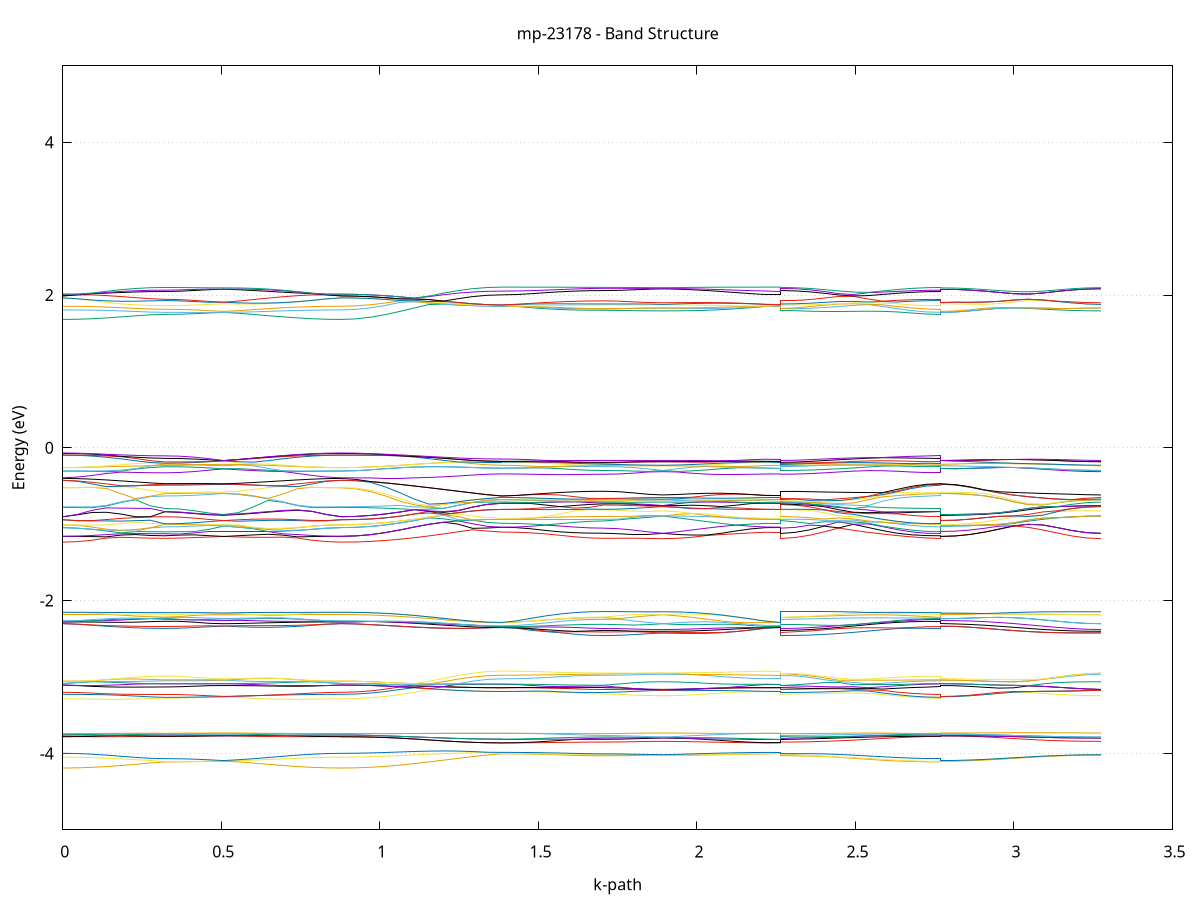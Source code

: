 set title 'mp-23178 - Band Structure'
set xlabel 'k-path'
set ylabel 'Energy (eV)'
set grid y
set yrange [-5:5]
set terminal png size 800,600
set output 'mp-23178_bands_gnuplot.png'
plot '-' using 1:2 with lines notitle, '-' using 1:2 with lines notitle, '-' using 1:2 with lines notitle, '-' using 1:2 with lines notitle, '-' using 1:2 with lines notitle, '-' using 1:2 with lines notitle, '-' using 1:2 with lines notitle, '-' using 1:2 with lines notitle, '-' using 1:2 with lines notitle, '-' using 1:2 with lines notitle, '-' using 1:2 with lines notitle, '-' using 1:2 with lines notitle, '-' using 1:2 with lines notitle, '-' using 1:2 with lines notitle, '-' using 1:2 with lines notitle, '-' using 1:2 with lines notitle, '-' using 1:2 with lines notitle, '-' using 1:2 with lines notitle, '-' using 1:2 with lines notitle, '-' using 1:2 with lines notitle, '-' using 1:2 with lines notitle, '-' using 1:2 with lines notitle, '-' using 1:2 with lines notitle, '-' using 1:2 with lines notitle, '-' using 1:2 with lines notitle, '-' using 1:2 with lines notitle, '-' using 1:2 with lines notitle, '-' using 1:2 with lines notitle, '-' using 1:2 with lines notitle, '-' using 1:2 with lines notitle, '-' using 1:2 with lines notitle, '-' using 1:2 with lines notitle, '-' using 1:2 with lines notitle, '-' using 1:2 with lines notitle, '-' using 1:2 with lines notitle, '-' using 1:2 with lines notitle, '-' using 1:2 with lines notitle, '-' using 1:2 with lines notitle, '-' using 1:2 with lines notitle, '-' using 1:2 with lines notitle, '-' using 1:2 with lines notitle, '-' using 1:2 with lines notitle, '-' using 1:2 with lines notitle, '-' using 1:2 with lines notitle, '-' using 1:2 with lines notitle, '-' using 1:2 with lines notitle, '-' using 1:2 with lines notitle, '-' using 1:2 with lines notitle, '-' using 1:2 with lines notitle, '-' using 1:2 with lines notitle, '-' using 1:2 with lines notitle, '-' using 1:2 with lines notitle, '-' using 1:2 with lines notitle, '-' using 1:2 with lines notitle, '-' using 1:2 with lines notitle, '-' using 1:2 with lines notitle, '-' using 1:2 with lines notitle, '-' using 1:2 with lines notitle, '-' using 1:2 with lines notitle, '-' using 1:2 with lines notitle, '-' using 1:2 with lines notitle, '-' using 1:2 with lines notitle, '-' using 1:2 with lines notitle, '-' using 1:2 with lines notitle, '-' using 1:2 with lines notitle, '-' using 1:2 with lines notitle, '-' using 1:2 with lines notitle, '-' using 1:2 with lines notitle, '-' using 1:2 with lines notitle, '-' using 1:2 with lines notitle, '-' using 1:2 with lines notitle, '-' using 1:2 with lines notitle, '-' using 1:2 with lines notitle, '-' using 1:2 with lines notitle, '-' using 1:2 with lines notitle, '-' using 1:2 with lines notitle, '-' using 1:2 with lines notitle, '-' using 1:2 with lines notitle, '-' using 1:2 with lines notitle, '-' using 1:2 with lines notitle, '-' using 1:2 with lines notitle, '-' using 1:2 with lines notitle, '-' using 1:2 with lines notitle, '-' using 1:2 with lines notitle, '-' using 1:2 with lines notitle, '-' using 1:2 with lines notitle, '-' using 1:2 with lines notitle, '-' using 1:2 with lines notitle, '-' using 1:2 with lines notitle, '-' using 1:2 with lines notitle, '-' using 1:2 with lines notitle, '-' using 1:2 with lines notitle, '-' using 1:2 with lines notitle, '-' using 1:2 with lines notitle, '-' using 1:2 with lines notitle, '-' using 1:2 with lines notitle, '-' using 1:2 with lines notitle, '-' using 1:2 with lines notitle, '-' using 1:2 with lines notitle, '-' using 1:2 with lines notitle, '-' using 1:2 with lines notitle, '-' using 1:2 with lines notitle, '-' using 1:2 with lines notitle, '-' using 1:2 with lines notitle, '-' using 1:2 with lines notitle, '-' using 1:2 with lines notitle, '-' using 1:2 with lines notitle, '-' using 1:2 with lines notitle, '-' using 1:2 with lines notitle, '-' using 1:2 with lines notitle, '-' using 1:2 with lines notitle, '-' using 1:2 with lines notitle, '-' using 1:2 with lines notitle, '-' using 1:2 with lines notitle, '-' using 1:2 with lines notitle, '-' using 1:2 with lines notitle, '-' using 1:2 with lines notitle, '-' using 1:2 with lines notitle, '-' using 1:2 with lines notitle, '-' using 1:2 with lines notitle, '-' using 1:2 with lines notitle, '-' using 1:2 with lines notitle, '-' using 1:2 with lines notitle, '-' using 1:2 with lines notitle, '-' using 1:2 with lines notitle, '-' using 1:2 with lines notitle, '-' using 1:2 with lines notitle, '-' using 1:2 with lines notitle, '-' using 1:2 with lines notitle, '-' using 1:2 with lines notitle, '-' using 1:2 with lines notitle, '-' using 1:2 with lines notitle, '-' using 1:2 with lines notitle, '-' using 1:2 with lines notitle, '-' using 1:2 with lines notitle, '-' using 1:2 with lines notitle, '-' using 1:2 with lines notitle, '-' using 1:2 with lines notitle, '-' using 1:2 with lines notitle, '-' using 1:2 with lines notitle, '-' using 1:2 with lines notitle, '-' using 1:2 with lines notitle, '-' using 1:2 with lines notitle, '-' using 1:2 with lines notitle, '-' using 1:2 with lines notitle, '-' using 1:2 with lines notitle, '-' using 1:2 with lines notitle, '-' using 1:2 with lines notitle, '-' using 1:2 with lines notitle, '-' using 1:2 with lines notitle, '-' using 1:2 with lines notitle, '-' using 1:2 with lines notitle, '-' using 1:2 with lines notitle, '-' using 1:2 with lines notitle, '-' using 1:2 with lines notitle, '-' using 1:2 with lines notitle, '-' using 1:2 with lines notitle, '-' using 1:2 with lines notitle, '-' using 1:2 with lines notitle, '-' using 1:2 with lines notitle
0.000000 -39.021589
0.045964 -39.021589
0.091928 -39.021589
0.137891 -39.021589
0.183855 -39.021589
0.229819 -39.021589
0.275783 -39.021589
0.321747 -39.021589
0.321747 -39.021589
0.368187 -39.021589
0.414627 -39.021589
0.461067 -39.021589
0.507507 -39.021589
0.507507 -39.021589
0.553947 -39.021589
0.600387 -39.021589
0.646827 -39.021589
0.693267 -39.021589
0.739707 -39.021589
0.786148 -39.021589
0.832588 -39.021589
0.879028 -39.021589
0.879028 -39.021589
0.924978 -39.021589
0.970929 -39.021589
1.016879 -39.021589
1.062830 -39.021589
1.108780 -39.021589
1.154731 -39.021589
1.200681 -39.021589
1.246632 -39.021589
1.292582 -39.021589
1.338533 -39.021589
1.384483 -39.021589
1.384483 -39.021589
1.430447 -39.021589
1.476411 -39.021589
1.522375 -39.021589
1.568338 -39.021589
1.614302 -39.021589
1.660266 -39.021589
1.706230 -39.021589
1.706230 -39.021589
1.752670 -39.021589
1.799110 -39.021589
1.845550 -39.021589
1.891990 -39.021589
1.891990 -39.021589
1.938430 -39.021589
1.984870 -39.021589
2.031311 -39.021589
2.077751 -39.021589
2.124191 -39.021589
2.170631 -39.021589
2.217071 -39.021589
2.263511 -39.021589
2.263511 -39.021589
2.309462 -39.021589
2.355412 -39.021589
2.401363 -39.021589
2.447313 -39.021589
2.493264 -39.021589
2.539214 -39.021589
2.585165 -39.021589
2.631115 -39.021589
2.677066 -39.021589
2.723016 -39.021589
2.768967 -39.021589
2.768967 -39.021589
2.814917 -39.021589
2.860868 -39.021589
2.906818 -39.021589
2.952769 -39.021589
2.998719 -39.021589
3.044670 -39.021589
3.090620 -39.021589
3.136571 -39.021589
3.182521 -39.021589
3.228472 -39.021589
3.274422 -39.021589
e
0.000000 -39.021489
0.045964 -39.021489
0.091928 -39.021489
0.137891 -39.021489
0.183855 -39.021489
0.229819 -39.021489
0.275783 -39.021489
0.321747 -39.021489
0.321747 -39.021489
0.368187 -39.021489
0.414627 -39.021489
0.461067 -39.021489
0.507507 -39.021489
0.507507 -39.021489
0.553947 -39.021489
0.600387 -39.021489
0.646827 -39.021489
0.693267 -39.021489
0.739707 -39.021489
0.786148 -39.021489
0.832588 -39.021489
0.879028 -39.021489
0.879028 -39.021489
0.924978 -39.021489
0.970929 -39.021489
1.016879 -39.021489
1.062830 -39.021489
1.108780 -39.021489
1.154731 -39.021489
1.200681 -39.021489
1.246632 -39.021489
1.292582 -39.021489
1.338533 -39.021489
1.384483 -39.021489
1.384483 -39.021489
1.430447 -39.021489
1.476411 -39.021489
1.522375 -39.021489
1.568338 -39.021489
1.614302 -39.021489
1.660266 -39.021489
1.706230 -39.021489
1.706230 -39.021489
1.752670 -39.021489
1.799110 -39.021489
1.845550 -39.021489
1.891990 -39.021489
1.891990 -39.021489
1.938430 -39.021489
1.984870 -39.021489
2.031311 -39.021489
2.077751 -39.021489
2.124191 -39.021489
2.170631 -39.021489
2.217071 -39.021489
2.263511 -39.021489
2.263511 -39.021489
2.309462 -39.021489
2.355412 -39.021489
2.401363 -39.021489
2.447313 -39.021489
2.493264 -39.021489
2.539214 -39.021489
2.585165 -39.021489
2.631115 -39.021489
2.677066 -39.021489
2.723016 -39.021489
2.768967 -39.021489
2.768967 -39.021489
2.814917 -39.021489
2.860868 -39.021489
2.906818 -39.021489
2.952769 -39.021489
2.998719 -39.021489
3.044670 -39.021489
3.090620 -39.021489
3.136571 -39.021489
3.182521 -39.021489
3.228472 -39.021489
3.274422 -39.021489
e
0.000000 -39.021489
0.045964 -39.021489
0.091928 -39.021489
0.137891 -39.021489
0.183855 -39.021489
0.229819 -39.021489
0.275783 -39.021489
0.321747 -39.021489
0.321747 -39.021489
0.368187 -39.021489
0.414627 -39.021489
0.461067 -39.021489
0.507507 -39.021489
0.507507 -39.021489
0.553947 -39.021489
0.600387 -39.021489
0.646827 -39.021489
0.693267 -39.021489
0.739707 -39.021489
0.786148 -39.021489
0.832588 -39.021489
0.879028 -39.021489
0.879028 -39.021489
0.924978 -39.021489
0.970929 -39.021489
1.016879 -39.021489
1.062830 -39.021489
1.108780 -39.021489
1.154731 -39.021489
1.200681 -39.021489
1.246632 -39.021489
1.292582 -39.021489
1.338533 -39.021489
1.384483 -39.021489
1.384483 -39.021489
1.430447 -39.021489
1.476411 -39.021489
1.522375 -39.021489
1.568338 -39.021489
1.614302 -39.021489
1.660266 -39.021489
1.706230 -39.021489
1.706230 -39.021489
1.752670 -39.021489
1.799110 -39.021489
1.845550 -39.021489
1.891990 -39.021489
1.891990 -39.021489
1.938430 -39.021489
1.984870 -39.021489
2.031311 -39.021489
2.077751 -39.021489
2.124191 -39.021489
2.170631 -39.021489
2.217071 -39.021489
2.263511 -39.021489
2.263511 -39.021489
2.309462 -39.021489
2.355412 -39.021489
2.401363 -39.021489
2.447313 -39.021489
2.493264 -39.021489
2.539214 -39.021489
2.585165 -39.021489
2.631115 -39.021489
2.677066 -39.021489
2.723016 -39.021489
2.768967 -39.021489
2.768967 -39.021489
2.814917 -39.021489
2.860868 -39.021489
2.906818 -39.021489
2.952769 -39.021489
2.998719 -39.021489
3.044670 -39.021489
3.090620 -39.021489
3.136571 -39.021489
3.182521 -39.021489
3.228472 -39.021489
3.274422 -39.021489
e
0.000000 -39.018489
0.045964 -39.018489
0.091928 -39.018489
0.137891 -39.018489
0.183855 -39.018489
0.229819 -39.018489
0.275783 -39.018489
0.321747 -39.018489
0.321747 -39.018489
0.368187 -39.018489
0.414627 -39.018489
0.461067 -39.018489
0.507507 -39.018489
0.507507 -39.018489
0.553947 -39.018489
0.600387 -39.018489
0.646827 -39.018489
0.693267 -39.018489
0.739707 -39.018489
0.786148 -39.018489
0.832588 -39.018489
0.879028 -39.018489
0.879028 -39.018489
0.924978 -39.018489
0.970929 -39.018489
1.016879 -39.018489
1.062830 -39.018489
1.108780 -39.018489
1.154731 -39.018489
1.200681 -39.018489
1.246632 -39.018489
1.292582 -39.018489
1.338533 -39.018489
1.384483 -39.018489
1.384483 -39.018489
1.430447 -39.018489
1.476411 -39.018489
1.522375 -39.018489
1.568338 -39.018489
1.614302 -39.018489
1.660266 -39.018489
1.706230 -39.018489
1.706230 -39.018489
1.752670 -39.018489
1.799110 -39.018489
1.845550 -39.018489
1.891990 -39.018489
1.891990 -39.018489
1.938430 -39.018489
1.984870 -39.018489
2.031311 -39.018489
2.077751 -39.018489
2.124191 -39.018489
2.170631 -39.018489
2.217071 -39.018489
2.263511 -39.018489
2.263511 -39.018489
2.309462 -39.018489
2.355412 -39.018489
2.401363 -39.018489
2.447313 -39.018489
2.493264 -39.018489
2.539214 -39.018489
2.585165 -39.018489
2.631115 -39.018489
2.677066 -39.018489
2.723016 -39.018489
2.768967 -39.018489
2.768967 -39.018489
2.814917 -39.018489
2.860868 -39.018489
2.906818 -39.018489
2.952769 -39.018489
2.998719 -39.018489
3.044670 -39.018489
3.090620 -39.018489
3.136571 -39.018489
3.182521 -39.018489
3.228472 -39.018489
3.274422 -39.018489
e
0.000000 -39.018489
0.045964 -39.018489
0.091928 -39.018489
0.137891 -39.018489
0.183855 -39.018489
0.229819 -39.018489
0.275783 -39.018489
0.321747 -39.018489
0.321747 -39.018489
0.368187 -39.018489
0.414627 -39.018489
0.461067 -39.018489
0.507507 -39.018489
0.507507 -39.018489
0.553947 -39.018489
0.600387 -39.018489
0.646827 -39.018489
0.693267 -39.018489
0.739707 -39.018489
0.786148 -39.018489
0.832588 -39.018489
0.879028 -39.018489
0.879028 -39.018489
0.924978 -39.018489
0.970929 -39.018489
1.016879 -39.018489
1.062830 -39.018489
1.108780 -39.018489
1.154731 -39.018489
1.200681 -39.018489
1.246632 -39.018489
1.292582 -39.018489
1.338533 -39.018489
1.384483 -39.018489
1.384483 -39.018489
1.430447 -39.018489
1.476411 -39.018489
1.522375 -39.018489
1.568338 -39.018489
1.614302 -39.018489
1.660266 -39.018489
1.706230 -39.018489
1.706230 -39.018489
1.752670 -39.018489
1.799110 -39.018489
1.845550 -39.018489
1.891990 -39.018489
1.891990 -39.018489
1.938430 -39.018489
1.984870 -39.018489
2.031311 -39.018489
2.077751 -39.018489
2.124191 -39.018489
2.170631 -39.018489
2.217071 -39.018489
2.263511 -39.018489
2.263511 -39.018489
2.309462 -39.018489
2.355412 -39.018489
2.401363 -39.018489
2.447313 -39.018489
2.493264 -39.018489
2.539214 -39.018489
2.585165 -39.018489
2.631115 -39.018489
2.677066 -39.018489
2.723016 -39.018489
2.768967 -39.018489
2.768967 -39.018489
2.814917 -39.018489
2.860868 -39.018489
2.906818 -39.018489
2.952769 -39.018489
2.998719 -39.018489
3.044670 -39.018489
3.090620 -39.018489
3.136571 -39.018489
3.182521 -39.018489
3.228472 -39.018489
3.274422 -39.018489
e
0.000000 -39.017889
0.045964 -39.017889
0.091928 -39.017889
0.137891 -39.017889
0.183855 -39.017889
0.229819 -39.017889
0.275783 -39.017889
0.321747 -39.017889
0.321747 -39.017889
0.368187 -39.017889
0.414627 -39.017889
0.461067 -39.017889
0.507507 -39.017889
0.507507 -39.017889
0.553947 -39.017889
0.600387 -39.017889
0.646827 -39.017889
0.693267 -39.017889
0.739707 -39.017889
0.786148 -39.017889
0.832588 -39.017889
0.879028 -39.017889
0.879028 -39.017889
0.924978 -39.017889
0.970929 -39.017889
1.016879 -39.017889
1.062830 -39.017889
1.108780 -39.017889
1.154731 -39.017889
1.200681 -39.017889
1.246632 -39.017889
1.292582 -39.017889
1.338533 -39.017889
1.384483 -39.017889
1.384483 -39.017889
1.430447 -39.017889
1.476411 -39.017889
1.522375 -39.017889
1.568338 -39.017889
1.614302 -39.017889
1.660266 -39.017889
1.706230 -39.017889
1.706230 -39.017889
1.752670 -39.017889
1.799110 -39.017889
1.845550 -39.017889
1.891990 -39.017889
1.891990 -39.017889
1.938430 -39.017889
1.984870 -39.017889
2.031311 -39.017889
2.077751 -39.017889
2.124191 -39.017889
2.170631 -39.017889
2.217071 -39.017889
2.263511 -39.017889
2.263511 -39.017889
2.309462 -39.017889
2.355412 -39.017889
2.401363 -39.017889
2.447313 -39.017889
2.493264 -39.017889
2.539214 -39.017889
2.585165 -39.017889
2.631115 -39.017889
2.677066 -39.017889
2.723016 -39.017889
2.768967 -39.017889
2.768967 -39.017889
2.814917 -39.017889
2.860868 -39.017889
2.906818 -39.017889
2.952769 -39.017889
2.998719 -39.017889
3.044670 -39.017889
3.090620 -39.017889
3.136571 -39.017889
3.182521 -39.017889
3.228472 -39.017889
3.274422 -39.017889
e
0.000000 -39.017889
0.045964 -39.017889
0.091928 -39.017889
0.137891 -39.017889
0.183855 -39.017889
0.229819 -39.017889
0.275783 -39.017889
0.321747 -39.017889
0.321747 -39.017889
0.368187 -39.017889
0.414627 -39.017889
0.461067 -39.017889
0.507507 -39.017889
0.507507 -39.017889
0.553947 -39.017889
0.600387 -39.017889
0.646827 -39.017889
0.693267 -39.017889
0.739707 -39.017889
0.786148 -39.017889
0.832588 -39.017889
0.879028 -39.017889
0.879028 -39.017889
0.924978 -39.017889
0.970929 -39.017889
1.016879 -39.017889
1.062830 -39.017889
1.108780 -39.017889
1.154731 -39.017889
1.200681 -39.017889
1.246632 -39.017889
1.292582 -39.017889
1.338533 -39.017889
1.384483 -39.017889
1.384483 -39.017889
1.430447 -39.017889
1.476411 -39.017889
1.522375 -39.017889
1.568338 -39.017889
1.614302 -39.017889
1.660266 -39.017889
1.706230 -39.017889
1.706230 -39.017889
1.752670 -39.017889
1.799110 -39.017889
1.845550 -39.017889
1.891990 -39.017889
1.891990 -39.017889
1.938430 -39.017889
1.984870 -39.017889
2.031311 -39.017889
2.077751 -39.017889
2.124191 -39.017889
2.170631 -39.017889
2.217071 -39.017889
2.263511 -39.017889
2.263511 -39.017889
2.309462 -39.017889
2.355412 -39.017889
2.401363 -39.017889
2.447313 -39.017889
2.493264 -39.017889
2.539214 -39.017889
2.585165 -39.017889
2.631115 -39.017889
2.677066 -39.017889
2.723016 -39.017889
2.768967 -39.017889
2.768967 -39.017889
2.814917 -39.017889
2.860868 -39.017889
2.906818 -39.017889
2.952769 -39.017889
2.998719 -39.017889
3.044670 -39.017889
3.090620 -39.017889
3.136571 -39.017889
3.182521 -39.017889
3.228472 -39.017889
3.274422 -39.017889
e
0.000000 -39.017889
0.045964 -39.017889
0.091928 -39.017889
0.137891 -39.017889
0.183855 -39.017889
0.229819 -39.017889
0.275783 -39.017889
0.321747 -39.017889
0.321747 -39.017889
0.368187 -39.017889
0.414627 -39.017889
0.461067 -39.017889
0.507507 -39.017889
0.507507 -39.017889
0.553947 -39.017889
0.600387 -39.017889
0.646827 -39.017889
0.693267 -39.017889
0.739707 -39.017889
0.786148 -39.017889
0.832588 -39.017889
0.879028 -39.017889
0.879028 -39.017889
0.924978 -39.017889
0.970929 -39.017889
1.016879 -39.017889
1.062830 -39.017889
1.108780 -39.017889
1.154731 -39.017889
1.200681 -39.017889
1.246632 -39.017889
1.292582 -39.017889
1.338533 -39.017889
1.384483 -39.017889
1.384483 -39.017889
1.430447 -39.017889
1.476411 -39.017889
1.522375 -39.017889
1.568338 -39.017889
1.614302 -39.017889
1.660266 -39.017889
1.706230 -39.017889
1.706230 -39.017889
1.752670 -39.017889
1.799110 -39.017889
1.845550 -39.017889
1.891990 -39.017889
1.891990 -39.017889
1.938430 -39.017889
1.984870 -39.017889
2.031311 -39.017889
2.077751 -39.017889
2.124191 -39.017889
2.170631 -39.017889
2.217071 -39.017889
2.263511 -39.017889
2.263511 -39.017889
2.309462 -39.017889
2.355412 -39.017889
2.401363 -39.017889
2.447313 -39.017889
2.493264 -39.017889
2.539214 -39.017889
2.585165 -39.017889
2.631115 -39.017889
2.677066 -39.017889
2.723016 -39.017889
2.768967 -39.017889
2.768967 -39.017889
2.814917 -39.017889
2.860868 -39.017889
2.906818 -39.017889
2.952769 -39.017889
2.998719 -39.017889
3.044670 -39.017889
3.090620 -39.017889
3.136571 -39.017889
3.182521 -39.017889
3.228472 -39.017889
3.274422 -39.017889
e
0.000000 -39.017889
0.045964 -39.017889
0.091928 -39.017889
0.137891 -39.017889
0.183855 -39.017889
0.229819 -39.017889
0.275783 -39.017889
0.321747 -39.017889
0.321747 -39.017889
0.368187 -39.017889
0.414627 -39.017889
0.461067 -39.017889
0.507507 -39.017889
0.507507 -39.017889
0.553947 -39.017889
0.600387 -39.017889
0.646827 -39.017889
0.693267 -39.017889
0.739707 -39.017889
0.786148 -39.017889
0.832588 -39.017889
0.879028 -39.017889
0.879028 -39.017889
0.924978 -39.017889
0.970929 -39.017889
1.016879 -39.017889
1.062830 -39.017889
1.108780 -39.017889
1.154731 -39.017889
1.200681 -39.017889
1.246632 -39.017889
1.292582 -39.017889
1.338533 -39.017889
1.384483 -39.017889
1.384483 -39.017889
1.430447 -39.017889
1.476411 -39.017889
1.522375 -39.017889
1.568338 -39.017889
1.614302 -39.017889
1.660266 -39.017889
1.706230 -39.017889
1.706230 -39.017889
1.752670 -39.017889
1.799110 -39.017889
1.845550 -39.017889
1.891990 -39.017889
1.891990 -39.017889
1.938430 -39.017889
1.984870 -39.017889
2.031311 -39.017889
2.077751 -39.017889
2.124191 -39.017889
2.170631 -39.017889
2.217071 -39.017889
2.263511 -39.017889
2.263511 -39.017889
2.309462 -39.017889
2.355412 -39.017889
2.401363 -39.017889
2.447313 -39.017889
2.493264 -39.017889
2.539214 -39.017889
2.585165 -39.017889
2.631115 -39.017889
2.677066 -39.017889
2.723016 -39.017889
2.768967 -39.017889
2.768967 -39.017889
2.814917 -39.017889
2.860868 -39.017889
2.906818 -39.017889
2.952769 -39.017889
2.998719 -39.017889
3.044670 -39.017889
3.090620 -39.017889
3.136571 -39.017889
3.182521 -39.017889
3.228472 -39.017889
3.274422 -39.017889
e
0.000000 -14.190489
0.045964 -14.189289
0.091928 -14.185789
0.137891 -14.180189
0.183855 -14.172689
0.229819 -14.163789
0.275783 -14.153889
0.321747 -14.144089
0.321747 -14.144089
0.368187 -14.143389
0.414627 -14.141389
0.461067 -14.138189
0.507507 -14.134489
0.507507 -14.134489
0.553947 -14.143189
0.600387 -14.153389
0.646827 -14.163389
0.693267 -14.172389
0.739707 -14.179989
0.786148 -14.185789
0.832588 -14.189289
0.879028 -14.190489
0.879028 -14.190489
0.924978 -14.189189
0.970929 -14.185389
1.016879 -14.179289
1.062830 -14.171089
1.108780 -14.161189
1.154731 -14.150289
1.200681 -14.138789
1.246632 -14.127589
1.292582 -14.117489
1.338533 -14.109689
1.384483 -14.106489
1.384483 -14.106489
1.430447 -14.105989
1.476411 -14.104489
1.522375 -14.102189
1.568338 -14.099089
1.614302 -14.095789
1.660266 -14.092989
1.706230 -14.091889
1.706230 -14.091889
1.752670 -14.091289
1.799110 -14.089589
1.845550 -14.086889
1.891990 -14.084189
1.891990 -14.084189
1.938430 -14.087089
1.984870 -14.091189
2.031311 -14.095189
2.077751 -14.098889
2.124191 -14.102089
2.170631 -14.104489
2.217071 -14.105989
2.263511 -14.106489
2.263511 -14.091889
2.309462 -14.092989
2.355412 -14.096289
2.401363 -14.101389
2.447313 -14.107789
2.493264 -14.114889
2.539214 -14.122289
2.585165 -14.129189
2.631115 -14.135289
2.677066 -14.140089
2.723016 -14.143089
2.768967 -14.144089
2.768967 -14.134489
2.814917 -14.133489
2.860868 -14.130689
2.906818 -14.126289
2.952769 -14.120489
2.998719 -14.113789
3.044670 -14.106689
3.090620 -14.099689
3.136571 -14.093389
3.182521 -14.088389
3.228472 -14.085289
3.274422 -14.084189
e
0.000000 -14.101989
0.045964 -14.102689
0.091928 -14.105089
0.137891 -14.109489
0.183855 -14.115889
0.229819 -14.123989
0.275783 -14.133389
0.321747 -14.142989
0.321747 -14.142989
0.368187 -14.142389
0.414627 -14.140289
0.461067 -14.137089
0.507507 -14.132889
0.507507 -14.132889
0.553947 -14.128889
0.600387 -14.123489
0.646827 -14.118089
0.693267 -14.112889
0.739707 -14.108389
0.786148 -14.104989
0.832588 -14.102789
0.879028 -14.101989
0.879028 -14.101989
0.924978 -14.101389
0.970929 -14.099789
1.016879 -14.097089
1.062830 -14.093789
1.108780 -14.090289
1.154731 -14.087089
1.200681 -14.084689
1.246632 -14.083589
1.292582 -14.083989
1.338533 -14.085489
1.384483 -14.086489
1.384483 -14.086489
1.430447 -14.086389
1.476411 -14.086289
1.522375 -14.085989
1.568338 -14.085589
1.614302 -14.084989
1.660266 -14.084189
1.706230 -14.083489
1.706230 -14.083489
1.752670 -14.083489
1.799110 -14.083589
1.845550 -14.083789
1.891990 -14.083289
1.891990 -14.083289
1.938430 -14.084389
1.984870 -14.084789
2.031311 -14.085189
2.077751 -14.085589
2.124191 -14.085989
2.170631 -14.086289
2.217071 -14.086389
2.263511 -14.086489
2.263511 -14.083489
2.309462 -14.085189
2.355412 -14.089789
2.401363 -14.096289
2.447313 -14.104089
2.493264 -14.112489
2.539214 -14.120689
2.585165 -14.128189
2.631115 -14.134489
2.677066 -14.139189
2.723016 -14.142089
2.768967 -14.142989
2.768967 -14.132889
2.814917 -14.131889
2.860868 -14.129189
2.906818 -14.124789
2.952769 -14.119089
2.998719 -14.112489
3.044670 -14.105389
3.090620 -14.098489
3.136571 -14.092389
3.182521 -14.087489
3.228472 -14.084289
3.274422 -14.083289
e
0.000000 -14.100689
0.045964 -14.101489
0.091928 -14.103489
0.137891 -14.105889
0.183855 -14.108389
0.229819 -14.110389
0.275783 -14.111789
0.321747 -14.112189
0.321747 -14.112189
0.368187 -14.113689
0.414627 -14.117989
0.461067 -14.124789
0.507507 -14.132889
0.507507 -14.132889
0.553947 -14.127889
0.600387 -14.122489
0.646827 -14.116889
0.693267 -14.111789
0.739707 -14.107189
0.786148 -14.103689
0.832588 -14.101489
0.879028 -14.100689
0.879028 -14.100689
0.924978 -14.099889
0.970929 -14.097389
1.016879 -14.093389
1.062830 -14.088289
1.108780 -14.082489
1.154731 -14.076289
1.200681 -14.070189
1.246632 -14.064789
1.292582 -14.060589
1.338533 -14.057789
1.384483 -14.056889
1.384483 -14.056889
1.430447 -14.057489
1.476411 -14.059189
1.522375 -14.061989
1.568338 -14.065589
1.614302 -14.069589
1.660266 -14.073389
1.706230 -14.075189
1.706230 -14.075189
1.752670 -14.075689
1.799110 -14.077389
1.845550 -14.079889
1.891990 -14.083289
1.891990 -14.083289
1.938430 -14.079089
1.984870 -14.074589
2.031311 -14.070089
2.077751 -14.065789
2.124191 -14.062089
2.170631 -14.059289
2.217071 -14.057489
2.263511 -14.056889
2.263511 -14.075189
2.309462 -14.075589
2.355412 -14.077189
2.401363 -14.080189
2.447313 -14.084489
2.493264 -14.089689
2.539214 -14.095289
2.585165 -14.100689
2.631115 -14.105389
2.677066 -14.109089
2.723016 -14.111389
2.768967 -14.112189
2.768967 -14.132889
2.814917 -14.131889
2.860868 -14.129189
2.906818 -14.124789
2.952769 -14.119089
2.998719 -14.112489
3.044670 -14.105389
3.090620 -14.098489
3.136571 -14.092389
3.182521 -14.087489
3.228472 -14.084289
3.274422 -14.083289
e
0.000000 -13.412989
0.045964 -13.412889
0.091928 -13.412489
0.137891 -13.411989
0.183855 -13.411189
0.229819 -13.410489
0.275783 -13.410089
0.321747 -13.409989
0.321747 -13.409989
0.368187 -13.409989
0.414627 -13.409889
0.461067 -13.409689
0.507507 -13.409389
0.507507 -13.409389
0.553947 -13.409589
0.600387 -13.409989
0.646827 -13.410589
0.693267 -13.411289
0.739707 -13.411989
0.786148 -13.412489
0.832588 -13.412889
0.879028 -13.412989
0.879028 -13.412989
0.924978 -13.414289
0.970929 -13.417389
1.016879 -13.421689
1.062830 -13.426489
1.108780 -13.431289
1.154731 -13.435889
1.200681 -13.439889
1.246632 -13.443089
1.292582 -13.445489
1.338533 -13.446989
1.384483 -13.447489
1.384483 -13.447489
1.430447 -13.447389
1.476411 -13.447089
1.522375 -13.446689
1.568338 -13.446089
1.614302 -13.445589
1.660266 -13.445089
1.706230 -13.444889
1.706230 -13.444889
1.752670 -13.444589
1.799110 -13.444089
1.845550 -13.443389
1.891990 -13.443089
1.891990 -13.443089
1.938430 -13.443389
1.984870 -13.444189
2.031311 -13.445089
2.077751 -13.445889
2.124191 -13.446589
2.170631 -13.447089
2.217071 -13.447389
2.263511 -13.447489
2.263511 -13.444889
2.309462 -13.444389
2.355412 -13.442889
2.401363 -13.440489
2.447313 -13.437089
2.493264 -13.433089
2.539214 -13.428389
2.585165 -13.423489
2.631115 -13.418589
2.677066 -13.414389
2.723016 -13.411189
2.768967 -13.409989
2.768967 -13.409389
2.814917 -13.410889
2.860868 -13.414189
2.906818 -13.418489
2.952769 -13.423089
2.998719 -13.427689
3.044670 -13.431989
3.090620 -13.435789
3.136571 -13.438889
3.182521 -13.441189
3.228472 -13.442589
3.274422 -13.443089
e
0.000000 -13.412989
0.045964 -13.412689
0.091928 -13.411789
0.137891 -13.411189
0.183855 -13.410689
0.229819 -13.410189
0.275783 -13.409489
0.321747 -13.409089
0.321747 -13.409089
0.368187 -13.409089
0.414627 -13.409189
0.461067 -13.409289
0.507507 -13.409389
0.507507 -13.409389
0.553947 -13.409589
0.600387 -13.409889
0.646827 -13.410289
0.693267 -13.410789
0.739707 -13.411189
0.786148 -13.411789
0.832588 -13.412689
0.879028 -13.412989
0.879028 -13.412989
0.924978 -13.414189
0.970929 -13.417389
1.016879 -13.421689
1.062830 -13.426489
1.108780 -13.431289
1.154731 -13.435889
1.200681 -13.439889
1.246632 -13.443089
1.292582 -13.445489
1.338533 -13.446989
1.384483 -13.447489
1.384483 -13.447489
1.430447 -13.447189
1.476411 -13.446189
1.522375 -13.444689
1.568338 -13.442689
1.614302 -13.440489
1.660266 -13.438789
1.706230 -13.438489
1.706230 -13.438489
1.752670 -13.438589
1.799110 -13.438789
1.845550 -13.438989
1.891990 -13.439089
1.891990 -13.439089
1.938430 -13.439389
1.984870 -13.439889
2.031311 -13.440989
2.077751 -13.442789
2.124191 -13.444689
2.170631 -13.446189
2.217071 -13.447189
2.263511 -13.447489
2.263511 -13.438489
2.309462 -13.437989
2.355412 -13.436589
2.401363 -13.434289
2.447313 -13.431289
2.493264 -13.427689
2.539214 -13.423789
2.585165 -13.419789
2.631115 -13.415889
2.677066 -13.412489
2.723016 -13.410089
2.768967 -13.409089
2.768967 -13.409389
2.814917 -13.410089
2.860868 -13.412089
2.906818 -13.415289
2.952769 -13.419189
2.998719 -13.423389
3.044670 -13.427589
3.090620 -13.431389
3.136571 -13.434589
3.182521 -13.437089
3.228472 -13.438589
3.274422 -13.439089
e
0.000000 -13.411989
0.045964 -13.411889
0.091928 -13.411589
0.137891 -13.410589
0.183855 -13.409489
0.229819 -13.408789
0.275783 -13.408389
0.321747 -13.408289
0.321747 -13.408289
0.368187 -13.408389
0.414627 -13.408689
0.461067 -13.409089
0.507507 -13.409389
0.507507 -13.409389
0.553947 -13.408889
0.600387 -13.408389
0.646827 -13.408389
0.693267 -13.409189
0.739707 -13.410489
0.786148 -13.411589
0.832588 -13.411889
0.879028 -13.411989
0.879028 -13.411989
0.924978 -13.412489
0.970929 -13.413889
1.016879 -13.416089
1.062830 -13.418889
1.108780 -13.421989
1.154731 -13.425189
1.200681 -13.428089
1.246632 -13.430589
1.292582 -13.432489
1.338533 -13.433689
1.384483 -13.434089
1.384483 -13.434089
1.430447 -13.434289
1.476411 -13.434889
1.522375 -13.435689
1.568338 -13.436589
1.614302 -13.437489
1.660266 -13.438289
1.706230 -13.438189
1.706230 -13.438189
1.752670 -13.438289
1.799110 -13.438589
1.845550 -13.438989
1.891990 -13.439089
1.891990 -13.439089
1.938430 -13.438689
1.984870 -13.437989
2.031311 -13.437289
2.077751 -13.436389
2.124191 -13.435589
2.170631 -13.434889
2.217071 -13.434289
2.263511 -13.434089
2.263511 -13.438189
2.309462 -13.437689
2.355412 -13.436289
2.401363 -13.433889
2.447313 -13.430789
2.493264 -13.427089
2.539214 -13.422889
2.585165 -13.418589
2.631115 -13.414589
2.677066 -13.411089
2.723016 -13.408789
2.768967 -13.408289
2.768967 -13.409389
2.814917 -13.410089
2.860868 -13.412089
2.906818 -13.415289
2.952769 -13.419189
2.998719 -13.423389
3.044670 -13.427589
3.090620 -13.431389
3.136571 -13.434589
3.182521 -13.437089
3.228472 -13.438589
3.274422 -13.439089
e
0.000000 -13.411989
0.045964 -13.411689
0.091928 -13.410989
0.137891 -13.409889
0.183855 -13.408789
0.229819 -13.407689
0.275783 -13.407389
0.321747 -13.407489
0.321747 -13.407489
0.368187 -13.407389
0.414627 -13.407189
0.461067 -13.407089
0.507507 -13.406989
0.507507 -13.406989
0.553947 -13.407089
0.600387 -13.407289
0.646827 -13.408089
0.693267 -13.408889
0.739707 -13.409889
0.786148 -13.410889
0.832588 -13.411689
0.879028 -13.411989
0.879028 -13.411989
0.924978 -13.412489
0.970929 -13.413889
1.016879 -13.416089
1.062830 -13.418889
1.108780 -13.421989
1.154731 -13.425189
1.200681 -13.428089
1.246632 -13.430589
1.292582 -13.432489
1.338533 -13.433689
1.384483 -13.434089
1.384483 -13.434089
1.430447 -13.434289
1.476411 -13.434589
1.522375 -13.434989
1.568338 -13.435189
1.614302 -13.434989
1.660266 -13.434089
1.706230 -13.432689
1.706230 -13.432689
1.752670 -13.432289
1.799110 -13.431289
1.845550 -13.430989
1.891990 -13.430389
1.891990 -13.430389
1.938430 -13.431889
1.984870 -13.433789
2.031311 -13.434989
2.077751 -13.435289
2.124191 -13.435089
2.170631 -13.434589
2.217071 -13.434289
2.263511 -13.434089
2.263511 -13.432689
2.309462 -13.432189
2.355412 -13.430789
2.401363 -13.428589
2.447313 -13.425889
2.493264 -13.422689
2.539214 -13.419289
2.585165 -13.415889
2.631115 -13.412789
2.677066 -13.410389
2.723016 -13.408489
2.768967 -13.407489
2.768967 -13.406989
2.814917 -13.407589
2.860868 -13.409189
2.906818 -13.411489
2.952769 -13.414489
2.998719 -13.417689
3.044670 -13.420989
3.090620 -13.424089
3.136571 -13.426689
3.182521 -13.428689
3.228472 -13.429989
3.274422 -13.430389
e
0.000000 -13.402489
0.045964 -13.402689
0.091928 -13.403389
0.137891 -13.404189
0.183855 -13.405189
0.229819 -13.405889
0.275783 -13.405989
0.321747 -13.406289
0.321747 -13.406289
0.368187 -13.406389
0.414627 -13.406589
0.461067 -13.406889
0.507507 -13.406989
0.507507 -13.406989
0.553947 -13.406889
0.600387 -13.406789
0.646827 -13.406289
0.693267 -13.405389
0.739707 -13.404289
0.786148 -13.403389
0.832588 -13.402689
0.879028 -13.402489
0.879028 -13.402489
0.924978 -13.402589
0.970929 -13.403189
1.016879 -13.404589
1.062830 -13.406689
1.108780 -13.409389
1.154731 -13.412189
1.200681 -13.414989
1.246632 -13.417389
1.292582 -13.419289
1.338533 -13.420489
1.384483 -13.420889
1.384483 -13.420889
1.430447 -13.421089
1.476411 -13.421689
1.522375 -13.422889
1.568338 -13.424589
1.614302 -13.426889
1.660266 -13.429389
1.706230 -13.431489
1.706230 -13.431489
1.752670 -13.431389
1.799110 -13.431289
1.845550 -13.430289
1.891990 -13.430389
1.891990 -13.430389
1.938430 -13.429289
1.984870 -13.427689
2.031311 -13.425889
2.077751 -13.424189
2.124191 -13.422689
2.170631 -13.421689
2.217071 -13.421089
2.263511 -13.420889
2.263511 -13.431489
2.309462 -13.430989
2.355412 -13.429489
2.401363 -13.427089
2.447313 -13.423889
2.493264 -13.420289
2.539214 -13.416489
2.585165 -13.412789
2.631115 -13.409689
2.677066 -13.407389
2.723016 -13.406189
2.768967 -13.406289
2.768967 -13.406989
2.814917 -13.407589
2.860868 -13.409089
2.906818 -13.411489
2.952769 -13.414489
2.998719 -13.417689
3.044670 -13.420989
3.090620 -13.424089
3.136571 -13.426689
3.182521 -13.428689
3.228472 -13.429989
3.274422 -13.430389
e
0.000000 -13.402489
0.045964 -13.402589
0.091928 -13.402989
0.137891 -13.403489
0.183855 -13.404289
0.229819 -13.405089
0.275783 -13.405889
0.321747 -13.405889
0.321747 -13.405889
0.368187 -13.405689
0.414627 -13.405489
0.461067 -13.405289
0.507507 -13.405189
0.507507 -13.405189
0.553947 -13.405189
0.600387 -13.405089
0.646827 -13.404689
0.693267 -13.404089
0.739707 -13.403489
0.786148 -13.402989
0.832588 -13.402589
0.879028 -13.402489
0.879028 -13.402489
0.924978 -13.402589
0.970929 -13.403189
1.016879 -13.404589
1.062830 -13.406689
1.108780 -13.409389
1.154731 -13.412189
1.200681 -13.414989
1.246632 -13.417389
1.292582 -13.419289
1.338533 -13.420489
1.384483 -13.420889
1.384483 -13.420889
1.430447 -13.420789
1.476411 -13.420589
1.522375 -13.420289
1.568338 -13.419989
1.614302 -13.419689
1.660266 -13.419489
1.706230 -13.419489
1.706230 -13.419489
1.752670 -13.419889
1.799110 -13.420989
1.845550 -13.422389
1.891990 -13.422989
1.891990 -13.422989
1.938430 -13.422489
1.984870 -13.421589
2.031311 -13.420889
2.077751 -13.420489
2.124191 -13.420489
2.170631 -13.420589
2.217071 -13.420789
2.263511 -13.420889
2.263511 -13.419489
2.309462 -13.419089
2.355412 -13.418089
2.401363 -13.416589
2.447313 -13.414689
2.493264 -13.412489
2.539214 -13.410289
2.585165 -13.408289
2.631115 -13.406789
2.677066 -13.405989
2.723016 -13.405989
2.768967 -13.405889
2.768967 -13.405189
2.814917 -13.404889
2.860868 -13.404889
2.906818 -13.405889
2.952769 -13.407789
2.998719 -13.410389
3.044670 -13.413389
3.090620 -13.416289
3.136571 -13.418989
3.182521 -13.421089
3.228472 -13.422489
3.274422 -13.422989
e
0.000000 -13.276389
0.045964 -13.282789
0.091928 -13.289289
0.137891 -13.294889
0.183855 -13.299589
0.229819 -13.303189
0.275783 -13.305389
0.321747 -13.306089
0.321747 -13.306089
0.368187 -13.303989
0.414627 -13.298089
0.461067 -13.288889
0.507507 -13.277689
0.507507 -13.277689
0.553947 -13.283489
0.600387 -13.288389
0.646827 -13.291589
0.693267 -13.292789
0.739707 -13.291489
0.786148 -13.287989
0.832588 -13.282589
0.879028 -13.276389
0.879028 -13.276389
0.924978 -13.275489
0.970929 -13.272689
1.016879 -13.268389
1.062830 -13.263989
1.108780 -13.262189
1.154731 -13.270889
1.200681 -13.279089
1.246632 -13.285889
1.292582 -13.290989
1.338533 -13.293989
1.384483 -13.294889
1.384483 -13.294889
1.430447 -13.294689
1.476411 -13.294089
1.522375 -13.292889
1.568338 -13.291589
1.614302 -13.291589
1.660266 -13.292989
1.706230 -13.293689
1.706230 -13.293689
1.752670 -13.293289
1.799110 -13.292789
1.845550 -13.293089
1.891990 -13.293389
1.891990 -13.293389
1.938430 -13.292789
1.984870 -13.290589
2.031311 -13.287689
2.077751 -13.290589
2.124191 -13.292689
2.170631 -13.293989
2.217071 -13.294689
2.263511 -13.294889
2.263511 -13.293689
2.309462 -13.292289
2.355412 -13.288489
2.401363 -13.282589
2.447313 -13.275689
2.493264 -13.269689
2.539214 -13.278289
2.585165 -13.286689
2.631115 -13.294289
2.677066 -13.300489
2.723016 -13.304589
2.768967 -13.306089
2.768967 -13.277689
2.814917 -13.277189
2.860868 -13.275889
2.906818 -13.274189
2.952769 -13.272989
2.998719 -13.273389
3.044670 -13.275789
3.090620 -13.279989
3.136571 -13.284989
3.182521 -13.289389
3.228472 -13.292389
3.274422 -13.293389
e
0.000000 -13.276389
0.045964 -13.282189
0.091928 -13.286389
0.137891 -13.287689
0.183855 -13.285489
0.229819 -13.279889
0.275783 -13.271289
0.321747 -13.260889
0.321747 -13.260889
0.368187 -13.262189
0.414627 -13.265889
0.461067 -13.271389
0.507507 -13.277189
0.507507 -13.277189
0.553947 -13.283189
0.600387 -13.288289
0.646827 -13.291589
0.693267 -13.292589
0.739707 -13.291389
0.786148 -13.287889
0.832588 -13.282489
0.879028 -13.276389
0.879028 -13.276389
0.924978 -13.275489
0.970929 -13.272689
1.016879 -13.268389
1.062830 -13.263989
1.108780 -13.259489
1.154731 -13.254989
1.200681 -13.250989
1.246632 -13.254789
1.292582 -13.263089
1.338533 -13.268589
1.384483 -13.270589
1.384483 -13.270589
1.430447 -13.271389
1.476411 -13.273889
1.522375 -13.277489
1.568338 -13.280989
1.614302 -13.282289
1.660266 -13.281089
1.706230 -13.280189
1.706230 -13.280189
1.752670 -13.280689
1.799110 -13.280989
1.845550 -13.279089
1.891990 -13.274989
1.891990 -13.274989
1.938430 -13.279689
1.984870 -13.283989
2.031311 -13.286989
2.077751 -13.282589
2.124191 -13.277889
2.170631 -13.273989
2.217071 -13.271389
2.263511 -13.270589
2.263511 -13.280189
2.309462 -13.278989
2.355412 -13.275589
2.401363 -13.270289
2.447313 -13.263989
2.493264 -13.268889
2.539214 -13.263389
2.585165 -13.260289
2.631115 -13.259389
2.677066 -13.259789
2.723016 -13.260489
2.768967 -13.260889
2.768967 -13.277189
2.814917 -13.276289
2.860868 -13.273689
2.906818 -13.269789
2.952769 -13.265289
2.998719 -13.261189
3.044670 -13.259089
3.090620 -13.261089
3.136571 -13.265689
3.182521 -13.270489
3.228472 -13.273789
3.274422 -13.274989
e
0.000000 -13.275089
0.045964 -13.268289
0.091928 -13.260689
0.137891 -13.253089
0.183855 -13.245489
0.229819 -13.240489
0.275783 -13.248989
0.321747 -13.260589
0.321747 -13.260589
0.368187 -13.261989
0.414627 -13.265789
0.461067 -13.271089
0.507507 -13.277189
0.507507 -13.277189
0.553947 -13.264389
0.600387 -13.250989
0.646827 -13.239389
0.693267 -13.245289
0.739707 -13.252389
0.786148 -13.260089
0.832588 -13.267989
0.879028 -13.275089
0.879028 -13.275089
0.924978 -13.274189
0.970929 -13.271789
1.016879 -13.268089
1.062830 -13.262489
1.108780 -13.259489
1.154731 -13.254989
1.200681 -13.250989
1.246632 -13.247689
1.292582 -13.245089
1.338533 -13.243589
1.384483 -13.243989
1.384483 -13.243989
1.430447 -13.244489
1.476411 -13.246189
1.522375 -13.248989
1.568338 -13.252489
1.614302 -13.256289
1.660266 -13.259689
1.706230 -13.261189
1.706230 -13.261189
1.752670 -13.262389
1.799110 -13.265689
1.845550 -13.270189
1.891990 -13.274989
1.891990 -13.274989
1.938430 -13.269689
1.984870 -13.264089
2.031311 -13.258589
2.077751 -13.253589
2.124191 -13.249489
2.170631 -13.246389
2.217071 -13.244489
2.263511 -13.243989
2.263511 -13.261189
2.309462 -13.259889
2.355412 -13.256389
2.401363 -13.253289
2.447313 -13.261189
2.493264 -13.257989
2.539214 -13.254489
2.585165 -13.254389
2.631115 -13.256189
2.677066 -13.258389
2.723016 -13.259989
2.768967 -13.260589
2.768967 -13.277189
2.814917 -13.276289
2.860868 -13.273689
2.906818 -13.269789
2.952769 -13.265289
2.998719 -13.261089
3.044670 -13.259089
3.090620 -13.260989
3.136571 -13.265689
3.182521 -13.270489
3.228472 -13.273789
3.274422 -13.274989
e
0.000000 -13.275089
0.045964 -13.267889
0.091928 -13.259789
0.137891 -13.251989
0.183855 -13.245389
0.229819 -13.238289
0.275783 -13.237489
0.321747 -13.236389
0.321747 -13.236389
0.368187 -13.235889
0.414627 -13.234289
0.461067 -13.231789
0.507507 -13.229689
0.507507 -13.229689
0.553947 -13.231389
0.600387 -13.234689
0.646827 -13.238589
0.693267 -13.244789
0.739707 -13.252089
0.786148 -13.259989
0.832588 -13.267989
0.879028 -13.275089
0.879028 -13.275089
0.924978 -13.274189
0.970929 -13.271789
1.016879 -13.268089
1.062830 -13.262489
1.108780 -13.255789
1.154731 -13.248589
1.200681 -13.244689
1.246632 -13.247689
1.292582 -13.245089
1.338533 -13.243589
1.384483 -13.242989
1.384483 -13.242989
1.430447 -13.242789
1.476411 -13.242289
1.522375 -13.241389
1.568338 -13.240189
1.614302 -13.238989
1.660266 -13.237989
1.706230 -13.237489
1.706230 -13.237489
1.752670 -13.235889
1.799110 -13.231789
1.845550 -13.226889
1.891990 -13.224389
1.891990 -13.224389
1.938430 -13.226089
1.984870 -13.229389
2.031311 -13.233089
2.077751 -13.236689
2.124191 -13.239589
2.170631 -13.241589
2.217071 -13.242789
2.263511 -13.242989
2.263511 -13.237489
2.309462 -13.240289
2.355412 -13.246089
2.401363 -13.250889
2.447313 -13.244489
2.493264 -13.238389
2.539214 -13.234089
2.585165 -13.232489
2.631115 -13.233489
2.677066 -13.234989
2.723016 -13.235989
2.768967 -13.236389
2.768967 -13.229689
2.814917 -13.229489
2.860868 -13.229089
2.906818 -13.228689
2.952769 -13.228689
2.998719 -13.229489
3.044670 -13.233589
3.090620 -13.234189
3.136571 -13.231689
3.182521 -13.228389
3.228472 -13.225589
3.274422 -13.224389
e
0.000000 -13.234989
0.045964 -13.234289
0.091928 -13.232189
0.137891 -13.229089
0.183855 -13.227689
0.229819 -13.237289
0.275783 -13.231489
0.321747 -13.225489
0.321747 -13.225489
0.368187 -13.225489
0.414627 -13.226089
0.461067 -13.227089
0.507507 -13.227389
0.507507 -13.227389
0.553947 -13.229689
0.600387 -13.233389
0.646827 -13.237889
0.693267 -13.226289
0.739707 -13.228889
0.786148 -13.232189
0.832588 -13.234289
0.879028 -13.234989
0.879028 -13.234989
0.924978 -13.236289
0.970929 -13.240089
1.016879 -13.246089
1.062830 -13.253689
1.108780 -13.255789
1.154731 -13.248589
1.200681 -13.241289
1.246632 -13.234389
1.292582 -13.239389
1.338533 -13.242789
1.384483 -13.242989
1.384483 -13.242989
1.430447 -13.242289
1.476411 -13.239989
1.522375 -13.236089
1.568338 -13.231189
1.614302 -13.226889
1.660266 -13.228089
1.706230 -13.228589
1.706230 -13.228589
1.752670 -13.227889
1.799110 -13.226189
1.845550 -13.224789
1.891990 -13.224389
1.891990 -13.224389
1.938430 -13.224889
1.984870 -13.226689
2.031311 -13.229889
2.077751 -13.233689
2.124191 -13.237389
2.170631 -13.240389
2.217071 -13.242289
2.263511 -13.242989
2.263511 -13.228589
2.309462 -13.226889
2.355412 -13.224289
2.401363 -13.223289
2.447313 -13.225789
2.493264 -13.226889
2.539214 -13.225889
2.585165 -13.223589
2.631115 -13.223489
2.677066 -13.224589
2.723016 -13.225289
2.768967 -13.225489
2.768967 -13.227389
2.814917 -13.227089
2.860868 -13.226289
2.906818 -13.225489
2.952769 -13.225789
2.998719 -13.229489
3.044670 -13.233589
3.090620 -13.234089
3.136571 -13.231689
3.182521 -13.228389
3.228472 -13.225589
3.274422 -13.224389
e
0.000000 -13.202789
0.045964 -13.204289
0.091928 -13.208789
0.137891 -13.215889
0.183855 -13.222489
0.229819 -13.219089
0.275783 -13.219489
0.321747 -13.224789
0.321747 -13.224789
0.368187 -13.225189
0.414627 -13.225689
0.461067 -13.226189
0.507507 -13.227389
0.507507 -13.227389
0.553947 -13.224389
0.600387 -13.221489
0.646827 -13.221489
0.693267 -13.224989
0.739707 -13.216389
0.786148 -13.208989
0.832588 -13.204389
0.879028 -13.202789
0.879028 -13.202789
0.924978 -13.202689
0.970929 -13.202289
1.016879 -13.203789
1.062830 -13.212489
1.108780 -13.222589
1.154731 -13.233589
1.200681 -13.241289
1.246632 -13.234389
1.292582 -13.228189
1.338533 -13.223389
1.384483 -13.221389
1.384483 -13.221389
1.430447 -13.221689
1.476411 -13.222589
1.522375 -13.223789
1.568338 -13.225289
1.614302 -13.225789
1.660266 -13.220489
1.706230 -13.217189
1.706230 -13.217189
1.752670 -13.217389
1.799110 -13.217889
1.845550 -13.218589
1.891990 -13.217989
1.891990 -13.217989
1.938430 -13.219389
1.984870 -13.220789
2.031311 -13.221789
2.077751 -13.222389
2.124191 -13.222489
2.170631 -13.222189
2.217071 -13.221689
2.263511 -13.221389
2.263511 -13.217189
2.309462 -13.218489
2.355412 -13.220589
2.401363 -13.222289
2.447313 -13.221289
2.493264 -13.223289
2.539214 -13.223489
2.585165 -13.222389
2.631115 -13.221489
2.677066 -13.223189
2.723016 -13.224389
2.768967 -13.224789
2.768967 -13.227389
2.814917 -13.227089
2.860868 -13.226289
2.906818 -13.225389
2.952769 -13.225789
2.998719 -13.228689
3.044670 -13.227889
3.090620 -13.226089
3.136571 -13.223489
3.182521 -13.220789
3.228472 -13.218789
3.274422 -13.217989
e
0.000000 -13.202789
0.045964 -13.203289
0.091928 -13.204689
0.137891 -13.207089
0.183855 -13.210389
0.229819 -13.214589
0.275783 -13.214189
0.321747 -13.209189
0.321747 -13.209189
0.368187 -13.208589
0.414627 -13.207289
0.461067 -13.205489
0.507507 -13.203389
0.507507 -13.203389
0.553947 -13.207289
0.600387 -13.210989
0.646827 -13.211989
0.693267 -13.209689
0.739707 -13.206989
0.786148 -13.204689
0.832588 -13.203289
0.879028 -13.202789
0.879028 -13.202789
0.924978 -13.202689
0.970929 -13.202289
1.016879 -13.201689
1.062830 -13.204989
1.108780 -13.212189
1.154731 -13.219889
1.200681 -13.227389
1.246632 -13.234089
1.292582 -13.228189
1.338533 -13.223389
1.384483 -13.221389
1.384483 -13.221389
1.430447 -13.221389
1.476411 -13.221089
1.522375 -13.220289
1.568338 -13.219089
1.614302 -13.217989
1.660266 -13.217089
1.706230 -13.217189
1.706230 -13.217189
1.752670 -13.217189
1.799110 -13.216989
1.845550 -13.216689
1.891990 -13.216989
1.891990 -13.216989
1.938430 -13.218489
1.984870 -13.220189
2.031311 -13.221089
2.077751 -13.221389
2.124191 -13.221489
2.170631 -13.221389
2.217071 -13.221389
2.263511 -13.221389
2.263511 -13.217189
2.309462 -13.216889
2.355412 -13.217689
2.401363 -13.219289
2.447313 -13.221289
2.493264 -13.220989
2.539214 -13.221389
2.585165 -13.220089
2.631115 -13.218589
2.677066 -13.213689
2.723016 -13.210389
2.768967 -13.209189
2.768967 -13.203389
2.814917 -13.204589
2.860868 -13.207789
2.906818 -13.212389
2.952769 -13.216889
2.998719 -13.218089
3.044670 -13.217289
3.090620 -13.216389
3.136571 -13.215989
3.182521 -13.216089
3.228472 -13.216589
3.274422 -13.216989
e
0.000000 -13.191489
0.045964 -13.191789
0.091928 -13.192589
0.137891 -13.194189
0.183855 -13.196789
0.229819 -13.200289
0.275783 -13.204489
0.321747 -13.209189
0.321747 -13.209189
0.368187 -13.208489
0.414627 -13.206689
0.461067 -13.204689
0.507507 -13.203389
0.507507 -13.203389
0.553947 -13.201289
0.600387 -13.199089
0.646827 -13.197289
0.693267 -13.195489
0.739707 -13.193889
0.786148 -13.192589
0.832588 -13.191789
0.879028 -13.191489
0.879028 -13.191489
0.924978 -13.192889
0.970929 -13.197089
1.016879 -13.201689
1.062830 -13.201189
1.108780 -13.200889
1.154731 -13.200989
1.200681 -13.201589
1.246632 -13.202889
1.292582 -13.204689
1.338533 -13.206789
1.384483 -13.207889
1.384483 -13.207889
1.430447 -13.207789
1.476411 -13.207489
1.522375 -13.206989
1.568338 -13.206489
1.614302 -13.207189
1.660266 -13.209689
1.706230 -13.211689
1.706230 -13.211689
1.752670 -13.212089
1.799110 -13.213489
1.845550 -13.215389
1.891990 -13.216989
1.891990 -13.216989
1.938430 -13.213489
1.984870 -13.209689
2.031311 -13.206989
2.077751 -13.206789
2.124191 -13.207089
2.170631 -13.207489
2.217071 -13.207789
2.263511 -13.207889
2.263511 -13.211689
2.309462 -13.211789
2.355412 -13.212189
2.401363 -13.212789
2.447313 -13.213389
2.493264 -13.213889
2.539214 -13.216589
2.585165 -13.219189
2.631115 -13.216089
2.677066 -13.212589
2.723016 -13.210089
2.768967 -13.209189
2.768967 -13.203389
2.814917 -13.204589
2.860868 -13.207789
2.906818 -13.212389
2.952769 -13.216889
2.998719 -13.218089
3.044670 -13.217289
3.090620 -13.216389
3.136571 -13.215989
3.182521 -13.215989
3.228472 -13.216589
3.274422 -13.216989
e
0.000000 -13.190089
0.045964 -13.190389
0.091928 -13.191289
0.137891 -13.192389
0.183855 -13.193289
0.229819 -13.193889
0.275783 -13.194189
0.321747 -13.194289
0.321747 -13.194289
0.368187 -13.194889
0.414627 -13.196689
0.461067 -13.199389
0.507507 -13.202289
0.507507 -13.202289
0.553947 -13.200789
0.600387 -13.199089
0.646827 -13.196889
0.693267 -13.194689
0.739707 -13.192789
0.786148 -13.191289
0.832588 -13.190389
0.879028 -13.190089
0.879028 -13.190089
0.924978 -13.191089
0.970929 -13.193989
1.016879 -13.198789
1.062830 -13.201189
1.108780 -13.200889
1.154731 -13.200989
1.200681 -13.201589
1.246632 -13.202889
1.292582 -13.204689
1.338533 -13.206789
1.384483 -13.207889
1.384483 -13.207889
1.430447 -13.207389
1.476411 -13.206389
1.522375 -13.205689
1.568338 -13.205789
1.614302 -13.206189
1.660266 -13.205889
1.706230 -13.205789
1.706230 -13.205789
1.752670 -13.206189
1.799110 -13.207089
1.845550 -13.208289
1.891990 -13.208889
1.891990 -13.208889
1.938430 -13.208389
1.984870 -13.207489
2.031311 -13.206989
2.077751 -13.205689
2.124191 -13.205589
2.170631 -13.206389
2.217071 -13.207389
2.263511 -13.207889
2.263511 -13.205789
2.309462 -13.206189
2.355412 -13.207289
2.401363 -13.209089
2.447313 -13.211289
2.493264 -13.213389
2.539214 -13.211589
2.585165 -13.207689
2.631115 -13.202689
2.677066 -13.198289
2.723016 -13.195389
2.768967 -13.194289
2.768967 -13.202289
2.814917 -13.202989
2.860868 -13.204889
2.906818 -13.207189
2.952769 -13.209089
2.998719 -13.209889
3.044670 -13.209789
3.090620 -13.209189
3.136571 -13.208789
3.182521 -13.208689
3.228472 -13.208789
3.274422 -13.208889
e
0.000000 -4.191689
0.045964 -4.189389
0.091928 -4.182789
0.137891 -4.172289
0.183855 -4.158589
0.229819 -4.142689
0.275783 -4.125689
0.321747 -4.111589
0.321747 -4.111589
0.368187 -4.110689
0.414627 -4.107689
0.461067 -4.104089
0.507507 -4.102689
0.507507 -4.102689
0.553947 -4.110989
0.600387 -4.126289
0.646827 -4.142589
0.693267 -4.158189
0.739707 -4.171989
0.786148 -4.182589
0.832588 -4.189389
0.879028 -4.191689
0.879028 -4.191689
0.924978 -4.189089
0.970929 -4.181589
1.016879 -4.169489
1.062830 -4.153289
1.108780 -4.133889
1.154731 -4.111989
1.200681 -4.088689
1.246632 -4.065089
1.292582 -4.042189
1.338533 -4.021089
1.384483 -4.005589
1.384483 -4.005589
1.430447 -4.006489
1.476411 -4.009289
1.522375 -4.013889
1.568338 -4.020089
1.614302 -4.025789
1.660266 -4.029889
1.706230 -4.031289
1.706230 -4.031289
1.752670 -4.030489
1.799110 -4.028189
1.845550 -4.024689
1.891990 -4.022389
1.891990 -4.022389
1.938430 -4.022989
1.984870 -4.022589
2.031311 -4.020489
2.077751 -4.017089
2.124191 -4.013089
2.170631 -4.009289
2.217071 -4.006589
2.263511 -4.005589
2.263511 -4.031289
2.309462 -4.032189
2.355412 -4.034889
2.401363 -4.039689
2.447313 -4.050889
2.493264 -4.064189
2.539214 -4.077189
2.585165 -4.088889
2.631115 -4.098689
2.677066 -4.105889
2.723016 -4.110189
2.768967 -4.111589
2.768967 -4.102689
2.814917 -4.100889
2.860868 -4.095589
2.906818 -4.087289
2.952769 -4.076789
2.998719 -4.065189
3.044670 -4.053389
3.090620 -4.042589
3.136571 -4.033789
3.182521 -4.027389
3.228472 -4.023589
3.274422 -4.022389
e
0.000000 -4.049289
0.045964 -4.050989
0.091928 -4.055789
0.137891 -4.063089
0.183855 -4.071889
0.229819 -4.081689
0.275783 -4.093089
0.321747 -4.104989
0.321747 -4.104989
0.368187 -4.104989
0.414627 -4.104889
0.461067 -4.102289
0.507507 -4.094289
0.507507 -4.094289
0.553947 -4.095589
0.600387 -4.089489
0.646827 -4.081289
0.693267 -4.072189
0.739707 -4.063389
0.786148 -4.055989
0.832588 -4.051089
0.879028 -4.049289
0.879028 -4.049289
0.924978 -4.047789
0.970929 -4.043289
1.016879 -4.036589
1.062830 -4.028389
1.108780 -4.019589
1.154731 -4.010989
1.200681 -4.003189
1.246632 -3.996689
1.292582 -3.991789
1.338533 -3.990089
1.384483 -3.999489
1.384483 -3.999489
1.430447 -4.000889
1.476411 -4.004589
1.522375 -4.008689
1.568338 -4.011389
1.614302 -4.012289
1.660266 -4.011689
1.706230 -4.010589
1.706230 -4.010589
1.752670 -4.011589
1.799110 -4.014189
1.845550 -4.017189
1.891990 -4.017389
1.891990 -4.017389
1.938430 -4.019789
1.984870 -4.020189
2.031311 -4.018489
2.077751 -4.014889
2.124191 -4.009889
2.170631 -4.004789
2.217071 -4.000989
2.263511 -3.999489
2.263511 -4.010589
2.309462 -4.016189
2.355412 -4.025989
2.401363 -4.037789
2.447313 -4.046489
2.493264 -4.055589
2.539214 -4.066289
2.585165 -4.077489
2.631115 -4.088089
2.677066 -4.096889
2.723016 -4.102889
2.768967 -4.104989
2.768967 -4.094289
2.814917 -4.092489
2.860868 -4.087389
2.906818 -4.079389
2.952769 -4.069389
2.998719 -4.058189
3.044670 -4.047089
3.090620 -4.036889
3.136571 -4.028489
3.182521 -4.022289
3.228472 -4.018689
3.274422 -4.017389
e
0.000000 -3.999089
0.045964 -4.001989
0.091928 -4.010189
0.137891 -4.022589
0.183855 -4.037589
0.229819 -4.052789
0.275783 -4.064489
0.321747 -4.068889
0.321747 -4.068889
0.368187 -4.070589
0.414627 -4.075589
0.461067 -4.083889
0.507507 -4.094289
0.507507 -4.094289
0.553947 -4.083389
0.600387 -4.069889
0.646827 -4.054489
0.693267 -4.038389
0.739707 -4.023089
0.786148 -4.010389
0.832588 -4.002089
0.879028 -3.999089
0.879028 -3.999089
0.924978 -3.997789
0.970929 -3.993989
1.016879 -3.988289
1.062830 -3.981589
1.108780 -3.975089
1.154731 -3.970189
1.200681 -3.968089
1.246632 -3.969889
1.292582 -3.975989
1.338533 -3.985189
1.384483 -3.986689
1.384483 -3.986689
1.430447 -3.987289
1.476411 -3.989089
1.522375 -3.991889
1.568338 -3.995689
1.614302 -3.999989
1.660266 -4.004089
1.706230 -4.006389
1.706230 -4.006389
1.752670 -4.007389
1.799110 -4.010189
1.845550 -4.013889
1.891990 -4.017389
1.891990 -4.017389
1.938430 -4.012689
1.984870 -4.006989
2.031311 -4.001289
2.077751 -3.996189
2.124191 -3.992089
2.170631 -3.989089
2.217071 -3.987289
2.263511 -3.986689
2.263511 -4.006389
2.309462 -4.003889
2.355412 -4.003589
2.401363 -4.006989
2.447313 -4.013589
2.493264 -4.022789
2.539214 -4.033389
2.585165 -4.044189
2.631115 -4.054089
2.677066 -4.061989
2.723016 -4.067089
2.768967 -4.068889
2.768967 -4.094289
2.814917 -4.092489
2.860868 -4.087389
2.906818 -4.079389
2.952769 -4.069389
2.998719 -4.058189
3.044670 -4.047089
3.090620 -4.036889
3.136571 -4.028489
3.182521 -4.022289
3.228472 -4.018689
3.274422 -4.017389
e
0.000000 -3.782189
0.045964 -3.782189
0.091928 -3.782089
0.137891 -3.781889
0.183855 -3.781389
0.229819 -3.780489
0.275783 -3.779189
0.321747 -3.777989
0.321747 -3.777989
0.368187 -3.776989
0.414627 -3.774389
0.461067 -3.771489
0.507507 -3.769289
0.507507 -3.769289
0.553947 -3.772989
0.600387 -3.776389
0.646827 -3.778989
0.693267 -3.780689
0.739707 -3.781689
0.786148 -3.782089
0.832588 -3.782189
0.879028 -3.782189
0.879028 -3.782189
0.924978 -3.783089
0.970929 -3.786189
1.016879 -3.791889
1.062830 -3.800589
1.108780 -3.811789
1.154731 -3.823989
1.200681 -3.836189
1.246632 -3.846989
1.292582 -3.855489
1.338533 -3.860889
1.384483 -3.862689
1.384483 -3.862689
1.430447 -3.862189
1.476411 -3.860889
1.522375 -3.858789
1.568338 -3.856389
1.614302 -3.854089
1.660266 -3.852389
1.706230 -3.851789
1.706230 -3.851789
1.752670 -3.850389
1.799110 -3.846989
1.845550 -3.843789
1.891990 -3.842489
1.891990 -3.842489
1.938430 -3.843689
1.984870 -3.846689
2.031311 -3.850689
2.077751 -3.854689
2.124191 -3.858089
2.170631 -3.860689
2.217071 -3.862189
2.263511 -3.862689
2.263511 -3.851789
2.309462 -3.850789
2.355412 -3.847789
2.401363 -3.842589
2.447313 -3.835389
2.493264 -3.826389
2.539214 -3.816289
2.585165 -3.805689
2.631115 -3.795489
2.677066 -3.786689
2.723016 -3.780389
2.768967 -3.777989
2.768967 -3.769289
2.814917 -3.770989
2.860868 -3.775989
2.906818 -3.784089
2.952769 -3.794289
2.998719 -3.805589
3.044670 -3.816589
3.090620 -3.826189
3.136571 -3.833689
3.182521 -3.838789
3.228472 -3.841589
3.274422 -3.842489
e
0.000000 -3.782189
0.045964 -3.780789
0.091928 -3.776689
0.137891 -3.770789
0.183855 -3.767289
0.229819 -3.770589
0.275783 -3.773689
0.321747 -3.775389
0.321747 -3.775389
0.368187 -3.774889
0.414627 -3.773389
0.461067 -3.771289
0.507507 -3.768989
0.507507 -3.768989
0.553947 -3.767989
0.600387 -3.767289
0.646827 -3.766289
0.693267 -3.765089
0.739707 -3.770789
0.786148 -3.776589
0.832588 -3.780689
0.879028 -3.782189
0.879028 -3.782189
0.924978 -3.783089
0.970929 -3.786089
1.016879 -3.791889
1.062830 -3.800589
1.108780 -3.811789
1.154731 -3.823989
1.200681 -3.836189
1.246632 -3.846989
1.292582 -3.855489
1.338533 -3.860789
1.384483 -3.862689
1.384483 -3.862689
1.430447 -3.860389
1.476411 -3.853689
1.522375 -3.843289
1.568338 -3.830389
1.614302 -3.816689
1.660266 -3.814989
1.706230 -3.815089
1.706230 -3.815089
1.752670 -3.813489
1.799110 -3.809189
1.845550 -3.803489
1.891990 -3.797889
1.891990 -3.797889
1.938430 -3.802689
1.984870 -3.806889
2.031311 -3.817989
2.077751 -3.830989
2.124191 -3.843489
2.170631 -3.853689
2.217071 -3.860389
2.263511 -3.862689
2.263511 -3.815089
2.309462 -3.813789
2.355412 -3.809989
2.401363 -3.804589
2.447313 -3.798489
2.493264 -3.792489
2.539214 -3.787189
2.585165 -3.782789
2.631115 -3.779489
2.677066 -3.777089
2.723016 -3.775789
2.768967 -3.775389
2.768967 -3.768989
2.814917 -3.769289
2.860868 -3.770389
2.906818 -3.772289
2.952769 -3.775489
2.998719 -3.779989
3.044670 -3.785189
3.090620 -3.790189
3.136571 -3.794089
3.182521 -3.796489
3.228472 -3.797589
3.274422 -3.797889
e
0.000000 -3.758689
0.045964 -3.759389
0.091928 -3.761189
0.137891 -3.763989
0.183855 -3.764789
0.229819 -3.761289
0.275783 -3.760089
0.321747 -3.759789
0.321747 -3.759789
0.368187 -3.760489
0.414627 -3.762289
0.461067 -3.765289
0.507507 -3.768989
0.507507 -3.768989
0.553947 -3.766789
0.600387 -3.764989
0.646827 -3.763789
0.693267 -3.764889
0.739707 -3.763089
0.786148 -3.760989
0.832588 -3.759289
0.879028 -3.758689
0.879028 -3.758689
0.924978 -3.760289
0.970929 -3.764489
1.016879 -3.770389
1.062830 -3.777089
1.108780 -3.784189
1.154731 -3.791389
1.200681 -3.798389
1.246632 -3.804589
1.292582 -3.809389
1.338533 -3.812489
1.384483 -3.813489
1.384483 -3.813489
1.430447 -3.813489
1.476411 -3.813589
1.522375 -3.813789
1.568338 -3.814189
1.614302 -3.814589
1.660266 -3.804989
1.706230 -3.799789
1.706230 -3.799789
1.752670 -3.799289
1.799110 -3.797589
1.845550 -3.794189
1.891990 -3.797889
1.891990 -3.797889
1.938430 -3.795789
1.984870 -3.805889
2.031311 -3.809989
2.077751 -3.811989
2.124191 -3.813089
2.170631 -3.813489
2.217071 -3.813489
2.263511 -3.813489
2.263511 -3.799789
2.309462 -3.798989
2.355412 -3.796589
2.401363 -3.792289
2.447313 -3.786289
2.493264 -3.778889
2.539214 -3.771289
2.585165 -3.766789
2.631115 -3.763589
2.677066 -3.761389
2.723016 -3.760189
2.768967 -3.759789
2.768967 -3.768989
2.814917 -3.769289
2.860868 -3.770289
2.906818 -3.772289
2.952769 -3.775489
2.998719 -3.779989
3.044670 -3.785189
3.090620 -3.790189
3.136571 -3.794089
3.182521 -3.796489
3.228472 -3.797589
3.274422 -3.797889
e
0.000000 -3.758689
0.045964 -3.758789
0.091928 -3.758789
0.137891 -3.758389
0.183855 -3.756889
0.229819 -3.752789
0.275783 -3.747989
0.321747 -3.745789
0.321747 -3.745789
0.368187 -3.746089
0.414627 -3.746889
0.461067 -3.747089
0.507507 -3.745889
0.507507 -3.745889
0.553947 -3.748089
0.600387 -3.751389
0.646827 -3.755889
0.693267 -3.759489
0.739707 -3.759589
0.786148 -3.759089
0.832588 -3.758789
0.879028 -3.758689
0.879028 -3.758689
0.924978 -3.760289
0.970929 -3.764489
1.016879 -3.770389
1.062830 -3.777089
1.108780 -3.784189
1.154731 -3.791389
1.200681 -3.798389
1.246632 -3.804589
1.292582 -3.809389
1.338533 -3.812489
1.384483 -3.813489
1.384483 -3.813489
1.430447 -3.811989
1.476411 -3.807889
1.522375 -3.801989
1.568338 -3.795789
1.614302 -3.790289
1.660266 -3.786489
1.706230 -3.784989
1.706230 -3.784989
1.752670 -3.785989
1.799110 -3.788689
1.845550 -3.792389
1.891990 -3.786889
1.891990 -3.786889
1.938430 -3.793689
1.984870 -3.792489
2.031311 -3.793789
2.077751 -3.797389
2.124191 -3.802489
2.170631 -3.807889
2.217071 -3.811989
2.263511 -3.813489
2.263511 -3.784989
2.309462 -3.784689
2.355412 -3.783589
2.401363 -3.781589
2.447313 -3.778489
2.493264 -3.774689
2.539214 -3.769989
2.585165 -3.762389
2.631115 -3.755289
2.677066 -3.749989
2.723016 -3.746789
2.768967 -3.745789
2.768967 -3.745889
2.814917 -3.746989
2.860868 -3.749989
2.906818 -3.754589
2.952769 -3.759889
2.998719 -3.765289
3.044670 -3.770289
3.090620 -3.775089
3.136571 -3.779489
3.182521 -3.783289
3.228472 -3.785889
3.274422 -3.786889
e
0.000000 -3.740789
0.045964 -3.740789
0.091928 -3.740889
0.137891 -3.740989
0.183855 -3.741189
0.229819 -3.741389
0.275783 -3.741589
0.321747 -3.741589
0.321747 -3.741589
0.368187 -3.741989
0.414627 -3.742989
0.461067 -3.744289
0.507507 -3.745889
0.507507 -3.745889
0.553947 -3.743589
0.600387 -3.741189
0.646827 -3.739389
0.693267 -3.738889
0.739707 -3.740089
0.786148 -3.740689
0.832588 -3.740789
0.879028 -3.740789
0.879028 -3.740789
0.924978 -3.740789
0.970929 -3.740689
1.016879 -3.740589
1.062830 -3.740189
1.108780 -3.739589
1.154731 -3.738789
1.200681 -3.737989
1.246632 -3.737289
1.292582 -3.736889
1.338533 -3.736689
1.384483 -3.736589
1.384483 -3.736589
1.430447 -3.737589
1.476411 -3.740189
1.522375 -3.744289
1.568338 -3.749589
1.614302 -3.755689
1.660266 -3.761989
1.706230 -3.765289
1.706230 -3.765289
1.752670 -3.767689
1.799110 -3.773089
1.845550 -3.779589
1.891990 -3.786889
1.891990 -3.786889
1.938430 -3.778289
1.984870 -3.768689
2.031311 -3.759589
2.077751 -3.751589
2.124191 -3.745089
2.170631 -3.740389
2.217071 -3.737589
2.263511 -3.736589
2.263511 -3.765289
2.309462 -3.764489
2.355412 -3.762389
2.401363 -3.759289
2.447313 -3.755589
2.493264 -3.751889
2.539214 -3.748389
2.585165 -3.745089
2.631115 -3.742089
2.677066 -3.739489
2.723016 -3.740689
2.768967 -3.741589
2.768967 -3.745889
2.814917 -3.746989
2.860868 -3.749989
2.906818 -3.754589
2.952769 -3.759889
2.998719 -3.765289
3.044670 -3.770289
3.090620 -3.775089
3.136571 -3.779489
3.182521 -3.783189
3.228472 -3.785889
3.274422 -3.786889
e
0.000000 -3.740789
0.045964 -3.740389
0.091928 -3.739389
0.137891 -3.738089
0.183855 -3.736889
0.229819 -3.736189
0.275783 -3.736389
0.321747 -3.736789
0.321747 -3.736789
0.368187 -3.736289
0.414627 -3.734989
0.461067 -3.733789
0.507507 -3.733289
0.507507 -3.733289
0.553947 -3.733789
0.600387 -3.735389
0.646827 -3.737289
0.693267 -3.738689
0.739707 -3.738789
0.786148 -3.739589
0.832588 -3.740389
0.879028 -3.740789
0.879028 -3.740789
0.924978 -3.740789
0.970929 -3.740689
1.016879 -3.740589
1.062830 -3.740189
1.108780 -3.739589
1.154731 -3.738789
1.200681 -3.737989
1.246632 -3.737289
1.292582 -3.736889
1.338533 -3.736689
1.384483 -3.736589
1.384483 -3.736589
1.430447 -3.736889
1.476411 -3.737589
1.522375 -3.738589
1.568338 -3.739689
1.614302 -3.740789
1.660266 -3.741489
1.706230 -3.741789
1.706230 -3.741789
1.752670 -3.739889
1.799110 -3.736489
1.845550 -3.733789
1.891990 -3.732889
1.891990 -3.732889
1.938430 -3.733589
1.984870 -3.735189
2.031311 -3.736789
2.077751 -3.737689
2.124191 -3.737889
2.170631 -3.737389
2.217071 -3.736889
2.263511 -3.736589
2.263511 -3.741789
2.309462 -3.741289
2.355412 -3.739989
2.401363 -3.738189
2.447313 -3.736189
2.493264 -3.734789
2.539214 -3.734089
2.585165 -3.734589
2.631115 -3.736189
2.677066 -3.738489
2.723016 -3.737589
2.768967 -3.736789
2.768967 -3.733289
2.814917 -3.733089
2.860868 -3.732589
2.906818 -3.731589
2.952769 -3.730489
2.998719 -3.729589
3.044670 -3.729189
3.090620 -3.729589
3.136571 -3.730489
3.182521 -3.731589
3.228472 -3.732589
3.274422 -3.732889
e
0.000000 -3.285589
0.045964 -3.286789
0.091928 -3.289689
0.137891 -3.291889
0.183855 -3.291589
0.229819 -3.288089
0.275783 -3.281889
0.321747 -3.276689
0.321747 -3.276689
0.368187 -3.275189
0.414627 -3.271089
0.461067 -3.265089
0.507507 -3.258389
0.507507 -3.258389
0.553947 -3.268889
0.600387 -3.279289
0.646827 -3.287089
0.693267 -3.291389
0.739707 -3.291889
0.786148 -3.289689
0.832588 -3.286889
0.879028 -3.285589
0.879028 -3.285589
0.924978 -3.282189
0.970929 -3.271889
1.016879 -3.254589
1.062830 -3.230289
1.108780 -3.199489
1.154731 -3.163589
1.200681 -3.165289
1.246632 -3.175889
1.292582 -3.183589
1.338533 -3.188089
1.384483 -3.189589
1.384483 -3.189589
1.430447 -3.190389
1.476411 -3.192389
1.522375 -3.195189
1.568338 -3.198189
1.614302 -3.207989
1.660266 -3.218889
1.706230 -3.222889
1.706230 -3.222889
1.752670 -3.228189
1.799110 -3.236489
1.845550 -3.242489
1.891990 -3.244689
1.891990 -3.244689
1.938430 -3.242289
1.984870 -3.234589
2.031311 -3.222489
2.077751 -3.209289
2.124191 -3.199089
2.170631 -3.193189
2.217071 -3.190389
2.263511 -3.189589
2.263511 -3.222889
2.309462 -3.222089
2.355412 -3.219789
2.401363 -3.215989
2.447313 -3.211589
2.493264 -3.209489
2.539214 -3.214689
2.585165 -3.229489
2.631115 -3.247689
2.677066 -3.263289
2.723016 -3.273289
2.768967 -3.276689
2.768967 -3.258389
2.814917 -3.254989
2.860868 -3.245489
2.906818 -3.230889
2.952769 -3.214089
2.998719 -3.199589
3.044670 -3.200589
3.090620 -3.214389
3.136571 -3.226989
3.182521 -3.236689
3.228472 -3.242689
3.274422 -3.244689
e
0.000000 -3.226789
0.045964 -3.227389
0.091928 -3.229189
0.137891 -3.232689
0.183855 -3.239789
0.229819 -3.249689
0.275783 -3.259889
0.321747 -3.266389
0.321747 -3.266389
0.368187 -3.265589
0.414627 -3.263389
0.461067 -3.260089
0.507507 -3.258389
0.507507 -3.258389
0.553947 -3.251589
0.600387 -3.245189
0.646827 -3.240289
0.693267 -3.235889
0.739707 -3.232089
0.786148 -3.229189
0.832588 -3.227389
0.879028 -3.226789
0.879028 -3.226789
0.924978 -3.222589
0.970929 -3.210289
1.016879 -3.190389
1.062830 -3.163789
1.108780 -3.139389
1.154731 -3.152589
1.200681 -3.165289
1.246632 -3.175889
1.292582 -3.183589
1.338533 -3.188089
1.384483 -3.189589
1.384483 -3.189589
1.430447 -3.188089
1.476411 -3.184889
1.522375 -3.184989
1.568338 -3.194089
1.614302 -3.200589
1.660266 -3.202289
1.706230 -3.202889
1.706230 -3.202889
1.752670 -3.197589
1.799110 -3.188789
1.845550 -3.180789
1.891990 -3.173989
1.891990 -3.173989
1.938430 -3.177989
1.984870 -3.178489
2.031311 -3.177289
2.077751 -3.176889
2.124191 -3.179389
2.170631 -3.183889
2.217071 -3.187989
2.263511 -3.189589
2.263511 -3.202889
2.309462 -3.202089
2.355412 -3.199589
2.401363 -3.195189
2.447313 -3.188489
2.493264 -3.179689
2.539214 -3.183689
2.585165 -3.208189
2.631115 -3.231489
2.677066 -3.250289
2.723016 -3.262289
2.768967 -3.266389
2.768967 -3.258389
2.814917 -3.254989
2.860868 -3.245489
2.906818 -3.230889
2.952769 -3.214089
2.998719 -3.199589
3.044670 -3.191089
3.090620 -3.187789
3.136571 -3.185889
3.182521 -3.182889
3.228472 -3.178089
3.274422 -3.173989
e
0.000000 -3.200189
0.045964 -3.203089
0.091928 -3.210689
0.137891 -3.219489
0.183855 -3.225289
0.229819 -3.227489
0.275783 -3.227989
0.321747 -3.227989
0.321747 -3.227989
0.368187 -3.230289
0.414627 -3.236489
0.461067 -3.245689
0.507507 -3.254189
0.507507 -3.254189
0.553947 -3.250189
0.600387 -3.244989
0.646827 -3.238089
0.693267 -3.230089
0.739707 -3.220789
0.786148 -3.210989
0.832588 -3.203189
0.879028 -3.200189
0.879028 -3.200189
0.924978 -3.195489
0.970929 -3.181689
1.016879 -3.159589
1.062830 -3.130389
1.108780 -3.139289
1.154731 -3.152589
1.200681 -3.127689
1.246632 -3.133089
1.292582 -3.137289
1.338533 -3.139989
1.384483 -3.140889
1.384483 -3.140889
1.430447 -3.140789
1.476411 -3.140589
1.522375 -3.142989
1.568338 -3.148389
1.614302 -3.155289
1.660266 -3.161389
1.706230 -3.163889
1.706230 -3.163889
1.752670 -3.164189
1.799110 -3.164689
1.845550 -3.165989
1.891990 -3.173989
1.891990 -3.173989
1.938430 -3.168189
1.984870 -3.162489
2.031311 -3.155789
2.077751 -3.147089
2.124191 -3.142289
2.170631 -3.140989
2.217071 -3.140789
2.263511 -3.140889
2.263511 -3.163889
2.309462 -3.161789
2.355412 -3.155889
2.401363 -3.153989
2.447313 -3.153889
2.493264 -3.161189
2.539214 -3.169189
2.585165 -3.175189
2.631115 -3.197389
2.677066 -3.214089
2.723016 -3.224489
2.768967 -3.227989
2.768967 -3.254189
2.814917 -3.250189
2.860868 -3.238589
2.906818 -3.220489
2.952769 -3.199889
2.998719 -3.190889
3.044670 -3.191089
3.090620 -3.187789
3.136571 -3.185889
3.182521 -3.182889
3.228472 -3.178089
3.274422 -3.173989
e
0.000000 -3.105289
0.045964 -3.112789
0.091928 -3.122589
0.137891 -3.129289
0.183855 -3.132389
0.229819 -3.132689
0.275783 -3.131289
0.321747 -3.130489
0.321747 -3.130489
0.368187 -3.127589
0.414627 -3.120489
0.461067 -3.113789
0.507507 -3.111689
0.507507 -3.111689
0.553947 -3.112689
0.600387 -3.114689
0.646827 -3.117489
0.693267 -3.120289
0.739707 -3.121489
0.786148 -3.119289
0.832588 -3.112289
0.879028 -3.105289
0.879028 -3.105289
0.924978 -3.106789
0.970929 -3.111089
1.016879 -3.117989
1.062830 -3.127389
1.108780 -3.131889
1.154731 -3.121089
1.200681 -3.127689
1.246632 -3.133089
1.292582 -3.137289
1.338533 -3.139989
1.384483 -3.140889
1.384483 -3.140889
1.430447 -3.140589
1.476411 -3.140589
1.522375 -3.140389
1.568338 -3.140189
1.614302 -3.140089
1.660266 -3.139989
1.706230 -3.139989
1.706230 -3.139989
1.752670 -3.142889
1.799110 -3.151289
1.845550 -3.163689
1.891990 -3.162989
1.891990 -3.162989
1.938430 -3.162389
1.984870 -3.156989
2.031311 -3.149789
2.077751 -3.145289
2.124191 -3.141589
2.170631 -3.140189
2.217071 -3.140489
2.263511 -3.140889
2.263511 -3.139989
2.309462 -3.143789
2.355412 -3.150089
2.401363 -3.147789
2.447313 -3.145589
2.493264 -3.149289
2.539214 -3.148389
2.585165 -3.158089
2.631115 -3.147489
2.677066 -3.138589
2.723016 -3.132589
2.768967 -3.130489
2.768967 -3.111689
2.814917 -3.114589
2.860868 -3.122789
2.906818 -3.134589
2.952769 -3.145589
2.998719 -3.141489
3.044670 -3.116889
3.090620 -3.122589
3.136571 -3.133989
3.182521 -3.145889
3.228472 -3.156789
3.274422 -3.162989
e
0.000000 -3.105289
0.045964 -3.110389
0.091928 -3.112389
0.137891 -3.108389
0.183855 -3.100989
0.229819 -3.093289
0.275783 -3.088189
0.321747 -3.090789
0.321747 -3.090789
0.368187 -3.089989
0.414627 -3.088789
0.461067 -3.089589
0.507507 -3.087789
0.507507 -3.087789
0.553947 -3.091789
0.600387 -3.098289
0.646827 -3.105689
0.693267 -3.112089
0.739707 -3.116089
0.786148 -3.116089
0.832588 -3.111089
0.879028 -3.105289
0.879028 -3.105289
0.924978 -3.106789
0.970929 -3.111089
1.016879 -3.117989
1.062830 -3.127389
1.108780 -3.113189
1.154731 -3.120989
1.200681 -3.124889
1.246632 -3.094089
1.292582 -3.093989
1.338533 -3.093689
1.384483 -3.093489
1.384483 -3.093489
1.430447 -3.098389
1.476411 -3.110589
1.522375 -3.122389
1.568338 -3.125489
1.614302 -3.122189
1.660266 -3.118289
1.706230 -3.116789
1.706230 -3.116789
1.752670 -3.133489
1.799110 -3.150189
1.845550 -3.158189
1.891990 -3.162989
1.891990 -3.162989
1.938430 -3.159789
1.984870 -3.155089
2.031311 -3.149589
2.077751 -3.141589
2.124191 -3.128489
2.170631 -3.111889
2.217071 -3.098589
2.263511 -3.093489
2.263511 -3.116789
2.309462 -3.117689
2.355412 -3.120789
2.401363 -3.126489
2.447313 -3.129989
2.493264 -3.126589
2.539214 -3.140189
2.585165 -3.127989
2.631115 -3.114489
2.677066 -3.102289
2.723016 -3.093789
2.768967 -3.090789
2.768967 -3.087789
2.814917 -3.089589
2.860868 -3.094189
2.906818 -3.100289
2.952769 -3.105589
2.998719 -3.108889
3.044670 -3.113689
3.090620 -3.122589
3.136571 -3.133989
3.182521 -3.145889
3.228472 -3.156789
3.274422 -3.162989
e
0.000000 -3.084489
0.045964 -3.074189
0.091928 -3.062089
0.137891 -3.066489
0.183855 -3.074089
0.229819 -3.081889
0.275783 -3.087789
0.321747 -3.085689
0.321747 -3.085689
0.368187 -3.086689
0.414627 -3.088289
0.461067 -3.086989
0.507507 -3.087789
0.507507 -3.087789
0.553947 -3.085589
0.600387 -3.083189
0.646827 -3.078989
0.693267 -3.072889
0.739707 -3.066189
0.786148 -3.061289
0.832588 -3.073889
0.879028 -3.084489
0.879028 -3.084489
0.924978 -3.085889
0.970929 -3.089889
1.016879 -3.096289
1.062830 -3.104489
1.108780 -3.113189
1.154731 -3.096789
1.200681 -3.093289
1.246632 -3.094089
1.292582 -3.093989
1.338533 -3.093689
1.384483 -3.093489
1.384483 -3.093489
1.430447 -3.094189
1.476411 -3.096189
1.522375 -3.098989
1.568338 -3.102289
1.614302 -3.105289
1.660266 -3.107489
1.706230 -3.108189
1.706230 -3.108189
1.752670 -3.091889
1.799110 -3.075589
1.845550 -3.065289
1.891990 -3.061989
1.891990 -3.061989
1.938430 -3.064989
1.984870 -3.072689
2.031311 -3.082489
2.077751 -3.090989
2.124191 -3.095189
2.170631 -3.095389
2.217071 -3.094189
2.263511 -3.093489
2.263511 -3.108189
2.309462 -3.102089
2.355412 -3.088989
2.401363 -3.073689
2.447313 -3.070789
2.493264 -3.101289
2.539214 -3.102989
2.585165 -3.102989
2.631115 -3.099489
2.677066 -3.093089
2.723016 -3.087789
2.768967 -3.085689
2.768967 -3.087789
2.814917 -3.089589
2.860868 -3.094189
2.906818 -3.100289
2.952769 -3.105589
2.998719 -3.108889
3.044670 -3.113689
3.090620 -3.090389
3.136571 -3.073389
3.182521 -3.065889
3.228472 -3.062889
3.274422 -3.061989
e
0.000000 -3.084489
0.045964 -3.072789
0.091928 -3.059089
0.137891 -3.058189
0.183855 -3.058589
0.229819 -3.057489
0.275783 -3.053589
0.321747 -3.049689
0.321747 -3.049689
0.368187 -3.049889
0.414627 -3.049689
0.461067 -3.047289
0.507507 -3.040389
0.507507 -3.040389
0.553947 -3.050389
0.600387 -3.057489
0.646827 -3.060289
0.693267 -3.060089
0.739707 -3.058989
0.786148 -3.060189
0.832588 -3.072789
0.879028 -3.084489
0.879028 -3.084489
0.924978 -3.085889
0.970929 -3.089889
1.016879 -3.096289
1.062830 -3.104489
1.108780 -3.095489
1.154731 -3.091089
1.200681 -3.093289
1.246632 -3.086989
1.292582 -3.054289
1.338533 -3.031889
1.384483 -3.023889
1.384483 -3.023889
1.430447 -3.021989
1.476411 -3.016389
1.522375 -3.007389
1.568338 -2.995989
1.614302 -2.985189
1.660266 -2.978989
1.706230 -2.977389
1.706230 -2.977389
1.752670 -2.975789
1.799110 -2.971489
1.845550 -2.966489
1.891990 -2.964489
1.891990 -2.964489
1.938430 -2.965389
1.984870 -2.966989
2.031311 -2.980689
2.077751 -2.994689
2.124191 -3.006989
2.170631 -3.016289
2.217071 -3.021989
2.263511 -3.023889
2.263511 -2.977389
2.309462 -2.984689
2.355412 -3.005189
2.401363 -3.035489
2.447313 -3.057789
2.493264 -3.070389
2.539214 -3.087789
2.585165 -3.082689
2.631115 -3.070789
2.677066 -3.059989
2.723016 -3.052489
2.768967 -3.049689
2.768967 -3.040389
2.814917 -3.042089
2.860868 -3.046989
2.906818 -3.053889
2.952769 -3.060689
2.998719 -3.062889
3.044670 -3.052889
3.090620 -3.029889
3.136571 -3.009989
3.182521 -2.987889
3.228472 -2.970789
3.274422 -2.964489
e
0.000000 -3.053089
0.045964 -3.054189
0.091928 -3.051989
0.137891 -3.034289
0.183855 -3.025489
0.229819 -3.025789
0.275783 -3.032089
0.321747 -3.037389
0.321747 -3.037389
0.368187 -3.037289
0.414627 -3.036789
0.461067 -3.036089
0.507507 -3.040389
0.507507 -3.040389
0.553947 -3.029889
0.600387 -3.020189
0.646827 -3.016389
0.693267 -3.022189
0.739707 -3.034389
0.786148 -3.049689
0.832588 -3.054189
0.879028 -3.053089
0.879028 -3.053089
0.924978 -3.055489
0.970929 -3.062289
1.016879 -3.071389
1.062830 -3.080189
1.108780 -3.086889
1.154731 -3.091089
1.200681 -3.060989
1.246632 -3.027789
1.292582 -3.000589
1.338533 -2.982689
1.384483 -2.976489
1.384483 -2.976489
1.430447 -2.975789
1.476411 -2.973989
1.522375 -2.971689
1.568338 -2.969189
1.614302 -2.966089
1.660266 -2.961689
1.706230 -2.959289
1.706230 -2.959289
1.752670 -2.957389
1.799110 -2.953189
1.845550 -2.951889
1.891990 -2.950189
1.891990 -2.950189
1.938430 -2.956089
1.984870 -2.966889
2.031311 -2.968189
2.077751 -2.969689
2.124191 -2.971689
2.170631 -2.973889
2.217071 -2.975789
2.263511 -2.976489
2.263511 -2.959289
2.309462 -2.965889
2.355412 -2.984389
2.401363 -3.011389
2.447313 -3.041989
2.493264 -3.042389
2.539214 -3.039789
2.585165 -3.042189
2.631115 -3.041289
2.677066 -3.039389
2.723016 -3.037889
2.768967 -3.037389
2.768967 -3.040389
2.814917 -3.042089
2.860868 -3.046989
2.906818 -3.053889
2.952769 -3.060689
2.998719 -3.062889
3.044670 -3.052889
3.090620 -3.029889
3.136571 -3.001489
3.182521 -2.975189
3.228472 -2.956789
3.274422 -2.950189
e
0.000000 -3.053089
0.045964 -3.052989
0.091928 -3.047889
0.137891 -3.033689
0.183855 -3.016189
0.229819 -3.001389
0.275783 -2.991589
0.321747 -2.988189
0.321747 -2.988189
0.368187 -2.992289
0.414627 -3.002989
0.461067 -3.016689
0.507507 -3.023589
0.507507 -3.023589
0.553947 -3.020489
0.600387 -3.016489
0.646827 -3.016089
0.693267 -3.020089
0.739707 -3.032389
0.786148 -3.048989
0.832588 -3.052989
0.879028 -3.053089
0.879028 -3.053089
0.924978 -3.055489
0.970929 -3.062189
1.016879 -3.071389
1.062830 -3.080189
1.108780 -3.086889
1.154731 -3.056989
1.200681 -3.017589
1.246632 -2.980589
1.292582 -2.949689
1.338533 -2.928889
1.384483 -2.921589
1.384483 -2.921589
1.430447 -2.923289
1.476411 -2.927789
1.522375 -2.933489
1.568338 -2.939189
1.614302 -2.943989
1.660266 -2.947189
1.706230 -2.948389
1.706230 -2.948389
1.752670 -2.949089
1.799110 -2.950689
1.845550 -2.949689
1.891990 -2.950189
1.891990 -2.950189
1.938430 -2.946789
1.984870 -2.943989
2.031311 -2.941289
2.077751 -2.937889
2.124191 -2.933189
2.170631 -2.927789
2.217071 -2.923289
2.263511 -2.921589
2.263511 -2.948389
2.309462 -2.954389
2.355412 -2.970889
2.401363 -2.993389
2.447313 -3.015489
2.493264 -3.031489
2.539214 -3.027989
2.585165 -3.014989
2.631115 -3.003989
2.677066 -2.995489
2.723016 -2.990089
2.768967 -2.988189
2.768967 -3.023589
2.814917 -3.024589
2.860868 -3.027289
2.906818 -3.030889
2.952769 -3.034289
2.998719 -3.036289
3.044670 -3.035089
3.090620 -3.027489
3.136571 -3.001489
3.182521 -2.975189
3.228472 -2.956789
3.274422 -2.950189
e
0.000000 -2.301489
0.045964 -2.309289
0.091928 -2.322589
0.137891 -2.335789
0.183855 -2.347289
0.229819 -2.356189
0.275783 -2.361789
0.321747 -2.363689
0.321747 -2.363689
0.368187 -2.360989
0.414627 -2.353289
0.461067 -2.342789
0.507507 -2.333189
0.507507 -2.333189
0.553947 -2.341789
0.600387 -2.348289
0.646827 -2.349889
0.693267 -2.345989
0.739707 -2.336989
0.786148 -2.323989
0.832588 -2.309689
0.879028 -2.301489
0.879028 -2.301489
0.924978 -2.305489
0.970929 -2.314289
1.016879 -2.324789
1.062830 -2.335889
1.108780 -2.346389
1.154731 -2.355389
1.200681 -2.361489
1.246632 -2.363889
1.292582 -2.361789
1.338533 -2.355489
1.384483 -2.353289
1.384483 -2.353289
1.430447 -2.363289
1.476411 -2.387889
1.522375 -2.405489
1.568338 -2.420589
1.614302 -2.439789
1.660266 -2.452989
1.706230 -2.457689
1.706230 -2.457689
1.752670 -2.454289
1.799110 -2.445089
1.845550 -2.433289
1.891990 -2.423089
1.891990 -2.423089
1.938430 -2.428989
1.984870 -2.430989
2.031311 -2.428689
2.077751 -2.420489
2.124191 -2.405089
2.170631 -2.386289
2.217071 -2.362989
2.263511 -2.353289
2.263511 -2.457689
2.309462 -2.456089
2.355412 -2.450989
2.401363 -2.442489
2.447313 -2.430689
2.493264 -2.415989
2.539214 -2.399289
2.585165 -2.381889
2.631115 -2.365289
2.677066 -2.361089
2.723016 -2.362989
2.768967 -2.363689
2.768967 -2.333189
2.814917 -2.337189
2.860868 -2.347789
2.906818 -2.362089
2.952769 -2.377589
2.998719 -2.392389
3.044670 -2.404989
3.090620 -2.414289
3.136571 -2.420089
3.182521 -2.422689
3.228472 -2.423189
3.274422 -2.423089
e
0.000000 -2.301489
0.045964 -2.307889
0.091928 -2.318289
0.137891 -2.326589
0.183855 -2.332089
0.229819 -2.335589
0.275783 -2.337889
0.321747 -2.338689
0.321747 -2.338689
0.368187 -2.336989
0.414627 -2.332689
0.461067 -2.329389
0.507507 -2.333189
0.507507 -2.333189
0.553947 -2.328089
0.600387 -2.327489
0.646827 -2.327889
0.693267 -2.326889
0.739707 -2.323289
0.786148 -2.316589
0.832588 -2.307589
0.879028 -2.301489
0.879028 -2.301489
0.924978 -2.305489
0.970929 -2.314289
1.016879 -2.324789
1.062830 -2.335889
1.108780 -2.346389
1.154731 -2.355389
1.200681 -2.361489
1.246632 -2.363889
1.292582 -2.361789
1.338533 -2.355489
1.384483 -2.347789
1.384483 -2.347789
1.430447 -2.354589
1.476411 -2.375489
1.522375 -2.398389
1.568338 -2.411689
1.614302 -2.407389
1.660266 -2.408989
1.706230 -2.411089
1.706230 -2.411089
1.752670 -2.409389
1.799110 -2.406689
1.845550 -2.413589
1.891990 -2.423089
1.891990 -2.423089
1.938430 -2.418289
1.984870 -2.418589
2.031311 -2.419589
2.077751 -2.416089
2.124191 -2.404889
2.170631 -2.382289
2.217071 -2.356589
2.263511 -2.347789
2.263511 -2.411089
2.309462 -2.407589
2.355412 -2.397689
2.401363 -2.382989
2.447313 -2.367089
2.493264 -2.356989
2.539214 -2.354889
2.585165 -2.356189
2.631115 -2.358589
2.677066 -2.351389
2.723016 -2.342089
2.768967 -2.338689
2.768967 -2.333189
2.814917 -2.337189
2.860868 -2.347789
2.906818 -2.362089
2.952769 -2.377589
2.998719 -2.392389
3.044670 -2.404989
3.090620 -2.414289
3.136571 -2.420089
3.182521 -2.422689
3.228472 -2.423189
3.274422 -2.423089
e
0.000000 -2.279589
0.045964 -2.279089
0.091928 -2.280589
0.137891 -2.283289
0.183855 -2.284689
0.229819 -2.282089
0.275783 -2.275389
0.321747 -2.270389
0.321747 -2.270389
0.368187 -2.271389
0.414627 -2.282189
0.461067 -2.297089
0.507507 -2.302789
0.507507 -2.302789
0.553947 -2.299889
0.600387 -2.294989
0.646827 -2.290389
0.693267 -2.286589
0.739707 -2.283289
0.786148 -2.280589
0.832588 -2.279089
0.879028 -2.279589
0.879028 -2.279589
0.924978 -2.276989
0.970929 -2.272889
1.016879 -2.278389
1.062830 -2.286489
1.108780 -2.296689
1.154731 -2.308389
1.200681 -2.320789
1.246632 -2.332789
1.292582 -2.343289
1.338533 -2.350589
1.384483 -2.347789
1.384483 -2.347789
1.430447 -2.354289
1.476411 -2.366789
1.522375 -2.380589
1.568338 -2.392989
1.614302 -2.402789
1.660266 -2.397089
1.706230 -2.390089
1.706230 -2.390089
1.752670 -2.392789
1.799110 -2.399889
1.845550 -2.401889
1.891990 -2.401689
1.891990 -2.401689
1.938430 -2.400989
1.984870 -2.397389
2.031311 -2.390189
2.077751 -2.380689
2.124191 -2.370789
2.170631 -2.361389
2.217071 -2.352689
2.263511 -2.347789
2.263511 -2.390089
2.309462 -2.387389
2.355412 -2.379289
2.401363 -2.366789
2.447313 -2.350889
2.493264 -2.333089
2.539214 -2.314889
2.585165 -2.298089
2.631115 -2.284989
2.677066 -2.276589
2.723016 -2.271889
2.768967 -2.270389
2.768967 -2.302789
2.814917 -2.305189
2.860868 -2.311989
2.906818 -2.322289
2.952769 -2.335189
2.998719 -2.349389
3.044670 -2.363889
3.090620 -2.377289
3.136571 -2.388389
3.182521 -2.396289
3.228472 -2.400589
3.274422 -2.401689
e
0.000000 -2.279589
0.045964 -2.272489
0.091928 -2.264889
0.137891 -2.261789
0.183855 -2.254789
0.229819 -2.244589
0.275783 -2.236889
0.321747 -2.242989
0.321747 -2.242989
0.368187 -2.248489
0.414627 -2.252789
0.461067 -2.257989
0.507507 -2.260989
0.507507 -2.260989
0.553947 -2.258989
0.600387 -2.262089
0.646827 -2.268189
0.693267 -2.271689
0.739707 -2.271889
0.786148 -2.270289
0.832588 -2.272689
0.879028 -2.279589
0.879028 -2.279589
0.924978 -2.276989
0.970929 -2.272889
1.016879 -2.275389
1.062830 -2.282189
1.108780 -2.289889
1.154731 -2.298189
1.200681 -2.306689
1.246632 -2.314889
1.292582 -2.321889
1.338533 -2.333089
1.384483 -2.342789
1.384483 -2.342789
1.430447 -2.349789
1.476411 -2.346089
1.522375 -2.344789
1.568338 -2.346489
1.614302 -2.351589
1.660266 -2.359689
1.706230 -2.365389
1.706230 -2.365389
1.752670 -2.367189
1.799110 -2.371789
1.845550 -2.376689
1.891990 -2.378889
1.891990 -2.378889
1.938430 -2.376489
1.984870 -2.370989
2.031311 -2.364589
2.077751 -2.358689
2.124191 -2.353989
2.170631 -2.350989
2.217071 -2.350989
2.263511 -2.342789
2.263511 -2.365389
2.309462 -2.362489
2.355412 -2.354389
2.401363 -2.342489
2.447313 -2.328289
2.493264 -2.316789
2.539214 -2.299289
2.585165 -2.285389
2.631115 -2.271989
2.677066 -2.258689
2.723016 -2.247589
2.768967 -2.242989
2.768967 -2.260989
2.814917 -2.262489
2.860868 -2.266989
2.906818 -2.274989
2.952769 -2.286289
2.998719 -2.300589
3.044670 -2.316789
3.090620 -2.333889
3.136571 -2.350489
3.182521 -2.364789
3.228472 -2.374989
3.274422 -2.378889
e
0.000000 -2.268589
0.045964 -2.265189
0.091928 -2.261289
0.137891 -2.251189
0.183855 -2.243289
0.229819 -2.237789
0.275783 -2.234589
0.321747 -2.233489
0.321747 -2.233489
0.368187 -2.245389
0.414627 -2.251389
0.461067 -2.245989
0.507507 -2.237189
0.507507 -2.237189
0.553947 -2.243289
0.600387 -2.236589
0.646827 -2.230689
0.693267 -2.235089
0.739707 -2.241989
0.786148 -2.253889
0.832588 -2.264289
0.879028 -2.268589
0.879028 -2.268589
0.924978 -2.269689
0.970929 -2.272889
1.016879 -2.270689
1.062830 -2.271789
1.108780 -2.276689
1.154731 -2.284989
1.200681 -2.295789
1.246632 -2.307989
1.292582 -2.320589
1.338533 -2.333089
1.384483 -2.342789
1.384483 -2.342789
1.430447 -2.340289
1.476411 -2.335589
1.522375 -2.329289
1.568338 -2.322289
1.614302 -2.315989
1.660266 -2.311589
1.706230 -2.309989
1.706230 -2.309989
1.752670 -2.315089
1.799110 -2.319689
1.845550 -2.314689
1.891990 -2.302389
1.891990 -2.302389
1.938430 -2.312689
1.984870 -2.315489
2.031311 -2.312789
2.077751 -2.308989
2.124191 -2.311389
2.170631 -2.326789
2.217071 -2.339489
2.263511 -2.342789
2.263511 -2.309989
2.309462 -2.312489
2.355412 -2.317989
2.401363 -2.323289
2.447313 -2.324689
2.493264 -2.313389
2.539214 -2.298989
2.585165 -2.279189
2.631115 -2.260689
2.677066 -2.246189
2.723016 -2.236789
2.768967 -2.233489
2.768967 -2.237189
2.814917 -2.234589
2.860868 -2.228489
2.906818 -2.222189
2.952769 -2.219289
2.998719 -2.223389
3.044670 -2.235089
3.090620 -2.251689
3.136571 -2.269789
3.182521 -2.286289
3.228472 -2.298089
3.274422 -2.302389
e
0.000000 -2.264689
0.045964 -2.261989
0.091928 -2.249289
0.137891 -2.237189
0.183855 -2.229389
0.229819 -2.229089
0.275783 -2.233189
0.321747 -2.225789
0.321747 -2.225789
0.368187 -2.217889
0.414627 -2.222389
0.461067 -2.229089
0.507507 -2.237189
0.507507 -2.237189
0.553947 -2.230789
0.600387 -2.228689
0.646827 -2.224089
0.693267 -2.224589
0.739707 -2.238089
0.786148 -2.251489
0.832588 -2.262489
0.879028 -2.264689
0.879028 -2.264689
0.924978 -2.265989
0.970929 -2.269789
1.016879 -2.270689
1.062830 -2.271789
1.108780 -2.276689
1.154731 -2.284989
1.200681 -2.295789
1.246632 -2.307989
1.292582 -2.320589
1.338533 -2.326789
1.384483 -2.328489
1.384483 -2.328489
1.430447 -2.325489
1.476411 -2.311989
1.522375 -2.292089
1.568338 -2.272189
1.614302 -2.256889
1.660266 -2.247889
1.706230 -2.244989
1.706230 -2.244989
1.752670 -2.241789
1.799110 -2.264689
1.845550 -2.285589
1.891990 -2.302289
1.891990 -2.302289
1.938430 -2.288889
1.984870 -2.279689
2.031311 -2.277789
2.077751 -2.283889
2.124191 -2.296189
2.170631 -2.311289
2.217071 -2.324689
2.263511 -2.328489
2.263511 -2.244989
2.309462 -2.243489
2.355412 -2.239489
2.401363 -2.234489
2.447313 -2.229889
2.493264 -2.226689
2.539214 -2.225289
2.585165 -2.225489
2.631115 -2.226789
2.677066 -2.228189
2.723016 -2.228089
2.768967 -2.225789
2.768967 -2.237189
2.814917 -2.234589
2.860868 -2.228489
2.906818 -2.222189
2.952769 -2.219289
2.998719 -2.223389
3.044670 -2.235089
3.090620 -2.251689
3.136571 -2.269789
3.182521 -2.286289
3.228472 -2.298089
3.274422 -2.302289
e
0.000000 -2.182289
0.045964 -2.181989
0.091928 -2.181289
0.137891 -2.180689
0.183855 -2.189689
0.229819 -2.202189
0.275783 -2.210889
0.321747 -2.216189
0.321747 -2.216189
0.368187 -2.209389
0.414627 -2.193589
0.461067 -2.186089
0.507507 -2.185189
0.507507 -2.185189
0.553947 -2.184989
0.600387 -2.183589
0.646827 -2.191889
0.693267 -2.189189
0.739707 -2.180489
0.786148 -2.181289
0.832588 -2.181989
0.879028 -2.182289
0.879028 -2.182289
0.924978 -2.183889
0.970929 -2.188689
1.016879 -2.196389
1.062830 -2.206989
1.108780 -2.219789
1.154731 -2.234289
1.200681 -2.249689
1.246632 -2.264589
1.292582 -2.277289
1.338533 -2.285989
1.384483 -2.289089
1.384483 -2.289089
1.430447 -2.281689
1.476411 -2.268289
1.522375 -2.254189
1.568338 -2.241189
1.614302 -2.230989
1.660266 -2.224389
1.706230 -2.222189
1.706230 -2.222189
1.752670 -2.235689
1.799110 -2.216989
1.845550 -2.198689
1.891990 -2.184689
1.891990 -2.184689
1.938430 -2.199189
1.984870 -2.219089
2.031311 -2.242789
2.077751 -2.267789
2.124191 -2.286189
2.170631 -2.289189
2.217071 -2.287889
2.263511 -2.289089
2.263511 -2.222189
2.309462 -2.217789
2.355412 -2.208989
2.401363 -2.202989
2.447313 -2.196389
2.493264 -2.190589
2.539214 -2.186689
2.585165 -2.185889
2.631115 -2.189589
2.677066 -2.198189
2.723016 -2.209089
2.768967 -2.216189
2.768967 -2.185189
2.814917 -2.183389
2.860868 -2.178189
2.906818 -2.170889
2.952769 -2.173989
2.998719 -2.176689
3.044670 -2.177589
3.090620 -2.178389
3.136571 -2.179889
3.182521 -2.181989
3.228472 -2.183989
3.274422 -2.184689
e
0.000000 -2.152789
0.045964 -2.155589
0.091928 -2.163389
0.137891 -2.174689
0.183855 -2.178489
0.229819 -2.177689
0.275783 -2.177089
0.321747 -2.176889
0.321747 -2.176889
0.368187 -2.176889
0.414627 -2.175889
0.461067 -2.170889
0.507507 -2.163589
0.507507 -2.163589
0.553947 -2.171589
0.600387 -2.182089
0.646827 -2.181589
0.693267 -2.180489
0.739707 -2.175989
0.786148 -2.163689
0.832588 -2.155589
0.879028 -2.152789
0.879028 -2.152789
0.924978 -2.154289
0.970929 -2.158789
1.016879 -2.166689
1.062830 -2.178489
1.108780 -2.193889
1.154731 -2.212289
1.200681 -2.232389
1.246632 -2.252389
1.292582 -2.269889
1.338533 -2.281889
1.384483 -2.286189
1.384483 -2.286189
1.430447 -2.280689
1.476411 -2.267389
1.522375 -2.252089
1.568338 -2.237889
1.614302 -2.225889
1.660266 -2.217789
1.706230 -2.214889
1.706230 -2.214889
1.752670 -2.197689
1.799110 -2.183089
1.845550 -2.178189
1.891990 -2.184689
1.891990 -2.184689
1.938430 -2.176789
1.984870 -2.175589
2.031311 -2.181389
2.077751 -2.194389
2.124191 -2.214289
2.170631 -2.242389
2.217071 -2.271689
2.263511 -2.286189
2.263511 -2.214889
2.309462 -2.213289
2.355412 -2.206789
2.401363 -2.192689
2.447313 -2.178789
2.493264 -2.166889
2.539214 -2.158589
2.585165 -2.162789
2.631115 -2.169789
2.677066 -2.173989
2.723016 -2.176189
2.768967 -2.176889
2.768967 -2.163589
2.814917 -2.164189
2.860868 -2.166289
2.906818 -2.169789
2.952769 -2.173989
2.998719 -2.176689
3.044670 -2.177589
3.090620 -2.178389
3.136571 -2.179889
3.182521 -2.181989
3.228472 -2.183989
3.274422 -2.184689
e
0.000000 -2.152789
0.045964 -2.153089
0.091928 -2.153789
0.137891 -2.154789
0.183855 -2.155889
0.229819 -2.156789
0.275783 -2.157489
0.321747 -2.157689
0.321747 -2.157689
0.368187 -2.157289
0.414627 -2.157089
0.461067 -2.158789
0.507507 -2.163589
0.507507 -2.163589
0.553947 -2.158489
0.600387 -2.155889
0.646827 -2.154889
0.693267 -2.154589
0.739707 -2.154189
0.786148 -2.153689
0.832588 -2.153089
0.879028 -2.152789
0.879028 -2.152789
0.924978 -2.154289
0.970929 -2.158689
1.016879 -2.166689
1.062830 -2.178489
1.108780 -2.193889
1.154731 -2.212289
1.200681 -2.232389
1.246632 -2.252389
1.292582 -2.269889
1.338533 -2.281889
1.384483 -2.286189
1.384483 -2.286189
1.430447 -2.265789
1.476411 -2.231889
1.522375 -2.200389
1.568338 -2.175089
1.614302 -2.157089
1.660266 -2.146489
1.706230 -2.142989
1.706230 -2.142989
1.752670 -2.143889
1.799110 -2.145989
1.845550 -2.146889
1.891990 -2.146189
1.891990 -2.146189
1.938430 -2.148189
1.984870 -2.155389
2.031311 -2.168689
2.077751 -2.188189
2.124191 -2.213289
2.170631 -2.240189
2.217071 -2.268589
2.263511 -2.286189
2.263511 -2.142989
2.309462 -2.142789
2.355412 -2.142589
2.401363 -2.142989
2.447313 -2.144989
2.493264 -2.148989
2.539214 -2.155189
2.585165 -2.154189
2.631115 -2.153289
2.677066 -2.154789
2.723016 -2.156789
2.768967 -2.157689
2.768967 -2.163589
2.814917 -2.164189
2.860868 -2.166289
2.906818 -2.169789
2.952769 -2.163089
2.998719 -2.156089
3.044670 -2.150789
3.090620 -2.147489
3.136571 -2.145989
3.182521 -2.145789
3.228472 -2.145989
3.274422 -2.146189
e
0.000000 -1.234289
0.045964 -1.228089
0.091928 -1.209789
0.137891 -1.180989
0.183855 -1.171189
0.229819 -1.176789
0.275783 -1.182389
0.321747 -1.184789
0.321747 -1.184789
0.368187 -1.181389
0.414627 -1.174989
0.461067 -1.167989
0.507507 -1.159989
0.507507 -1.159989
0.553947 -1.167289
0.600387 -1.171289
0.646827 -1.171789
0.693267 -1.169389
0.739707 -1.179789
0.786148 -1.209289
0.832588 -1.227889
0.879028 -1.234289
0.879028 -1.234289
0.924978 -1.231889
0.970929 -1.224689
1.016879 -1.212889
1.062830 -1.196789
1.108780 -1.176689
1.154731 -1.153089
1.200681 -1.126989
1.246632 -1.099289
1.292582 -1.072189
1.338533 -1.089689
1.384483 -1.102189
1.384483 -1.102189
1.430447 -1.105189
1.476411 -1.113589
1.522375 -1.126789
1.568338 -1.144889
1.614302 -1.164589
1.660266 -1.179289
1.706230 -1.184589
1.706230 -1.184589
1.752670 -1.183589
1.799110 -1.182789
1.845550 -1.186289
1.891990 -1.189289
1.891990 -1.189289
1.938430 -1.184789
1.984870 -1.170789
2.031311 -1.147689
2.077751 -1.134989
2.124191 -1.124589
2.170631 -1.113589
2.217071 -1.105289
2.263511 -1.102189
2.263511 -1.184589
2.309462 -1.174189
2.355412 -1.144389
2.401363 -1.099989
2.447313 -1.049989
2.493264 -1.078989
2.539214 -1.105489
2.585165 -1.128589
2.631115 -1.148289
2.677066 -1.166189
2.723016 -1.179789
2.768967 -1.184789
2.768967 -1.159989
2.814917 -1.153489
2.860868 -1.134389
2.906818 -1.103789
2.952769 -1.064289
2.998719 -1.023189
3.044670 -1.041089
3.090620 -1.074489
3.136571 -1.115189
3.182521 -1.153289
3.228472 -1.179789
3.274422 -1.189289
e
0.000000 -1.158489
0.045964 -1.159389
0.091928 -1.161889
0.137891 -1.165389
0.183855 -1.141889
0.229819 -1.135589
0.275783 -1.147589
0.321747 -1.151189
0.321747 -1.151189
0.368187 -1.142289
0.414627 -1.139089
0.461067 -1.150089
0.507507 -1.159989
0.507507 -1.159989
0.553947 -1.150489
0.600387 -1.140189
0.646827 -1.131289
0.693267 -1.142489
0.739707 -1.165589
0.786148 -1.161989
0.832588 -1.159389
0.879028 -1.158489
0.879028 -1.158489
0.924978 -1.152989
0.970929 -1.136489
1.016879 -1.109989
1.062830 -1.075489
1.108780 -1.036789
1.154731 -1.000889
1.200681 -0.974089
1.246632 -0.998589
1.292582 -1.053789
1.338533 -1.049689
1.384483 -1.040189
1.384483 -1.040189
1.430447 -1.044489
1.476411 -1.059889
1.522375 -1.081489
1.568338 -1.099989
1.614302 -1.111089
1.660266 -1.116289
1.706230 -1.117789
1.706230 -1.117789
1.752670 -1.124889
1.799110 -1.135289
1.845550 -1.133689
1.891990 -1.119689
1.891990 -1.119689
1.938430 -1.134489
1.984870 -1.141889
2.031311 -1.141589
2.077751 -1.118389
2.124191 -1.087489
2.170631 -1.061089
2.217071 -1.044589
2.263511 -1.040189
2.263511 -1.117789
2.309462 -1.106489
2.355412 -1.074189
2.401363 -1.025589
2.447313 -1.048389
2.493264 -1.001589
2.539214 -1.041889
2.585165 -1.083289
2.631115 -1.117489
2.677066 -1.138989
2.723016 -1.148589
2.768967 -1.151189
2.768967 -1.159989
2.814917 -1.153489
2.860868 -1.134389
2.906818 -1.103789
2.952769 -1.064289
2.998719 -1.023189
3.044670 -1.001189
3.090620 -1.009589
3.136571 -1.043889
3.182521 -1.082389
3.228472 -1.109789
3.274422 -1.119689
e
0.000000 -1.158489
0.045964 -1.155689
0.091928 -1.147489
0.137891 -1.135689
0.183855 -1.124889
0.229819 -1.121989
0.275783 -1.123689
0.321747 -1.124689
0.321747 -1.124689
0.368187 -1.129189
0.414627 -1.113389
0.461067 -1.095689
0.507507 -1.095589
0.507507 -1.095589
0.553947 -1.095589
0.600387 -1.095789
0.646827 -1.095489
0.693267 -1.125289
0.739707 -1.135389
0.786148 -1.147289
0.832588 -1.155589
0.879028 -1.158489
0.879028 -1.158489
0.924978 -1.152989
0.970929 -1.136489
1.016879 -1.109989
1.062830 -1.075489
1.108780 -1.036789
1.154731 -1.000889
1.200681 -0.974089
1.246632 -0.956389
1.292582 -0.993789
1.338533 -1.027689
1.384483 -1.039389
1.384483 -1.039389
1.430447 -1.036589
1.476411 -1.026489
1.522375 -1.011189
1.568338 -1.023289
1.614302 -1.037289
1.660266 -1.047689
1.706230 -1.051589
1.706230 -1.051589
1.752670 -1.058789
1.799110 -1.076989
1.845550 -1.099189
1.891990 -1.119589
1.891990 -1.119589
1.938430 -1.098889
1.984870 -1.075089
2.031311 -1.050989
2.077751 -1.028889
2.124191 -1.010889
2.170631 -1.026089
2.217071 -1.036589
2.263511 -1.039389
2.263511 -1.051589
2.309462 -1.041489
2.355412 -1.012089
2.401363 -1.020189
2.447313 -0.970389
2.493264 -1.000389
2.539214 -0.995589
2.585165 -1.031089
2.631115 -1.070189
2.677066 -1.099989
2.723016 -1.118489
2.768967 -1.124689
2.768967 -1.095589
2.814917 -1.090589
2.860868 -1.076089
2.906818 -1.053189
2.952769 -1.025589
2.998719 -1.021389
3.044670 -1.001189
3.090620 -1.009589
3.136571 -1.043889
3.182521 -1.082389
3.228472 -1.109789
3.274422 -1.119589
e
0.000000 -1.044389
0.045964 -1.051689
0.091928 -1.066989
0.137891 -1.088089
0.183855 -1.113789
0.229819 -1.096589
0.275783 -1.097689
0.321747 -1.099689
0.321747 -1.099689
0.368187 -1.098289
0.414627 -1.096489
0.461067 -1.067389
0.507507 -1.023789
0.507507 -1.023789
0.553947 -1.039289
0.600387 -1.058589
0.646827 -1.095189
0.693267 -1.091989
0.739707 -1.082489
0.786148 -1.067489
0.832588 -1.051989
0.879028 -1.044389
0.879028 -1.044389
0.924978 -1.040489
0.970929 -1.028889
1.016879 -1.009689
1.062830 -0.983789
1.108780 -0.952589
1.154731 -0.916289
1.200681 -0.929589
1.246632 -0.956389
1.292582 -0.946789
1.338533 -0.976989
1.384483 -0.987289
1.384483 -0.987289
1.430447 -0.989989
1.476411 -0.997589
1.522375 -1.009189
1.568338 -0.992889
1.614302 -0.974889
1.660266 -0.961789
1.706230 -0.957189
1.706230 -0.957189
1.752670 -0.942389
1.799110 -0.924789
1.845550 -0.910889
1.891990 -0.892889
1.891990 -0.892889
1.938430 -0.915589
1.984870 -0.940889
2.031311 -0.965989
2.077751 -0.989489
2.124191 -1.009989
2.170631 -0.997889
2.217071 -0.989989
2.263511 -0.987289
2.263511 -0.957189
2.309462 -0.968389
2.355412 -0.991889
2.401363 -0.967489
2.447313 -0.970189
2.493264 -0.969989
2.539214 -0.986189
2.585165 -1.024189
2.631115 -1.052589
2.677066 -1.076989
2.723016 -1.093689
2.768967 -1.099689
2.768967 -1.023789
2.814917 -1.022889
2.860868 -1.019389
2.906818 -1.012389
2.952769 -1.008989
2.998719 -0.989889
3.044670 -0.960689
3.090620 -0.936089
3.136571 -0.917189
3.182521 -0.904189
3.228472 -0.895989
3.274422 -0.892889
e
0.000000 -1.044389
0.045964 -1.051589
0.091928 -1.065789
0.137891 -1.077289
0.183855 -1.081589
0.229819 -1.091589
0.275783 -1.048489
0.321747 -1.034889
0.321747 -1.034889
0.368187 -1.032189
0.414627 -1.024789
0.461067 -1.015589
0.507507 -1.023789
0.507507 -1.023789
0.553947 -1.038989
0.600387 -1.051489
0.646827 -1.067289
0.693267 -1.080489
0.739707 -1.077789
0.786148 -1.065589
0.832588 -1.051589
0.879028 -1.044389
0.879028 -1.044389
0.924978 -1.040489
0.970929 -1.028889
1.016879 -1.009689
1.062830 -0.983789
1.108780 -0.952589
1.154731 -0.916289
1.200681 -0.878189
1.246632 -0.940889
1.292582 -0.945089
1.338533 -0.938689
1.384483 -0.936689
1.384483 -0.936689
1.430447 -0.936789
1.476411 -0.937189
1.522375 -0.937789
1.568338 -0.938289
1.614302 -0.938389
1.660266 -0.937489
1.706230 -0.936589
1.706230 -0.936589
1.752670 -0.933589
1.799110 -0.909289
1.845550 -0.893289
1.891990 -0.892889
1.891990 -0.892889
1.938430 -0.893489
1.984870 -0.896289
2.031311 -0.900789
2.077751 -0.907889
2.124191 -0.924489
2.170631 -0.933689
2.217071 -0.936489
2.263511 -0.936689
2.263511 -0.936589
2.309462 -0.934789
2.355412 -0.937689
2.401363 -0.949089
2.447313 -0.949389
2.493264 -0.946189
2.539214 -0.970289
2.585165 -0.973789
2.631115 -0.994589
2.677066 -1.015889
2.723016 -1.030089
2.768967 -1.034889
2.768967 -1.023789
2.814917 -1.022889
2.860868 -1.019389
2.906818 -1.012389
2.952769 -1.000889
2.998719 -0.981989
3.044670 -0.945489
3.090620 -0.920389
3.136571 -0.914089
3.182521 -0.904189
3.228472 -0.895989
3.274422 -0.892889
e
0.000000 -1.008389
0.045964 -1.013189
0.091928 -1.037489
0.137891 -1.064789
0.183855 -1.079989
0.229819 -1.068589
0.275783 -1.047089
0.321747 -1.000889
0.321747 -1.000889
0.368187 -1.003089
0.414627 -1.005589
0.461067 -1.011589
0.507507 -1.015989
0.507507 -1.015989
0.553947 -1.021689
0.600387 -1.047289
0.646827 -1.059889
0.693267 -1.059289
0.739707 -1.046389
0.786148 -1.026589
0.832588 -1.011789
0.879028 -1.008389
0.879028 -1.008389
0.924978 -1.004689
0.970929 -0.994489
1.016879 -0.978889
1.062830 -0.959489
1.108780 -0.935889
1.154731 -0.906889
1.200681 -0.878189
1.246632 -0.898389
1.292582 -0.945089
1.338533 -0.938689
1.384483 -0.936689
1.384483 -0.936689
1.430447 -0.933389
1.476411 -0.921589
1.522375 -0.911589
1.568338 -0.906289
1.614302 -0.902289
1.660266 -0.899989
1.706230 -0.899289
1.706230 -0.899289
1.752670 -0.898089
1.799110 -0.895489
1.845550 -0.883889
1.891990 -0.892489
1.891990 -0.892489
1.938430 -0.873089
1.984870 -0.860489
2.031311 -0.885689
2.077751 -0.906289
2.124191 -0.912689
2.170631 -0.924389
2.217071 -0.933589
2.263511 -0.936689
2.263511 -0.899289
2.309462 -0.903689
2.355412 -0.915589
2.401363 -0.931689
2.447313 -0.918289
2.493264 -0.930689
2.539214 -0.957089
2.585165 -0.973089
2.631115 -0.985289
2.677066 -0.992789
2.723016 -0.996989
2.768967 -1.000889
2.768967 -1.015989
2.814917 -1.014289
2.860868 -1.011489
2.906818 -1.009289
2.952769 -1.000889
2.998719 -0.981989
3.044670 -0.945489
3.090620 -0.920389
3.136571 -0.914089
3.182521 -0.903589
3.228472 -0.895289
3.274422 -0.892489
e
0.000000 -1.008289
0.045964 -1.009289
0.091928 -1.012789
0.137891 -1.010189
0.183855 -0.993089
0.229819 -0.974389
0.275783 -0.989089
0.321747 -0.998389
0.321747 -0.998389
0.368187 -0.994189
0.414627 -0.994589
0.461067 -1.000189
0.507507 -1.006789
0.507507 -1.006789
0.553947 -1.008189
0.600387 -1.038489
0.646827 -1.055889
0.693267 -1.051889
0.739707 -1.041389
0.786148 -1.025989
0.832588 -1.010689
0.879028 -1.008289
0.879028 -1.008289
0.924978 -1.004689
0.970929 -0.994389
1.016879 -0.978889
1.062830 -0.959489
1.108780 -0.935889
1.154731 -0.906889
1.200681 -0.874489
1.246632 -0.868489
1.292582 -0.892289
1.338533 -0.912789
1.384483 -0.921689
1.384483 -0.921689
1.430447 -0.920389
1.476411 -0.916689
1.522375 -0.898989
1.568338 -0.865989
1.614302 -0.824789
1.660266 -0.809889
1.706230 -0.811389
1.706230 -0.811389
1.752670 -0.816589
1.799110 -0.828489
1.845550 -0.833689
1.891990 -0.825189
1.891990 -0.825189
1.938430 -0.836989
1.984870 -0.857989
2.031311 -0.864989
2.077751 -0.886989
2.124191 -0.907389
2.170631 -0.916489
2.217071 -0.920389
2.263511 -0.921689
2.263511 -0.811389
2.309462 -0.812089
2.355412 -0.818989
2.401363 -0.847789
2.447313 -0.890889
2.493264 -0.900889
2.539214 -0.909289
2.585165 -0.941989
2.631115 -0.966289
2.677066 -0.983189
2.723016 -0.996389
2.768967 -0.998389
2.768967 -1.006789
2.814917 -1.002989
2.860868 -0.990289
2.906818 -0.968789
2.952769 -0.940489
2.998719 -0.907489
3.044670 -0.898489
3.090620 -0.882489
3.136571 -0.834989
3.182521 -0.823889
3.228472 -0.824889
3.274422 -0.825189
e
0.000000 -0.941089
0.045964 -0.954789
0.091928 -0.956489
0.137891 -0.956289
0.183855 -0.959789
0.229819 -0.953689
0.275783 -0.947689
0.321747 -0.994689
0.321747 -0.994689
0.368187 -0.992189
0.414627 -0.980389
0.461067 -0.966189
0.507507 -0.952589
0.507507 -0.952589
0.553947 -0.960789
0.600387 -0.955689
0.646827 -0.949889
0.693267 -0.948589
0.739707 -0.952589
0.786148 -0.958689
0.832588 -0.955689
0.879028 -0.941089
0.879028 -0.941089
0.924978 -0.938889
0.970929 -0.931489
1.016879 -0.917189
1.062830 -0.894989
1.108780 -0.865789
1.154731 -0.852689
1.200681 -0.870089
1.246632 -0.849389
1.292582 -0.826689
1.338533 -0.811789
1.384483 -0.806489
1.384483 -0.806489
1.430447 -0.806789
1.476411 -0.807689
1.522375 -0.808789
1.568338 -0.809589
1.614302 -0.809589
1.660266 -0.801889
1.706230 -0.805289
1.706230 -0.805289
1.752670 -0.801989
1.799110 -0.793389
1.845550 -0.781789
1.891990 -0.768689
1.891990 -0.768689
1.938430 -0.780089
1.984870 -0.797389
2.031311 -0.795789
2.077751 -0.801389
2.124191 -0.805089
2.170631 -0.806689
2.217071 -0.806789
2.263511 -0.806489
2.263511 -0.805289
2.309462 -0.804089
2.355412 -0.805689
2.401363 -0.812989
2.447313 -0.851489
2.493264 -0.870889
2.539214 -0.904089
2.585165 -0.934589
2.631115 -0.961989
2.677066 -0.982389
2.723016 -0.991589
2.768967 -0.994689
2.768967 -0.952589
2.814917 -0.947589
2.860868 -0.933989
2.906818 -0.914789
2.952769 -0.897189
2.998719 -0.891389
3.044670 -0.898489
3.090620 -0.882489
3.136571 -0.834989
3.182521 -0.795589
3.228472 -0.774789
3.274422 -0.768689
e
0.000000 -0.941089
0.045964 -0.952289
0.091928 -0.952689
0.137891 -0.938689
0.183855 -0.923989
0.229819 -0.912989
0.275783 -0.904489
0.321747 -0.902089
0.321747 -0.902089
0.368187 -0.906889
0.414627 -0.920089
0.461067 -0.937489
0.507507 -0.952589
0.507507 -0.952589
0.553947 -0.941589
0.600387 -0.934189
0.646827 -0.931389
0.693267 -0.933989
0.739707 -0.941489
0.786148 -0.950589
0.832588 -0.951689
0.879028 -0.941089
0.879028 -0.941089
0.924978 -0.938889
0.970929 -0.931489
1.016879 -0.917189
1.062830 -0.894989
1.108780 -0.865789
1.154731 -0.831189
1.200681 -0.870089
1.246632 -0.849389
1.292582 -0.826689
1.338533 -0.811789
1.384483 -0.806489
1.384483 -0.806489
1.430447 -0.803989
1.476411 -0.796389
1.522375 -0.784089
1.568338 -0.769889
1.614302 -0.788789
1.660266 -0.779889
1.706230 -0.748289
1.706230 -0.748289
1.752670 -0.750689
1.799110 -0.756589
1.845550 -0.762189
1.891990 -0.768689
1.891990 -0.768689
1.938430 -0.776989
1.984870 -0.788689
2.031311 -0.795789
2.077751 -0.778489
2.124191 -0.786289
2.170631 -0.796989
2.217071 -0.804089
2.263511 -0.806489
2.263511 -0.748289
2.309462 -0.750789
2.355412 -0.772089
2.401363 -0.811689
2.447313 -0.834489
2.493264 -0.849389
2.539214 -0.861589
2.585165 -0.860389
2.631115 -0.864089
2.677066 -0.884389
2.723016 -0.897589
2.768967 -0.902089
2.768967 -0.952589
2.814917 -0.947589
2.860868 -0.933989
2.906818 -0.914789
2.952769 -0.897189
2.998719 -0.891389
3.044670 -0.872189
3.090620 -0.839489
3.136571 -0.824489
3.182521 -0.795589
3.228472 -0.774789
3.274422 -0.768689
e
0.000000 -0.902089
0.045964 -0.876889
0.091928 -0.846489
0.137891 -0.843889
0.183855 -0.866989
0.229819 -0.902389
0.275783 -0.902489
0.321747 -0.837689
0.321747 -0.837689
0.368187 -0.844589
0.414627 -0.860689
0.461067 -0.876089
0.507507 -0.882889
0.507507 -0.882889
0.553947 -0.872689
0.600387 -0.858289
0.646827 -0.842289
0.693267 -0.827289
0.739707 -0.817489
0.786148 -0.831989
0.832588 -0.874189
0.879028 -0.902089
0.879028 -0.902089
0.924978 -0.897689
0.970929 -0.885289
1.016879 -0.866089
1.062830 -0.840789
1.108780 -0.810189
1.154731 -0.831189
1.200681 -0.845789
1.246632 -0.821989
1.292582 -0.775789
1.338533 -0.740389
1.384483 -0.725989
1.384483 -0.725989
1.430447 -0.724789
1.476411 -0.729089
1.522375 -0.748789
1.568338 -0.769389
1.614302 -0.754689
1.660266 -0.741389
1.706230 -0.733089
1.706230 -0.733089
1.752670 -0.732289
1.799110 -0.737789
1.845550 -0.753489
1.891990 -0.755589
1.891990 -0.755589
1.938430 -0.756289
1.984870 -0.750789
2.031311 -0.757889
2.077751 -0.768389
2.124191 -0.750589
2.170631 -0.729689
2.217071 -0.724689
2.263511 -0.725989
2.263511 -0.733089
2.309462 -0.741689
2.355412 -0.751289
2.401363 -0.770589
2.447313 -0.809889
2.493264 -0.842989
2.539214 -0.848889
2.585165 -0.843489
2.631115 -0.852789
2.677066 -0.844889
2.723016 -0.839689
2.768967 -0.837689
2.768967 -0.882889
2.814917 -0.881689
2.860868 -0.877689
2.906818 -0.870089
2.952769 -0.856989
2.998719 -0.836689
3.044670 -0.810289
3.090620 -0.788389
3.136571 -0.770389
3.182521 -0.764889
3.228472 -0.757689
3.274422 -0.755589
e
0.000000 -0.902089
0.045964 -0.871689
0.091928 -0.818389
0.137891 -0.785889
0.183855 -0.789489
0.229819 -0.791989
0.275783 -0.793089
0.321747 -0.833789
0.321747 -0.833789
0.368187 -0.840489
0.414627 -0.855889
0.461067 -0.869889
0.507507 -0.873589
0.507507 -0.873589
0.553947 -0.865789
0.600387 -0.851289
0.646827 -0.834789
0.693267 -0.819889
0.739707 -0.811989
0.786148 -0.831489
0.832588 -0.873489
0.879028 -0.902089
0.879028 -0.902089
0.924978 -0.897689
0.970929 -0.885289
1.016879 -0.866089
1.062830 -0.840789
1.108780 -0.809989
1.154731 -0.825989
1.200681 -0.833689
1.246632 -0.821989
1.292582 -0.775789
1.338533 -0.740389
1.384483 -0.725989
1.384483 -0.725989
1.430447 -0.723789
1.476411 -0.720189
1.522375 -0.715289
1.568338 -0.709889
1.614302 -0.706989
1.660266 -0.715589
1.706230 -0.722889
1.706230 -0.722889
1.752670 -0.726689
1.799110 -0.733389
1.845550 -0.740889
1.891990 -0.755589
1.891990 -0.755589
1.938430 -0.730989
1.984870 -0.713389
2.031311 -0.709589
2.077751 -0.710589
2.124191 -0.715289
2.170631 -0.720089
2.217071 -0.723689
2.263511 -0.725989
2.263511 -0.722889
2.309462 -0.723689
2.355412 -0.736889
2.401363 -0.760289
2.447313 -0.781389
2.493264 -0.798489
2.539214 -0.813589
2.585165 -0.838989
2.631115 -0.837589
2.677066 -0.834789
2.723016 -0.833889
2.768967 -0.833789
2.768967 -0.873589
2.814917 -0.872589
2.860868 -0.869289
2.906818 -0.863089
2.952769 -0.850289
2.998719 -0.825689
3.044670 -0.793489
3.090620 -0.771889
3.136571 -0.770389
3.182521 -0.764889
3.228472 -0.757689
3.274422 -0.755589
e
0.000000 -0.780289
0.045964 -0.781689
0.091928 -0.783489
0.137891 -0.761089
0.183855 -0.714889
0.229819 -0.679089
0.275783 -0.759189
0.321747 -0.793389
0.321747 -0.793389
0.368187 -0.801289
0.414627 -0.823389
0.461067 -0.853589
0.507507 -0.873589
0.507507 -0.873589
0.553947 -0.847989
0.600387 -0.774789
0.646827 -0.689589
0.693267 -0.710789
0.739707 -0.755789
0.786148 -0.781689
0.832588 -0.781789
0.879028 -0.780289
0.879028 -0.780289
0.924978 -0.781489
0.970929 -0.784689
1.016879 -0.790089
1.062830 -0.798289
1.108780 -0.809989
1.154731 -0.801889
1.200681 -0.792689
1.246632 -0.752489
1.292582 -0.714489
1.338533 -0.710489
1.384483 -0.709089
1.384483 -0.709089
1.430447 -0.713789
1.476411 -0.717789
1.522375 -0.709989
1.568338 -0.704089
1.614302 -0.705289
1.660266 -0.702289
1.706230 -0.709289
1.706230 -0.709289
1.752670 -0.711589
1.799110 -0.712889
1.845550 -0.711189
1.891990 -0.709889
1.891990 -0.709889
1.938430 -0.711689
1.984870 -0.711289
2.031311 -0.702689
2.077751 -0.702689
2.124191 -0.709689
2.170631 -0.717689
2.217071 -0.713889
2.263511 -0.709089
2.263511 -0.709289
2.309462 -0.711089
2.355412 -0.734389
2.401363 -0.750089
2.447313 -0.771689
2.493264 -0.795089
2.539214 -0.770889
2.585165 -0.781089
2.631115 -0.786889
2.677066 -0.790489
2.723016 -0.792689
2.768967 -0.793389
2.768967 -0.873589
2.814917 -0.872489
2.860868 -0.869289
2.906818 -0.863089
2.952769 -0.850289
2.998719 -0.825689
3.044670 -0.793489
3.090620 -0.771889
3.136571 -0.768189
3.182521 -0.739689
3.228472 -0.717889
3.274422 -0.709889
e
0.000000 -0.771689
0.045964 -0.772989
0.091928 -0.773089
0.137891 -0.752789
0.183855 -0.708189
0.229819 -0.673489
0.275783 -0.639189
0.321747 -0.630089
0.321747 -0.630089
0.368187 -0.627889
0.414627 -0.621189
0.461067 -0.609889
0.507507 -0.596889
0.507507 -0.596889
0.553947 -0.610489
0.600387 -0.634289
0.646827 -0.668089
0.693267 -0.706189
0.739707 -0.750789
0.786148 -0.773189
0.832588 -0.772989
0.879028 -0.771689
0.879028 -0.771689
0.924978 -0.770289
0.970929 -0.766589
1.016879 -0.760989
1.062830 -0.753989
1.108780 -0.773289
1.154731 -0.775089
1.200681 -0.792689
1.246632 -0.752489
1.292582 -0.714289
1.338533 -0.685889
1.384483 -0.678189
1.384483 -0.678189
1.430447 -0.681689
1.476411 -0.688289
1.522375 -0.693989
1.568338 -0.697989
1.614302 -0.699089
1.660266 -0.700189
1.706230 -0.701189
1.706230 -0.701189
1.752670 -0.696989
1.799110 -0.688589
1.845550 -0.684489
1.891990 -0.680089
1.891990 -0.680089
1.938430 -0.688889
1.984870 -0.694889
2.031311 -0.694489
2.077751 -0.690289
2.124191 -0.689789
2.170631 -0.686389
2.217071 -0.681389
2.263511 -0.678189
2.263511 -0.701189
2.309462 -0.711089
2.355412 -0.715589
2.401363 -0.732389
2.447313 -0.743889
2.493264 -0.751489
2.539214 -0.756089
2.585165 -0.698389
2.631115 -0.659989
2.677066 -0.641489
2.723016 -0.632689
2.768967 -0.630089
2.768967 -0.596889
2.814917 -0.600089
2.860868 -0.609989
2.906818 -0.628489
2.952769 -0.660889
2.998719 -0.705489
3.044670 -0.742489
3.090620 -0.746889
3.136571 -0.718889
3.182521 -0.695989
3.228472 -0.685389
3.274422 -0.680089
e
0.000000 -0.522989
0.045964 -0.521589
0.091928 -0.517389
0.137891 -0.532489
0.183855 -0.600189
0.229819 -0.665489
0.275783 -0.632989
0.321747 -0.599689
0.321747 -0.599689
0.368187 -0.597489
0.414627 -0.593289
0.461067 -0.591889
0.507507 -0.596889
0.507507 -0.596889
0.553947 -0.602789
0.600387 -0.627089
0.646827 -0.662589
0.693267 -0.606289
0.739707 -0.534989
0.786148 -0.517289
0.832588 -0.521489
0.879028 -0.522989
0.879028 -0.522989
0.924978 -0.537489
0.970929 -0.574189
1.016879 -0.628789
1.062830 -0.696889
1.108780 -0.745789
1.154731 -0.775089
1.200681 -0.739089
1.246632 -0.720689
1.292582 -0.714289
1.338533 -0.685889
1.384483 -0.678189
1.384483 -0.678189
1.430447 -0.680789
1.476411 -0.683389
1.522375 -0.683189
1.568338 -0.681589
1.614302 -0.681789
1.660266 -0.685389
1.706230 -0.696189
1.706230 -0.696189
1.752670 -0.693089
1.799110 -0.687089
1.845550 -0.680289
1.891990 -0.680089
1.891990 -0.680089
1.938430 -0.675489
1.984870 -0.678989
2.031311 -0.685489
2.077751 -0.685689
2.124191 -0.686589
2.170631 -0.685389
2.217071 -0.681189
2.263511 -0.678189
2.263511 -0.696189
2.309462 -0.699589
2.355412 -0.713289
2.401363 -0.721089
2.447313 -0.728289
2.493264 -0.722689
2.539214 -0.680389
2.585165 -0.641889
2.631115 -0.625389
2.677066 -0.611889
2.723016 -0.602889
2.768967 -0.599689
2.768967 -0.596889
2.814917 -0.600089
2.860868 -0.609989
2.906818 -0.628489
2.952769 -0.660889
2.998719 -0.705489
3.044670 -0.742489
3.090620 -0.746889
3.136571 -0.718889
3.182521 -0.695989
3.228472 -0.685389
3.274422 -0.680089
e
0.000000 -0.519889
0.045964 -0.518989
0.091928 -0.516789
0.137891 -0.511089
0.183855 -0.503989
0.229819 -0.525489
0.275783 -0.557789
0.321747 -0.588289
0.321747 -0.588289
0.368187 -0.585789
0.414627 -0.580989
0.461067 -0.578789
0.507507 -0.580689
0.507507 -0.580689
0.553947 -0.568789
0.600387 -0.546189
0.646827 -0.521189
0.693267 -0.503489
0.739707 -0.510789
0.786148 -0.516789
0.832588 -0.518989
0.879028 -0.519889
0.879028 -0.519889
0.924978 -0.527589
0.970929 -0.555189
1.016879 -0.600889
1.062830 -0.660489
1.108780 -0.728989
1.154731 -0.755789
1.200681 -0.739089
1.246632 -0.706589
1.292582 -0.681889
1.338533 -0.664089
1.384483 -0.648589
1.384483 -0.648589
1.430447 -0.652289
1.476411 -0.659689
1.522375 -0.668189
1.568338 -0.674589
1.614302 -0.674689
1.660266 -0.680989
1.706230 -0.687289
1.706230 -0.687289
1.752670 -0.686989
1.799110 -0.684589
1.845550 -0.677189
1.891990 -0.672089
1.891990 -0.672089
1.938430 -0.675089
1.984870 -0.678589
2.031311 -0.682589
2.077751 -0.684189
2.124191 -0.671689
2.170631 -0.660489
2.217071 -0.652389
2.263511 -0.648589
2.263511 -0.687289
2.309462 -0.697589
2.355412 -0.699589
2.401363 -0.706489
2.447313 -0.692889
2.493264 -0.678089
2.539214 -0.659989
2.585165 -0.623889
2.631115 -0.587589
2.677066 -0.587989
2.723016 -0.588189
2.768967 -0.588289
2.768967 -0.580689
2.814917 -0.581889
2.860868 -0.586089
2.906818 -0.599089
2.952769 -0.636989
2.998719 -0.687689
3.044670 -0.728389
3.090620 -0.738689
3.136571 -0.714489
3.182521 -0.684089
3.228472 -0.673989
3.274422 -0.672089
e
0.000000 -0.425089
0.045964 -0.437289
0.091928 -0.472289
0.137891 -0.507489
0.183855 -0.502989
0.229819 -0.497189
0.275783 -0.491489
0.321747 -0.489289
0.321747 -0.489289
0.368187 -0.488389
0.414627 -0.485689
0.461067 -0.480989
0.507507 -0.476789
0.507507 -0.476789
0.553947 -0.480089
0.600387 -0.487389
0.646827 -0.496089
0.693267 -0.502989
0.739707 -0.507689
0.786148 -0.473289
0.832588 -0.437589
0.879028 -0.425089
0.879028 -0.425089
0.924978 -0.429789
0.970929 -0.451689
1.016879 -0.511289
1.062830 -0.586589
1.108780 -0.670689
1.154731 -0.737089
1.200681 -0.728489
1.246632 -0.706589
1.292582 -0.681889
1.338533 -0.664089
1.384483 -0.648489
1.384483 -0.648489
1.430447 -0.651089
1.476411 -0.655689
1.522375 -0.661489
1.568338 -0.667889
1.614302 -0.671589
1.660266 -0.670789
1.706230 -0.669989
1.706230 -0.669989
1.752670 -0.669789
1.799110 -0.669489
1.845550 -0.669789
1.891990 -0.672089
1.891990 -0.672089
1.938430 -0.666589
1.984870 -0.655489
2.031311 -0.658789
2.077751 -0.660189
2.124191 -0.658589
2.170631 -0.655089
2.217071 -0.651089
2.263511 -0.648489
2.263511 -0.669989
2.309462 -0.671089
2.355412 -0.687989
2.401363 -0.684789
2.447313 -0.691389
2.493264 -0.669989
2.539214 -0.636789
2.585165 -0.612689
2.631115 -0.575289
2.677066 -0.532389
2.723016 -0.500789
2.768967 -0.489289
2.768967 -0.476789
2.814917 -0.487089
2.860868 -0.515789
2.906818 -0.552789
2.952769 -0.590089
2.998719 -0.618189
3.044670 -0.639289
3.090620 -0.657089
3.136571 -0.671289
3.182521 -0.678189
3.228472 -0.673989
3.274422 -0.672089
e
0.000000 -0.425089
0.045964 -0.433789
0.091928 -0.450889
0.137891 -0.471889
0.183855 -0.496789
0.229819 -0.494389
0.275783 -0.484389
0.321747 -0.475289
0.321747 -0.475289
0.368187 -0.474889
0.414627 -0.473889
0.461067 -0.473289
0.507507 -0.472189
0.507507 -0.472189
0.553947 -0.478689
0.600387 -0.486489
0.646827 -0.494389
0.693267 -0.495789
0.739707 -0.472289
0.786148 -0.451289
0.832588 -0.433989
0.879028 -0.425089
0.879028 -0.425089
0.924978 -0.429789
0.970929 -0.441989
1.016879 -0.458889
1.062830 -0.478389
1.108780 -0.499589
1.154731 -0.521789
1.200681 -0.544789
1.246632 -0.567989
1.292582 -0.590989
1.338533 -0.613589
1.384483 -0.630289
1.384483 -0.630289
1.430447 -0.623689
1.476411 -0.613489
1.522375 -0.609789
1.568338 -0.618189
1.614302 -0.639589
1.660266 -0.661389
1.706230 -0.662689
1.706230 -0.662689
1.752670 -0.660589
1.799110 -0.655889
1.845550 -0.651589
1.891990 -0.649989
1.891990 -0.649989
1.938430 -0.651489
1.984870 -0.647089
2.031311 -0.624689
2.077751 -0.609489
2.124191 -0.605689
2.170631 -0.611989
2.217071 -0.623389
2.263511 -0.630289
2.263511 -0.662689
2.309462 -0.665889
2.355412 -0.670289
2.401363 -0.680189
2.447313 -0.667689
2.493264 -0.653289
2.539214 -0.635089
2.585165 -0.591189
2.631115 -0.566489
2.677066 -0.518889
2.723016 -0.487089
2.768967 -0.475289
2.768967 -0.472189
2.814917 -0.482289
2.860868 -0.510789
2.906818 -0.551089
2.952769 -0.590089
2.998719 -0.618189
3.044670 -0.639289
3.090620 -0.657089
3.136571 -0.671289
3.182521 -0.678189
3.228472 -0.660089
3.274422 -0.649989
e
0.000000 -0.400289
0.045964 -0.402989
0.091928 -0.410189
0.137891 -0.420489
0.183855 -0.432689
0.229819 -0.445789
0.275783 -0.458989
0.321747 -0.469289
0.321747 -0.469289
0.368187 -0.468889
0.414627 -0.468189
0.461067 -0.468789
0.507507 -0.472189
0.507507 -0.472189
0.553947 -0.464289
0.600387 -0.454189
0.646827 -0.443089
0.693267 -0.431589
0.739707 -0.420289
0.786148 -0.410289
0.832588 -0.402989
0.879028 -0.400289
0.879028 -0.400289
0.924978 -0.413489
0.970929 -0.441989
1.016879 -0.458889
1.062830 -0.478389
1.108780 -0.499589
1.154731 -0.521789
1.200681 -0.544789
1.246632 -0.567989
1.292582 -0.590989
1.338533 -0.613589
1.384483 -0.630289
1.384483 -0.630289
1.430447 -0.623089
1.476411 -0.609589
1.522375 -0.595989
1.568338 -0.584389
1.614302 -0.575689
1.660266 -0.570389
1.706230 -0.568589
1.706230 -0.568589
1.752670 -0.574289
1.799110 -0.589689
1.845550 -0.608089
1.891990 -0.616689
1.891990 -0.616689
1.938430 -0.610889
1.984870 -0.601389
2.031311 -0.595089
2.077751 -0.594589
2.124191 -0.600089
2.170631 -0.610589
2.217071 -0.623189
2.263511 -0.630289
2.263511 -0.568589
2.309462 -0.570289
2.355412 -0.574189
2.401363 -0.578189
2.447313 -0.581389
2.493264 -0.583789
2.539214 -0.585589
2.585165 -0.586789
2.631115 -0.544189
2.677066 -0.503689
2.723016 -0.477589
2.768967 -0.469289
2.768967 -0.472189
2.814917 -0.482289
2.860868 -0.510689
2.906818 -0.551089
2.952769 -0.574789
2.998719 -0.584089
3.044670 -0.590789
3.090620 -0.596889
3.136571 -0.602489
3.182521 -0.607989
3.228472 -0.613489
3.274422 -0.616689
e
0.000000 -0.392689
0.045964 -0.382689
0.091928 -0.362089
0.137891 -0.335789
0.183855 -0.317589
0.229819 -0.322389
0.275783 -0.325889
0.321747 -0.327189
0.321747 -0.327189
0.368187 -0.322789
0.414627 -0.310389
0.461067 -0.292389
0.507507 -0.274889
0.507507 -0.274889
0.553947 -0.287289
0.600387 -0.297989
0.646827 -0.305589
0.693267 -0.309289
0.739707 -0.334689
0.786148 -0.361489
0.832588 -0.382489
0.879028 -0.392689
0.879028 -0.392689
0.924978 -0.393089
0.970929 -0.394089
1.016879 -0.394989
1.062830 -0.394989
1.108780 -0.392789
1.154731 -0.387789
1.200681 -0.379589
1.246632 -0.368689
1.292582 -0.356389
1.338533 -0.345689
1.384483 -0.341189
1.384483 -0.341189
1.430447 -0.342589
1.476411 -0.345989
1.522375 -0.349489
1.568338 -0.351089
1.614302 -0.349889
1.660266 -0.347289
1.706230 -0.345889
1.706230 -0.345889
1.752670 -0.342289
1.799110 -0.331889
1.845550 -0.316189
1.891990 -0.312089
1.891990 -0.312089
1.938430 -0.316089
1.984870 -0.332989
2.031311 -0.344389
2.077751 -0.349489
2.124191 -0.349289
2.170631 -0.346089
2.217071 -0.342689
2.263511 -0.341189
2.263511 -0.345889
2.309462 -0.343689
2.355412 -0.337389
2.401363 -0.327589
2.447313 -0.315989
2.493264 -0.305189
2.539214 -0.298689
2.585165 -0.299589
2.631115 -0.306889
2.677066 -0.316489
2.723016 -0.324189
2.768967 -0.327189
2.768967 -0.274889
2.814917 -0.273189
2.860868 -0.268689
2.906818 -0.262889
2.952769 -0.258189
2.998719 -0.257589
3.044670 -0.267189
3.090620 -0.279989
3.136571 -0.292389
3.182521 -0.302789
3.228472 -0.309689
3.274422 -0.312089
e
0.000000 -0.303589
0.045964 -0.304689
0.091928 -0.307789
0.137891 -0.312389
0.183855 -0.305089
0.229819 -0.277889
0.275783 -0.259189
0.321747 -0.247589
0.321747 -0.247589
0.368187 -0.248689
0.414627 -0.253589
0.461067 -0.262889
0.507507 -0.274889
0.507507 -0.274889
0.553947 -0.272689
0.600387 -0.282589
0.646827 -0.292889
0.693267 -0.303789
0.739707 -0.309489
0.786148 -0.307289
0.832588 -0.304689
0.879028 -0.303589
0.879028 -0.303589
0.924978 -0.299089
0.970929 -0.287589
1.016879 -0.273389
1.062830 -0.260689
1.108780 -0.251589
1.154731 -0.247089
1.200681 -0.247289
1.246632 -0.251389
1.292582 -0.257689
1.338533 -0.263589
1.384483 -0.265989
1.384483 -0.265989
1.430447 -0.264889
1.476411 -0.262289
1.522375 -0.262889
1.568338 -0.273089
1.614302 -0.285089
1.660266 -0.293689
1.706230 -0.296789
1.706230 -0.296789
1.752670 -0.298789
1.799110 -0.303889
1.845550 -0.309089
1.891990 -0.295889
1.891990 -0.295889
1.938430 -0.309289
1.984870 -0.301089
2.031311 -0.288489
2.077751 -0.273989
2.124191 -0.261189
2.170631 -0.261489
2.217071 -0.264789
2.263511 -0.265989
2.263511 -0.296789
2.309462 -0.295189
2.355412 -0.290789
2.401363 -0.283789
2.447313 -0.274489
2.493264 -0.263389
2.539214 -0.251389
2.585165 -0.239389
2.631115 -0.237389
2.677066 -0.242789
2.723016 -0.246389
2.768967 -0.247589
2.768967 -0.274889
2.814917 -0.273189
2.860868 -0.268689
2.906818 -0.262889
2.952769 -0.258189
2.998719 -0.257589
3.044670 -0.262289
3.090620 -0.270789
3.136571 -0.280289
3.182521 -0.288589
3.228472 -0.293989
3.274422 -0.295889
e
0.000000 -0.303589
0.045964 -0.303789
0.091928 -0.303489
0.137891 -0.300389
0.183855 -0.292189
0.229819 -0.271489
0.275783 -0.236489
0.321747 -0.230689
0.321747 -0.230689
0.368187 -0.229189
0.414627 -0.224089
0.461067 -0.228689
0.507507 -0.234089
0.507507 -0.234089
0.553947 -0.223789
0.600387 -0.234189
0.646827 -0.269189
0.693267 -0.299489
0.739707 -0.303289
0.786148 -0.304089
0.832588 -0.303889
0.879028 -0.303589
0.879028 -0.303589
0.924978 -0.299089
0.970929 -0.287589
1.016879 -0.273389
1.062830 -0.260689
1.108780 -0.251589
1.154731 -0.247089
1.200681 -0.247289
1.246632 -0.251389
1.292582 -0.257689
1.338533 -0.263589
1.384483 -0.265989
1.384483 -0.265989
1.430447 -0.264289
1.476411 -0.259289
1.522375 -0.251989
1.568338 -0.246689
1.614302 -0.244489
1.660266 -0.244789
1.706230 -0.245789
1.706230 -0.245789
1.752670 -0.248289
1.799110 -0.258089
1.845550 -0.275389
1.891990 -0.295889
1.891990 -0.295889
1.938430 -0.274389
1.984870 -0.253789
2.031311 -0.244889
2.077751 -0.250789
2.124191 -0.256589
2.170631 -0.260089
2.217071 -0.264289
2.263511 -0.265989
2.263511 -0.245789
2.309462 -0.243389
2.355412 -0.237189
2.401363 -0.230189
2.447313 -0.225989
2.493264 -0.225389
2.539214 -0.225889
2.585165 -0.231289
2.631115 -0.227989
2.677066 -0.223289
2.723016 -0.228689
2.768967 -0.230689
2.768967 -0.234089
2.814917 -0.236789
2.860868 -0.240789
2.906818 -0.243989
2.952769 -0.248389
2.998719 -0.256089
3.044670 -0.262289
3.090620 -0.270789
3.136571 -0.280289
3.182521 -0.288589
3.228472 -0.293989
3.274422 -0.295889
e
0.000000 -0.259089
0.045964 -0.257389
0.091928 -0.252989
0.137891 -0.247589
0.183855 -0.242589
0.229819 -0.238689
0.275783 -0.235489
0.321747 -0.213489
0.321747 -0.213489
0.368187 -0.215689
0.414627 -0.221089
0.461067 -0.218089
0.507507 -0.215689
0.507507 -0.215689
0.553947 -0.217689
0.600387 -0.222589
0.646827 -0.229489
0.693267 -0.237289
0.739707 -0.245289
0.786148 -0.252389
0.832588 -0.257289
0.879028 -0.259089
0.879028 -0.259089
0.924978 -0.257089
0.970929 -0.251089
1.016879 -0.241689
1.062830 -0.229589
1.108780 -0.216189
1.154731 -0.203789
1.200681 -0.194489
1.246632 -0.188889
1.292582 -0.206289
1.338533 -0.222089
1.384483 -0.228189
1.384483 -0.228189
1.430447 -0.231689
1.476411 -0.240289
1.522375 -0.247689
1.568338 -0.243389
1.614302 -0.234589
1.660266 -0.230189
1.706230 -0.232189
1.706230 -0.232189
1.752670 -0.233289
1.799110 -0.235089
1.845550 -0.235289
1.891990 -0.234089
1.891990 -0.234089
1.938430 -0.235489
1.984870 -0.239589
2.031311 -0.240089
2.077751 -0.240689
2.124191 -0.245289
2.170631 -0.240389
2.217071 -0.231689
2.263511 -0.228189
2.263511 -0.232189
2.309462 -0.230989
2.355412 -0.227789
2.401363 -0.224289
2.447313 -0.222089
2.493264 -0.222689
2.539214 -0.225189
2.585165 -0.221689
2.631115 -0.215789
2.677066 -0.217489
2.723016 -0.212089
2.768967 -0.213489
2.768967 -0.215689
2.814917 -0.211889
2.860868 -0.206389
2.906818 -0.204589
2.952769 -0.206189
2.998719 -0.208189
3.044670 -0.209989
3.090620 -0.212589
3.136571 -0.217689
3.182521 -0.225089
3.228472 -0.231489
3.274422 -0.234089
e
0.000000 -0.259089
0.045964 -0.256389
0.091928 -0.248489
0.137891 -0.236489
0.183855 -0.221589
0.229819 -0.205789
0.275783 -0.195589
0.321747 -0.202789
0.321747 -0.202789
0.368187 -0.199989
0.414627 -0.192689
0.461067 -0.182789
0.507507 -0.170789
0.507507 -0.170789
0.553947 -0.199389
0.600387 -0.205689
0.646827 -0.212889
0.693267 -0.225689
0.739707 -0.238089
0.786148 -0.248789
0.832588 -0.256389
0.879028 -0.259089
0.879028 -0.259089
0.924978 -0.257089
0.970929 -0.251089
1.016879 -0.241689
1.062830 -0.229589
1.108780 -0.216189
1.154731 -0.203789
1.200681 -0.194489
1.246632 -0.188889
1.292582 -0.186589
1.338533 -0.186289
1.384483 -0.186289
1.384483 -0.186289
1.430447 -0.188589
1.476411 -0.194789
1.522375 -0.203789
1.568338 -0.213789
1.614302 -0.222889
1.660266 -0.225389
1.706230 -0.220689
1.706230 -0.220689
1.752670 -0.223189
1.799110 -0.228189
1.845550 -0.232189
1.891990 -0.234089
1.891990 -0.234089
1.938430 -0.233589
1.984870 -0.231389
2.031311 -0.226689
2.077751 -0.215489
2.124191 -0.204189
2.170631 -0.194889
2.217071 -0.188589
2.263511 -0.186289
2.263511 -0.220689
2.309462 -0.217889
2.355412 -0.211089
2.401363 -0.203789
2.447313 -0.198989
2.493264 -0.198289
2.539214 -0.201589
2.585165 -0.207989
2.631115 -0.214589
2.677066 -0.208289
2.723016 -0.208289
2.768967 -0.202789
2.768967 -0.170789
2.814917 -0.174389
2.860868 -0.180589
2.906818 -0.187989
2.952769 -0.195789
2.998719 -0.202289
3.044670 -0.207089
3.090620 -0.211689
3.136571 -0.217689
3.182521 -0.225089
3.228472 -0.231489
3.274422 -0.234089
e
0.000000 -0.094989
0.045964 -0.098189
0.091928 -0.107889
0.137891 -0.123589
0.183855 -0.144589
0.229819 -0.169389
0.275783 -0.191989
0.321747 -0.201089
0.321747 -0.201089
0.368187 -0.198889
0.414627 -0.192489
0.461067 -0.181789
0.507507 -0.170789
0.507507 -0.170789
0.553947 -0.181589
0.600387 -0.188189
0.646827 -0.168289
0.693267 -0.144289
0.739707 -0.123689
0.786148 -0.107989
0.832588 -0.098289
0.879028 -0.094989
0.879028 -0.094989
0.924978 -0.095389
0.970929 -0.096889
1.016879 -0.099889
1.062830 -0.104889
1.108780 -0.120989
1.154731 -0.141389
1.200681 -0.163389
1.246632 -0.185689
1.292582 -0.186589
1.338533 -0.186289
1.384483 -0.186289
1.384483 -0.186289
1.430447 -0.185989
1.476411 -0.185389
1.522375 -0.189189
1.568338 -0.195889
1.614302 -0.202589
1.660266 -0.209089
1.706230 -0.213489
1.706230 -0.213489
1.752670 -0.218189
1.799110 -0.223489
1.845550 -0.226489
1.891990 -0.228089
1.891990 -0.228089
1.938430 -0.225189
1.984870 -0.218289
2.031311 -0.209689
2.077751 -0.200589
2.124191 -0.192089
2.170631 -0.186389
2.217071 -0.185989
2.263511 -0.186289
2.263511 -0.213489
2.309462 -0.211289
2.355412 -0.206089
2.401363 -0.200189
2.447313 -0.195589
2.493264 -0.193389
2.539214 -0.194289
2.585165 -0.197889
2.631115 -0.203089
2.677066 -0.206889
2.723016 -0.201689
2.768967 -0.201089
2.768967 -0.170789
2.814917 -0.174389
2.860868 -0.180589
2.906818 -0.187989
2.952769 -0.195689
2.998719 -0.202289
3.044670 -0.207089
3.090620 -0.211689
3.136571 -0.216789
3.182521 -0.221989
3.228472 -0.226289
3.274422 -0.228089
e
0.000000 -0.094989
0.045964 -0.096189
0.091928 -0.099789
0.137891 -0.105989
0.183855 -0.116489
0.229819 -0.139289
0.275783 -0.168289
0.321747 -0.184489
0.321747 -0.184489
0.368187 -0.184389
0.414627 -0.182989
0.461067 -0.177989
0.507507 -0.167489
0.507507 -0.167489
0.553947 -0.156589
0.600387 -0.141789
0.646827 -0.127789
0.693267 -0.115889
0.739707 -0.106589
0.786148 -0.100089
0.832588 -0.096189
0.879028 -0.094989
0.879028 -0.094989
0.924978 -0.095389
0.970929 -0.096889
1.016879 -0.099789
1.062830 -0.104889
1.108780 -0.112689
1.154731 -0.123389
1.200681 -0.136589
1.246632 -0.150989
1.292582 -0.164389
1.338533 -0.173989
1.384483 -0.177589
1.384483 -0.177589
1.430447 -0.179089
1.476411 -0.183189
1.522375 -0.185189
1.568338 -0.186389
1.614302 -0.192289
1.660266 -0.197789
1.706230 -0.199189
1.706230 -0.199189
1.752670 -0.194789
1.799110 -0.188689
1.845550 -0.184289
1.891990 -0.181689
1.891990 -0.181689
1.938430 -0.184589
1.984870 -0.187689
2.031311 -0.187089
2.077751 -0.181189
2.124191 -0.182189
2.170631 -0.182289
2.217071 -0.179089
2.263511 -0.177589
2.263511 -0.199189
2.309462 -0.199089
2.355412 -0.197489
2.401363 -0.193389
2.447313 -0.186589
2.493264 -0.178389
2.539214 -0.171889
2.585165 -0.169489
2.631115 -0.171289
2.677066 -0.175989
2.723016 -0.181589
2.768967 -0.184489
2.768967 -0.167489
2.814917 -0.167589
2.860868 -0.166889
2.906818 -0.163189
2.952769 -0.157289
2.998719 -0.152589
3.044670 -0.154489
3.090620 -0.159389
3.136571 -0.166289
3.182521 -0.173689
3.228472 -0.179489
3.274422 -0.181689
e
0.000000 -0.073489
0.045964 -0.075689
0.091928 -0.082289
0.137891 -0.094589
0.183855 -0.111189
0.229819 -0.122789
0.275783 -0.132689
0.321747 -0.137489
0.321747 -0.137489
0.368187 -0.139989
0.414627 -0.146889
0.461067 -0.157189
0.507507 -0.167089
0.507507 -0.167089
0.553947 -0.152489
0.600387 -0.136489
0.646827 -0.120489
0.693267 -0.105489
0.739707 -0.092289
0.786148 -0.082189
0.832588 -0.075689
0.879028 -0.073489
0.879028 -0.073489
0.924978 -0.074989
0.970929 -0.079689
1.016879 -0.088989
1.062830 -0.103289
1.108780 -0.112689
1.154731 -0.123389
1.200681 -0.136589
1.246632 -0.150989
1.292582 -0.164389
1.338533 -0.173989
1.384483 -0.177589
1.384483 -0.177589
1.430447 -0.176589
1.476411 -0.174289
1.522375 -0.173289
1.568338 -0.180289
1.614302 -0.186389
1.660266 -0.189089
1.706230 -0.190289
1.706230 -0.190289
1.752670 -0.187989
1.799110 -0.183789
1.845550 -0.181189
1.891990 -0.181689
1.891990 -0.181689
1.938430 -0.180389
1.984870 -0.179989
2.031311 -0.180389
2.077751 -0.179989
2.124191 -0.173389
2.170631 -0.174389
2.217071 -0.176489
2.263511 -0.177589
2.263511 -0.190289
2.309462 -0.186589
2.355412 -0.177889
2.401363 -0.166989
2.447313 -0.155889
2.493264 -0.145789
2.539214 -0.136289
2.585165 -0.129189
2.631115 -0.131189
2.677066 -0.133989
2.723016 -0.136489
2.768967 -0.137489
2.768967 -0.167089
2.814917 -0.164189
2.860868 -0.160089
2.906818 -0.156189
2.952769 -0.153389
2.998719 -0.152589
3.044670 -0.154489
3.090620 -0.159289
3.136571 -0.166289
3.182521 -0.173689
3.228472 -0.179489
3.274422 -0.181689
e
0.000000 -0.067689
0.045964 -0.069989
0.091928 -0.076389
0.137891 -0.084589
0.183855 -0.092489
0.229819 -0.099089
0.275783 -0.103489
0.321747 -0.105089
0.321747 -0.105089
0.368187 -0.109289
0.414627 -0.121789
0.461067 -0.141689
0.507507 -0.167089
0.507507 -0.167089
0.553947 -0.151889
0.600387 -0.134889
0.646827 -0.117689
0.693267 -0.101589
0.739707 -0.087689
0.786148 -0.076889
0.832588 -0.070089
0.879028 -0.067689
0.879028 -0.067689
0.924978 -0.069889
0.970929 -0.075889
1.016879 -0.083789
1.062830 -0.092589
1.108780 -0.102489
1.154731 -0.112989
1.200681 -0.123289
1.246632 -0.132689
1.292582 -0.140089
1.338533 -0.144889
1.384483 -0.146489
1.384483 -0.146489
1.430447 -0.148889
1.476411 -0.155589
1.522375 -0.164389
1.568338 -0.167189
1.614302 -0.166289
1.660266 -0.165589
1.706230 -0.165389
1.706230 -0.165389
1.752670 -0.165289
1.799110 -0.165189
1.845550 -0.164989
1.891990 -0.164789
1.891990 -0.164789
1.938430 -0.165089
1.984870 -0.165789
2.031311 -0.166889
2.077751 -0.167789
2.124191 -0.164789
2.170631 -0.155789
2.217071 -0.148889
2.263511 -0.146489
2.263511 -0.165389
2.309462 -0.162489
2.355412 -0.155189
2.401363 -0.146089
2.447313 -0.137789
2.493264 -0.131989
2.539214 -0.129189
2.585165 -0.126989
2.631115 -0.118289
2.677066 -0.111189
2.723016 -0.106589
2.768967 -0.105089
2.768967 -0.167089
2.814917 -0.164089
2.860868 -0.159989
2.906818 -0.156189
2.952769 -0.153389
2.998719 -0.151989
3.044670 -0.149189
3.090620 -0.149789
3.136571 -0.153289
3.182521 -0.158389
3.228472 -0.162989
3.274422 -0.164789
e
0.000000 1.680711
0.045964 1.683011
0.091928 1.689911
0.137891 1.700611
0.183855 1.713911
0.229819 1.728211
0.275783 1.741011
0.321747 1.747011
0.321747 1.747011
0.368187 1.749311
0.414627 1.755711
0.461067 1.765411
0.507507 1.772911
0.507507 1.772911
0.553947 1.761911
0.600387 1.746211
0.646827 1.730211
0.693267 1.714711
0.739707 1.701011
0.786148 1.690111
0.832588 1.683111
0.879028 1.680711
0.879028 1.680711
0.924978 1.688311
0.970929 1.710311
1.016879 1.743911
1.062830 1.785311
1.108780 1.830511
1.154731 1.875511
1.200681 1.882111
1.246632 1.869911
1.292582 1.861411
1.338533 1.856811
1.384483 1.855411
1.384483 1.855411
1.430447 1.850611
1.476411 1.835211
1.522375 1.821211
1.568338 1.810811
1.614302 1.804511
1.660266 1.801411
1.706230 1.800611
1.706230 1.800611
1.752670 1.798711
1.799110 1.795511
1.845550 1.793411
1.891990 1.792711
1.891990 1.792711
1.938430 1.793411
1.984870 1.795711
2.031311 1.800511
2.077751 1.808711
2.124191 1.820611
2.170631 1.835211
2.217071 1.850711
2.263511 1.855411
2.263511 1.800611
2.309462 1.795311
2.355412 1.788611
2.401363 1.785011
2.447313 1.784711
2.493264 1.786411
2.539214 1.788211
2.585165 1.787011
2.631115 1.779011
2.677066 1.765011
2.723016 1.752111
2.768967 1.747011
2.768967 1.772911
2.814917 1.778211
2.860868 1.792611
2.906818 1.811111
2.952769 1.826111
2.998719 1.832111
3.044670 1.825611
3.090620 1.815411
3.136571 1.806111
3.182521 1.798911
3.228472 1.794211
3.274422 1.792711
e
0.000000 1.805311
0.045964 1.804511
0.091928 1.802311
0.137891 1.798211
0.183855 1.792111
0.229819 1.784511
0.275783 1.777111
0.321747 1.773311
0.321747 1.773311
0.368187 1.773011
0.414627 1.772411
0.461067 1.772111
0.507507 1.772911
0.507507 1.772911
0.553947 1.775411
0.600387 1.780011
0.646827 1.786111
0.693267 1.792611
0.739707 1.798211
0.786148 1.802211
0.832588 1.804511
0.879028 1.805311
0.879028 1.805311
0.924978 1.812411
0.970929 1.832811
1.016879 1.864111
1.062830 1.902811
1.108780 1.913111
1.154731 1.896911
1.200681 1.882111
1.246632 1.869911
1.292582 1.861411
1.338533 1.856811
1.384483 1.855411
1.384483 1.855411
1.430447 1.853111
1.476411 1.842611
1.522375 1.833611
1.568338 1.826611
1.614302 1.821711
1.660266 1.818911
1.706230 1.818011
1.706230 1.818011
1.752670 1.820811
1.799110 1.825711
1.845550 1.828811
1.891990 1.829811
1.891990 1.829811
1.938430 1.828211
1.984870 1.825311
2.031311 1.824011
2.077751 1.826011
2.124191 1.832011
2.170631 1.841311
2.217071 1.852711
2.263511 1.855411
2.263511 1.818011
2.309462 1.820111
2.355412 1.826511
2.401363 1.836511
2.447313 1.849411
2.493264 1.864311
2.539214 1.875711
2.585165 1.851511
2.631115 1.822111
2.677066 1.796411
2.723016 1.779311
2.768967 1.773311
2.768967 1.772911
2.814917 1.778211
2.860868 1.792611
2.906818 1.811111
2.952769 1.826111
2.998719 1.832111
3.044670 1.831511
3.090620 1.828811
3.136571 1.826711
3.182521 1.826711
3.228472 1.828511
3.274422 1.829811
e
0.000000 1.853611
0.045964 1.852411
0.091928 1.848811
0.137891 1.842711
0.183855 1.834611
0.229819 1.825311
0.275783 1.817011
0.321747 1.813511
0.321747 1.813511
0.368187 1.811811
0.414627 1.805711
0.461067 1.795211
0.507507 1.786211
0.507507 1.786211
0.553947 1.795611
0.600387 1.809311
0.646827 1.822211
0.693267 1.833511
0.739707 1.842411
0.786148 1.848711
0.832588 1.852411
0.879028 1.853611
0.879028 1.853611
0.924978 1.858811
0.970929 1.873511
1.016879 1.895711
1.062830 1.922611
1.108780 1.913111
1.154731 1.897011
1.200681 1.897111
1.246632 1.882011
1.292582 1.870411
1.338533 1.863711
1.384483 1.861911
1.384483 1.861911
1.430447 1.854311
1.476411 1.850411
1.522375 1.844111
1.568338 1.836511
1.614302 1.829411
1.660266 1.824311
1.706230 1.822411
1.706230 1.822411
1.752670 1.823411
1.799110 1.826011
1.845550 1.828911
1.891990 1.829811
1.891990 1.829811
1.938430 1.830311
1.984870 1.832211
2.031311 1.835911
2.077751 1.840911
2.124191 1.846211
2.170631 1.850911
2.217071 1.854311
2.263511 1.861911
2.263511 1.822411
2.309462 1.831511
2.355412 1.848711
2.401363 1.867011
2.447313 1.881411
2.493264 1.886011
2.539214 1.879811
2.585165 1.872411
2.631115 1.850111
2.677066 1.832111
2.723016 1.818611
2.768967 1.813511
2.768967 1.786211
2.814917 1.791911
2.860868 1.807411
2.906818 1.827211
2.952769 1.838211
2.998719 1.834811
3.044670 1.831511
3.090620 1.828811
3.136571 1.826711
3.182521 1.826711
3.228472 1.828511
3.274422 1.829811
e
0.000000 1.963411
0.045964 1.948911
0.091928 1.926111
0.137891 1.903711
0.183855 1.884811
0.229819 1.871311
0.275783 1.863611
0.321747 1.861211
0.321747 1.861211
0.368187 1.862811
0.414627 1.868711
0.461067 1.878711
0.507507 1.885211
0.507507 1.885211
0.553947 1.882811
0.600387 1.882311
0.646827 1.887011
0.693267 1.897211
0.739707 1.912111
0.786148 1.929811
0.832588 1.949511
0.879028 1.963411
0.879028 1.963411
0.924978 1.961011
0.970929 1.954011
1.016879 1.943011
1.062830 1.928911
1.108780 1.932711
1.154731 1.914511
1.200681 1.897111
1.246632 1.882011
1.292582 1.870411
1.338533 1.863711
1.384483 1.861911
1.384483 1.861911
1.430447 1.856211
1.476411 1.858011
1.522375 1.860711
1.568338 1.863711
1.614302 1.866411
1.660266 1.868311
1.706230 1.869011
1.706230 1.869011
1.752670 1.868811
1.799110 1.869311
1.845550 1.872111
1.891990 1.877511
1.891990 1.877511
1.938430 1.872011
1.984870 1.868411
2.031311 1.865911
2.077751 1.863311
2.124191 1.860611
2.170631 1.858011
2.217071 1.856211
2.263511 1.861911
2.263511 1.869011
2.309462 1.869811
2.355412 1.872611
2.401363 1.878311
2.447313 1.886811
2.493264 1.897411
2.539214 1.898211
2.585165 1.894911
2.631115 1.886811
2.677066 1.869611
2.723016 1.862811
2.768967 1.861211
2.768967 1.885211
2.814917 1.884111
2.860868 1.881211
2.906818 1.879711
2.952769 1.888911
2.998719 1.909311
3.044670 1.925211
3.090620 1.927511
3.136571 1.916811
3.182521 1.897711
3.228472 1.883211
3.274422 1.877511
e
0.000000 1.963411
0.045964 1.951211
0.091928 1.935411
0.137891 1.924011
0.183855 1.918511
0.229819 1.918711
0.275783 1.923611
0.321747 1.928311
0.321747 1.928311
0.368187 1.924411
0.414627 1.915111
0.461067 1.905611
0.507507 1.905911
0.507507 1.905911
0.553947 1.897811
0.600387 1.893911
0.646827 1.894811
0.693267 1.901111
0.739707 1.913011
0.786148 1.930411
0.832588 1.950211
0.879028 1.963411
0.879028 1.963411
0.924978 1.961011
0.970929 1.954011
1.016879 1.943011
1.062830 1.928911
1.108780 1.932811
1.154731 1.914511
1.200681 1.917111
1.246632 1.902311
1.292582 1.886311
1.338533 1.874611
1.384483 1.869911
1.384483 1.869911
1.430447 1.876911
1.476411 1.882311
1.522375 1.884511
1.568338 1.884811
1.614302 1.884211
1.660266 1.883311
1.706230 1.882911
1.706230 1.882911
1.752670 1.883211
1.799110 1.883711
1.845550 1.882611
1.891990 1.877511
1.891990 1.877511
1.938430 1.883811
1.984870 1.889111
2.031311 1.892211
2.077751 1.892811
2.124191 1.890611
2.170631 1.885711
2.217071 1.877911
2.263511 1.869911
2.263511 1.882911
2.309462 1.885511
2.355412 1.892911
2.401363 1.903911
2.447313 1.915111
2.493264 1.916711
2.539214 1.909011
2.585165 1.915111
2.631115 1.908411
2.677066 1.919011
2.723016 1.925911
2.768967 1.928311
2.768967 1.905911
2.814917 1.905611
2.860868 1.905311
2.906818 1.907911
2.952769 1.917511
2.998719 1.934411
3.044670 1.945011
3.090620 1.935711
3.136571 1.916811
3.182521 1.897711
3.228472 1.883211
3.274422 1.877511
e
0.000000 1.988411
0.045964 2.001011
0.091928 2.002811
0.137891 1.992711
0.183855 1.980011
0.229819 1.965811
0.275783 1.952211
0.321747 1.944511
0.321747 1.944511
0.368187 1.940211
0.414627 1.929711
0.461067 1.917111
0.507507 1.905911
0.507507 1.905911
0.553947 1.921311
0.600387 1.940611
0.646827 1.959811
0.693267 1.977211
0.739707 1.991611
0.786148 2.002411
0.832588 2.001711
0.879028 1.988411
0.879028 1.988411
0.924978 1.985811
0.970929 1.978011
1.016879 1.965811
1.062830 1.950311
1.108780 1.945011
1.154731 1.940511
1.200681 1.920811
1.246632 1.902311
1.292582 1.886311
1.338533 1.874611
1.384483 1.869911
1.384483 1.869911
1.430447 1.879111
1.476411 1.891011
1.522375 1.902011
1.568338 1.911211
1.614302 1.918111
1.660266 1.922411
1.706230 1.923811
1.706230 1.923811
1.752670 1.920011
1.799110 1.910911
1.845550 1.902111
1.891990 1.899211
1.891990 1.899211
1.938430 1.900411
1.984870 1.901911
2.031311 1.902011
2.077751 1.900011
2.124191 1.895311
2.170631 1.888011
2.217071 1.878311
2.263511 1.869911
2.263511 1.923811
2.309462 1.928311
2.355412 1.940911
2.401363 1.959611
2.447313 1.982011
2.493264 1.982911
2.539214 1.949111
2.585165 1.920411
2.631115 1.930411
2.677066 1.938111
2.723016 1.942911
2.768967 1.944511
2.768967 1.905911
2.814917 1.905611
2.860868 1.905311
2.906818 1.907911
2.952769 1.917511
2.998719 1.934411
3.044670 1.945111
3.090620 1.935711
3.136571 1.919811
3.182521 1.909711
3.228472 1.902011
3.274422 1.899211
e
0.000000 1.988511
0.045964 2.003311
0.091928 2.017211
0.137891 2.025311
0.183855 2.033211
0.229819 2.040211
0.275783 2.044911
0.321747 2.046511
0.321747 2.046511
0.368187 2.050411
0.414627 2.059711
0.461067 2.069611
0.507507 2.076711
0.507507 2.076711
0.553947 2.069611
0.600387 2.059811
0.646827 2.048711
0.693267 2.037411
0.739707 2.027111
0.786148 2.018611
0.832588 2.003011
0.879028 1.988511
0.879028 1.988511
0.924978 1.985811
0.970929 1.978011
1.016879 1.965811
1.062830 1.950311
1.108780 1.951411
1.154731 1.940511
1.200681 1.920811
1.246632 1.952511
1.292582 1.979611
1.338533 1.996711
1.384483 2.002611
1.384483 2.002611
1.430447 2.006711
1.476411 2.017411
1.522375 2.030611
1.568338 2.042711
1.614302 2.051611
1.660266 2.056811
1.706230 2.058411
1.706230 2.058411
1.752670 2.061311
1.799110 2.068311
1.845550 2.076411
1.891990 2.082511
1.891990 2.082511
1.938430 2.077311
1.984870 2.069611
2.031311 2.059211
2.077751 2.046411
2.124191 2.032011
2.170631 2.017811
2.217071 2.006811
2.263511 2.002611
2.263511 2.058411
2.309462 2.054311
2.355412 2.042111
2.401363 2.023211
2.447313 2.001111
2.493264 1.988711
2.539214 1.992411
2.585165 2.007411
2.631115 2.023011
2.677066 2.035611
2.723016 2.043711
2.768967 2.046511
2.768967 2.076711
2.814917 2.073711
2.860868 2.065011
2.906818 2.051411
2.952769 2.034611
2.998719 2.018111
3.044670 2.012411
3.090620 2.026711
3.136571 2.048011
3.182521 2.066411
3.228472 2.078411
3.274422 2.082511
e
0.000000 2.011411
0.045964 2.009211
0.091928 2.019811
0.137891 2.034611
0.183855 2.047111
0.229819 2.056311
0.275783 2.062011
0.321747 2.063911
0.321747 2.063911
0.368187 2.067011
0.414627 2.073511
0.461067 2.078411
0.507507 2.076711
0.507507 2.076711
0.553947 2.079311
0.600387 2.076711
0.646827 2.068911
0.693267 2.056611
0.739707 2.040511
0.786148 2.021711
0.832588 2.009111
0.879028 2.011411
0.879028 2.011411
0.924978 2.009111
0.970929 2.002511
1.016879 1.991611
1.062830 1.977111
1.108780 1.959711
1.154731 1.979311
1.200681 2.004311
1.246632 2.024811
1.292582 2.039711
1.338533 2.048611
1.384483 2.051511
1.384483 2.051511
1.430447 2.053111
1.476411 2.057611
1.522375 2.064011
1.568338 2.071711
1.614302 2.079411
1.660266 2.085611
1.706230 2.088311
1.706230 2.088311
1.752670 2.088111
1.799110 2.087411
1.845550 2.085711
1.891990 2.082511
1.891990 2.082511
1.938430 2.084111
1.984870 2.081511
2.031311 2.076711
2.077751 2.070611
2.124191 2.063911
2.170631 2.057611
2.217071 2.053211
2.263511 2.051511
2.263511 2.088311
2.309462 2.083311
2.355412 2.069111
2.401363 2.046711
2.447313 2.018111
2.493264 2.006311
2.539214 2.030611
2.585165 2.038711
2.631115 2.047211
2.677066 2.055811
2.723016 2.061811
2.768967 2.063911
2.768967 2.076711
2.814917 2.073711
2.860868 2.065011
2.906818 2.051411
2.952769 2.034611
2.998719 2.018111
3.044670 2.012411
3.090620 2.026711
3.136571 2.048011
3.182521 2.066411
3.228472 2.078411
3.274422 2.082511
e
0.000000 2.011411
0.045964 2.013211
0.091928 2.026711
0.137891 2.049911
0.183855 2.070211
0.229819 2.086011
0.275783 2.095911
0.321747 2.099311
0.321747 2.099311
0.368187 2.098611
0.414627 2.096511
0.461067 2.094511
0.507507 2.094111
0.507507 2.094111
0.553947 2.093011
0.600387 2.087911
0.646827 2.078111
0.693267 2.063911
0.739707 2.045811
0.786148 2.025011
0.832588 2.013311
0.879028 2.011411
0.879028 2.011411
0.924978 2.009111
0.970929 2.002511
1.016879 1.991611
1.062830 1.977111
1.108780 1.959711
1.154731 1.987111
1.200681 2.025711
1.246632 2.058411
1.292582 2.083111
1.338533 2.098511
1.384483 2.103711
1.384483 2.103711
1.430447 2.103611
1.476411 2.103511
1.522375 2.103211
1.568338 2.102711
1.614302 2.101911
1.660266 2.100811
1.706230 2.100011
1.706230 2.100011
1.752670 2.099711
1.799110 2.098811
1.845550 2.097511
1.891990 2.096811
1.891990 2.096811
1.938430 2.097911
1.984870 2.100111
2.031311 2.101811
2.077751 2.102711
2.124191 2.103211
2.170631 2.103511
2.217071 2.103611
2.263511 2.103711
2.263511 2.100011
2.309462 2.096611
2.355412 2.086611
2.401363 2.071311
2.447313 2.053811
2.493264 2.039611
2.539214 2.034611
2.585165 2.053111
2.631115 2.072411
2.677066 2.087011
2.723016 2.096211
2.768967 2.099311
2.768967 2.094111
2.814917 2.091511
2.860868 2.083811
2.906818 2.072111
2.952769 2.058511
2.998719 2.046611
3.044670 2.042711
3.090620 2.051111
3.136571 2.066911
3.182521 2.082411
3.228472 2.093111
3.274422 2.096811
e
0.000000 5.170611
0.045964 5.170611
0.091928 5.170411
0.137891 5.170111
0.183855 5.169811
0.229819 5.169611
0.275783 5.169411
0.321747 5.169311
0.321747 5.169311
0.368187 5.159911
0.414627 5.147511
0.461067 5.139011
0.507507 5.136111
0.507507 5.136111
0.553947 5.138811
0.600387 5.145711
0.646827 5.154511
0.693267 5.162311
0.739707 5.167411
0.786148 5.169811
0.832588 5.170511
0.879028 5.170611
0.879028 5.170611
0.924978 5.168011
0.970929 5.160811
1.016879 5.150711
1.062830 5.139311
1.108780 5.128211
1.154731 5.118211
1.200681 5.109811
1.246632 5.103211
1.292582 5.098511
1.338533 5.095711
1.384483 5.094811
1.384483 5.094811
1.430447 5.094311
1.476411 5.092911
1.522375 5.091011
1.568338 5.089011
1.614302 5.087211
1.660266 5.086011
1.706230 5.085611
1.706230 5.085611
1.752670 5.077711
1.799110 5.065011
1.845550 5.055911
1.891990 5.052711
1.891990 5.052711
1.938430 5.055611
1.984870 5.063111
2.031311 5.072611
2.077751 5.081611
2.124191 5.088311
2.170631 5.092311
2.217071 5.094311
2.263511 5.094811
2.263511 5.085611
2.309462 5.087511
2.355412 5.093211
2.401363 5.102311
2.447313 5.113811
2.493264 5.126711
2.539214 5.139511
2.585165 5.150711
2.631115 5.159411
2.677066 5.165211
2.723016 5.168311
2.768967 5.169311
2.768967 5.136111
2.814917 5.136711
2.860868 5.137611
2.906818 5.136411
2.952769 5.130611
2.998719 5.119211
3.044670 5.103811
3.090620 5.087511
3.136571 5.073011
3.182521 5.061911
3.228472 5.055011
3.274422 5.052711
e
0.000000 5.170611
0.045964 5.171011
0.091928 5.172111
0.137891 5.174311
0.183855 5.177911
0.229819 5.182611
0.275783 5.187411
0.321747 5.189611
0.321747 5.189611
0.368187 5.200111
0.414627 5.215411
0.461067 5.228611
0.507507 5.239511
0.507507 5.239511
0.553947 5.228211
0.600387 5.213211
0.646827 5.197511
0.693267 5.185111
0.739707 5.177011
0.786148 5.172711
0.832588 5.171011
0.879028 5.170611
0.879028 5.170611
0.924978 5.168011
0.970929 5.160811
1.016879 5.150711
1.062830 5.139311
1.108780 5.128211
1.154731 5.118211
1.200681 5.109811
1.246632 5.103211
1.292582 5.098511
1.338533 5.095711
1.384483 5.094811
1.384483 5.094811
1.430447 5.095911
1.476411 5.099211
1.522375 5.104811
1.568338 5.112711
1.614302 5.122111
1.660266 5.130411
1.706230 5.134011
1.706230 5.134011
1.752670 5.144611
1.799110 5.165411
1.845550 5.187011
1.891990 5.205211
1.891990 5.205211
1.938430 5.186211
1.984870 5.162311
2.031311 5.139311
2.077751 5.120711
2.124191 5.107711
2.170631 5.099811
2.217071 5.095911
2.263511 5.094811
2.263511 5.134011
2.309462 5.135511
2.355412 5.140111
2.401363 5.147711
2.447313 5.157911
2.493264 5.169711
2.539214 5.181111
2.585165 5.189111
2.631115 5.191811
2.677066 5.191311
2.723016 5.190111
2.768967 5.189611
2.768967 5.239511
2.814917 5.238511
2.860868 5.235511
2.906818 5.231011
2.952769 5.225811
2.998719 5.220311
3.044670 5.215411
3.090620 5.211311
3.136571 5.208311
3.182521 5.206411
3.228472 5.205411
3.274422 5.205211
e
0.000000 5.279311
0.045964 5.276611
0.091928 5.269211
0.137891 5.258611
0.183855 5.247211
0.229819 5.237411
0.275783 5.231411
0.321747 5.229611
0.321747 5.229611
0.368187 5.231811
0.414627 5.238411
0.461067 5.249211
0.507507 5.239611
0.507507 5.239611
0.553947 5.249011
0.600387 5.242311
0.646827 5.243511
0.693267 5.250111
0.739707 5.259611
0.786148 5.269311
0.832588 5.276611
0.879028 5.279311
0.879028 5.279311
0.924978 5.278711
0.970929 5.277211
1.016879 5.274611
1.062830 5.271311
1.108780 5.267411
1.154731 5.263211
1.200681 5.259111
1.246632 5.255511
1.292582 5.252611
1.338533 5.250711
1.384483 5.250011
1.384483 5.250011
1.430447 5.247311
1.476411 5.239811
1.522375 5.229011
1.568338 5.217411
1.614302 5.207611
1.660266 5.201711
1.706230 5.200111
1.706230 5.200111
1.752670 5.201811
1.799110 5.207111
1.845550 5.215911
1.891990 5.205211
1.891990 5.205211
1.938430 5.216211
1.984870 5.211311
2.031311 5.213211
2.077751 5.220111
2.124191 5.229911
2.170631 5.239911
2.217071 5.247311
2.263511 5.250011
2.263511 5.200111
2.309462 5.200511
2.355412 5.201711
2.401363 5.203611
2.447313 5.206411
2.493264 5.210011
2.539214 5.214511
2.585165 5.219511
2.631115 5.223811
2.677066 5.226911
2.723016 5.228911
2.768967 5.229611
2.768967 5.239611
2.814917 5.238511
2.860868 5.235511
2.906818 5.231111
2.952769 5.225811
2.998719 5.220411
3.044670 5.215411
3.090620 5.211311
3.136571 5.208311
3.182521 5.206411
3.228472 5.205411
3.274422 5.205211
e
0.000000 5.279311
0.045964 5.279211
0.091928 5.279011
0.137891 5.278611
0.183855 5.278211
0.229819 5.277911
0.275783 5.268911
0.321747 5.262311
0.321747 5.262311
0.368187 5.261611
0.414627 5.257611
0.461067 5.249511
0.507507 5.261911
0.507507 5.261911
0.553947 5.249511
0.600387 5.258811
0.646827 5.267011
0.693267 5.273211
0.739707 5.276911
0.786148 5.278611
0.832588 5.279211
0.879028 5.279311
0.879028 5.279311
0.924978 5.278811
0.970929 5.277211
1.016879 5.274711
1.062830 5.271311
1.108780 5.267511
1.154731 5.263311
1.200681 5.259211
1.246632 5.255511
1.292582 5.252611
1.338533 5.250711
1.384483 5.250111
1.384483 5.250111
1.430447 5.249811
1.476411 5.249011
1.522375 5.247911
1.568338 5.246711
1.614302 5.245811
1.660266 5.245111
1.706230 5.244911
1.706230 5.244911
1.752670 5.239711
1.799110 5.230311
1.845550 5.218811
1.891990 5.228811
1.891990 5.228811
1.938430 5.218511
1.984870 5.228511
2.031311 5.236511
2.077751 5.242411
2.124191 5.246311
2.170631 5.248611
2.217071 5.249711
2.263511 5.250111
2.263511 5.244911
2.309462 5.245511
2.355412 5.247111
2.401363 5.244811
2.447313 5.241711
2.493264 5.238311
2.539214 5.236011
2.585165 5.237211
2.631115 5.243911
2.677066 5.252811
2.723016 5.259811
2.768967 5.262311
2.768967 5.261911
2.814917 5.261311
2.860868 5.259711
2.906818 5.257111
2.952769 5.253711
2.998719 5.249511
3.044670 5.245011
3.090620 5.240411
3.136571 5.236011
3.182521 5.232211
3.228472 5.229711
3.274422 5.228811
e
0.000000 5.358511
0.045964 5.354411
0.091928 5.342911
0.137891 5.325611
0.183855 5.305311
0.229819 5.285011
0.275783 5.277611
0.321747 5.277511
0.321747 5.277511
0.368187 5.276611
0.414627 5.275111
0.461067 5.271611
0.507507 5.261911
0.507507 5.261911
0.553947 5.274211
0.600387 5.285811
0.646827 5.297711
0.693267 5.311711
0.739707 5.327711
0.786148 5.343111
0.832588 5.354411
0.879028 5.358411
0.879028 5.358511
0.924978 5.359911
0.970929 5.363611
1.016879 5.368011
1.062830 5.371811
1.108780 5.374011
1.154731 5.374311
1.200681 5.373211
1.246632 5.371111
1.292582 5.369011
1.338533 5.367411
1.384483 5.366811
1.384483 5.366811
1.430447 5.361811
1.476411 5.347611
1.522375 5.326511
1.568338 5.301511
1.614302 5.276711
1.660266 5.256911
1.706230 5.248911
1.706230 5.248911
1.752670 5.251011
1.799110 5.250211
1.845550 5.242811
1.891990 5.228811
1.891990 5.228811
1.938430 5.245711
1.984870 5.264511
2.031311 5.284511
2.077751 5.306011
2.124191 5.327911
2.170631 5.347811
2.217071 5.361811
2.263511 5.366811
2.263511 5.248911
2.309462 5.248511
2.355412 5.247311
2.401363 5.250111
2.447313 5.253811
2.493264 5.257911
2.539214 5.262411
2.585165 5.266911
2.631115 5.271111
2.677066 5.274511
2.723016 5.276811
2.768967 5.277511
2.768967 5.261911
2.814917 5.261411
2.860868 5.259711
2.906818 5.257111
2.952769 5.253711
2.998719 5.249611
3.044670 5.245011
3.090620 5.240411
3.136571 5.236011
3.182521 5.232311
3.228472 5.229711
3.274422 5.228811
e
0.000000 5.358511
0.045964 5.359011
0.091928 5.360411
0.137891 5.362511
0.183855 5.364911
0.229819 5.367111
0.275783 5.368511
0.321747 5.369111
0.321747 5.369111
0.368187 5.365411
0.414627 5.356111
0.461067 5.346411
0.507507 5.342611
0.507507 5.342611
0.553947 5.345411
0.600387 5.350811
0.646827 5.356011
0.693267 5.359211
0.739707 5.360411
0.786148 5.360011
0.832588 5.358911
0.879028 5.358511
0.879028 5.358411
0.924978 5.359911
0.970929 5.363611
1.016879 5.368011
1.062830 5.371811
1.108780 5.374011
1.154731 5.374311
1.200681 5.373211
1.246632 5.371111
1.292582 5.369011
1.338533 5.367411
1.384483 5.366811
1.384483 5.366811
1.430447 5.367611
1.476411 5.369811
1.522375 5.372811
1.568338 5.376011
1.614302 5.378811
1.660266 5.380711
1.706230 5.381411
1.706230 5.381411
1.752670 5.377811
1.799110 5.369011
1.845550 5.360711
1.891990 5.357711
1.891990 5.357711
1.938430 5.359911
1.984870 5.364411
2.031311 5.368511
2.077751 5.370811
2.124191 5.370811
2.170631 5.369311
2.217071 5.367611
2.263511 5.366811
2.263511 5.381411
2.309462 5.380811
2.355412 5.378911
2.401363 5.376211
2.447313 5.372811
2.493264 5.369511
2.539214 5.367011
2.585165 5.365811
2.631115 5.366011
2.677066 5.367211
2.723016 5.368511
2.768967 5.369111
2.768967 5.342611
2.814917 5.339911
2.860868 5.333011
2.906818 5.325411
2.952769 5.321211
2.998719 5.322611
3.044670 5.328811
3.090620 5.337311
3.136571 5.345611
3.182521 5.352211
3.228472 5.356311
3.274422 5.357711
e
0.000000 6.722311
0.045964 6.739811
0.091928 6.792211
0.137891 6.878311
0.183855 6.996011
0.229819 7.142511
0.275783 7.313611
0.321747 7.503011
0.321747 7.503011
0.368187 7.518611
0.414627 7.564911
0.461067 7.639911
0.507507 7.740011
0.507507 7.740011
0.553947 7.525411
0.600387 7.327611
0.646827 7.151711
0.693267 7.001811
0.739707 6.881511
0.786148 6.793711
0.832588 6.740211
0.879028 6.722311
0.879028 6.722311
0.924978 6.739611
0.970929 6.791011
1.016879 6.874911
1.062830 6.988711
1.108780 7.129011
1.154731 7.291311
1.200681 7.470411
1.246632 7.659911
1.292582 7.851711
1.338533 8.034711
1.384483 8.166811
1.384483 8.166811
1.430447 8.183711
1.476411 8.232911
1.522375 8.310711
1.568338 8.410611
1.614302 8.522111
1.660266 8.605811
1.706230 8.619911
1.706230 8.619911
1.752670 8.629611
1.799110 8.655611
1.845550 8.686211
1.891990 8.700311
1.891990 8.700311
1.938430 8.686811
1.984870 8.638811
2.031311 8.532311
2.077751 8.416011
2.124191 8.313611
2.170631 8.234311
2.217071 8.184011
2.263511 8.166811
2.263511 8.619911
2.309462 8.582011
2.355412 8.467711
2.401363 8.302111
2.447313 8.136611
2.493264 7.980911
2.539214 7.840811
2.585165 7.720611
2.631115 7.624211
2.677066 7.554711
2.723016 7.514311
2.768967 7.503011
2.768967 7.740011
2.814917 7.754611
2.860868 7.794911
2.906818 7.860911
2.952769 7.950611
2.998719 8.061411
3.044670 8.190411
3.090620 8.333511
3.136571 8.485911
3.182521 8.613611
3.228472 8.679611
3.274422 8.700311
e
0.000000 8.423011
0.045964 8.432411
0.091928 8.457511
0.137891 8.334511
0.183855 8.134111
0.229819 7.922211
0.275783 7.709711
0.321747 7.506211
0.321747 7.506211
0.368187 7.521711
0.414627 7.567611
0.461067 7.641711
0.507507 7.741011
0.507507 7.741011
0.553947 7.861311
0.600387 7.997711
0.646827 8.144511
0.693267 8.294411
0.739707 8.435711
0.786148 8.459811
0.832588 8.432611
0.879028 8.423011
0.879028 8.423011
0.924978 8.427711
0.970929 8.441111
1.016879 8.454811
1.062830 8.425511
1.108780 8.391311
1.154731 8.372111
1.200681 8.368211
1.246632 8.374511
1.292582 8.373811
1.338533 8.326111
1.384483 8.238611
1.384483 8.238611
1.430447 8.253911
1.476411 8.299211
1.522375 8.371811
1.568338 8.467311
1.614302 8.577911
1.660266 8.669611
1.706230 8.692011
1.706230 8.692011
1.752670 8.702811
1.799110 8.733211
1.845550 8.777511
1.891990 8.825011
1.891990 8.825011
1.938430 8.773111
1.984870 8.704111
2.031311 8.588611
2.077751 8.472511
2.124191 8.374611
2.170631 8.300511
2.217071 8.254311
2.263511 8.238611
2.263511 8.692011
2.309462 8.628011
2.355412 8.485311
2.401363 8.328711
2.447313 8.169411
2.493264 8.016911
2.539214 7.876911
2.585165 7.754111
2.631115 7.652311
2.677066 7.575111
2.723016 7.525311
2.768967 7.506211
2.768967 7.741011
2.814917 7.754611
2.860868 7.794911
2.906818 7.860911
2.952769 7.950611
2.998719 8.061411
3.044670 8.190411
3.090620 8.333511
3.136571 8.485911
3.182521 8.639611
3.228472 8.774011
3.274422 8.825011
e
0.000000 8.651711
0.045964 8.624511
0.091928 8.515311
0.137891 8.511311
0.183855 8.572011
0.229819 8.635411
0.275783 8.663511
0.321747 8.669411
0.321747 8.669411
0.368187 8.445311
0.414627 8.205411
0.461067 7.968811
0.507507 7.741011
0.507507 7.741011
0.553947 7.862211
0.600387 8.000111
0.646827 8.147911
0.693267 8.297711
0.739707 8.437811
0.786148 8.559311
0.832588 8.633211
0.879028 8.651711
0.879028 8.651711
0.924978 8.614111
0.970929 8.548811
1.016879 8.494211
1.062830 8.492811
1.108780 8.481711
1.154731 8.471411
1.200681 8.477411
1.246632 8.501511
1.292582 8.542311
1.338533 8.583511
1.384483 8.590411
1.384483 8.590411
1.430447 8.595111
1.476411 8.607711
1.522375 8.624211
1.568338 8.639211
1.614302 8.652811
1.660266 8.701711
1.706230 8.771911
1.706230 8.771911
1.752670 8.785411
1.799110 8.824211
1.845550 8.857811
1.891990 8.825011
1.891990 8.825011
1.938430 8.836411
1.984870 8.714811
2.031311 8.667411
2.077751 8.645411
2.124191 8.625911
2.170631 8.608111
2.217071 8.595211
2.263511 8.590411
2.263511 8.771911
2.309462 8.672111
2.355412 8.578511
2.401363 8.546111
2.447313 8.544611
2.493264 8.570411
2.539214 8.621811
2.585165 8.680711
2.631115 8.682111
2.677066 8.675511
2.723016 8.671011
2.768967 8.669411
2.768967 7.741011
2.814917 7.754911
2.860868 7.798911
2.906818 7.869711
2.952769 7.964211
2.998719 8.078611
3.044670 8.208711
3.090620 8.349511
3.136571 8.492211
3.182521 8.639711
3.228472 8.774111
3.274422 8.825011
e
0.000000 8.652811
0.045964 8.645111
0.091928 8.640511
0.137891 8.645411
0.183855 8.658411
0.229819 8.684911
0.275783 8.700511
0.321747 8.694311
0.321747 8.694311
0.368187 8.816311
0.414627 8.847911
0.461067 8.892711
0.507507 8.941911
0.507507 8.941911
0.553947 8.850611
0.600387 8.753011
0.646827 8.661811
0.693267 8.582211
0.739707 8.521711
0.786148 8.568211
0.832588 8.634811
0.879028 8.652811
0.879028 8.652811
0.924978 8.639511
0.970929 8.605011
1.016879 8.563311
1.062830 8.534211
1.108780 8.551111
1.154731 8.584111
1.200681 8.610311
1.246632 8.617511
1.292582 8.603511
1.338533 8.606211
1.384483 8.650411
1.384483 8.650411
1.430447 8.654911
1.476411 8.667311
1.522375 8.682411
1.568338 8.693811
1.614302 8.701011
1.660266 8.725811
1.706230 8.807211
1.706230 8.807211
1.752670 8.816111
1.799110 8.839711
1.845550 8.881511
1.891990 8.912611
1.891990 8.912611
1.938430 8.855211
1.984870 8.785811
2.031311 8.743611
2.077751 8.712211
2.124191 8.687411
2.170631 8.668011
2.217071 8.655011
2.263511 8.650411
2.263511 8.807211
2.309462 8.778311
2.355412 8.791111
2.401363 8.777511
2.447313 8.753411
2.493264 8.731111
2.539214 8.714311
2.585165 8.718511
2.631115 8.765411
2.677066 8.726211
2.723016 8.702311
2.768967 8.694311
2.768967 8.941911
2.814917 8.929911
2.860868 8.898211
2.906818 8.856511
2.952769 8.814611
2.998719 8.765611
3.044670 8.726211
3.090620 8.705611
3.136571 8.710811
3.182521 8.757911
3.228472 8.847411
3.274422 8.912611
e
0.000000 8.813611
0.045964 8.827511
0.091928 8.846511
0.137891 8.792911
0.183855 8.750311
0.229819 8.719311
0.275783 8.752911
0.321747 8.822811
0.321747 8.822811
0.368187 8.872111
0.414627 8.888511
0.461067 8.912911
0.507507 8.941911
0.507507 8.941911
0.553947 8.972411
0.600387 9.000811
0.646827 9.020411
0.693267 9.010411
0.739707 8.941511
0.786148 8.869911
0.832588 8.827611
0.879028 8.813611
0.879028 8.813611
0.924978 8.852411
0.970929 8.921511
1.016879 8.900311
1.062830 8.876211
1.108780 8.861611
1.154731 8.860911
1.200681 8.876311
1.246632 8.907911
1.292582 8.836311
1.338533 8.751711
1.384483 8.694811
1.384483 8.694811
1.430447 8.703211
1.476411 8.726811
1.522375 8.762611
1.568338 8.808011
1.614302 8.855011
1.660266 8.864711
1.706230 8.834411
1.706230 8.834411
1.752670 8.844011
1.799110 8.870111
1.845550 8.887911
1.891990 8.912611
1.891990 8.912611
1.938430 8.862411
1.984870 8.861611
2.031311 8.835311
2.077751 8.799411
2.124191 8.761311
2.170631 8.727211
2.217071 8.703411
2.263511 8.694811
2.263511 8.834411
2.309462 8.889311
2.355412 8.893811
2.401363 8.866711
2.447313 8.840511
2.493264 8.823411
2.539214 8.816111
2.585165 8.815811
2.631115 8.797311
2.677066 8.819811
2.723016 8.821911
2.768967 8.822811
2.768967 8.941911
2.814917 8.929911
2.860868 8.898211
2.906818 8.856511
2.952769 8.814611
2.998719 8.780111
3.044670 8.758411
3.090620 8.753111
3.136571 8.765811
3.182521 8.796711
3.228472 8.847411
3.274422 8.912611
e
0.000000 8.960011
0.045964 8.909211
0.091928 8.871011
0.137891 8.940411
0.183855 9.002911
0.229819 8.995611
0.275783 8.933111
0.321747 8.866311
0.321747 8.866311
0.368187 8.924711
0.414627 9.077211
0.461067 9.035011
0.507507 8.957911
0.507507 8.957911
0.553947 9.019511
0.600387 9.089611
0.646827 9.129911
0.693267 9.057111
0.739707 8.967111
0.786148 8.911611
0.832588 8.917411
0.879028 8.960011
0.879028 8.960011
0.924978 8.950611
0.970929 8.927611
1.016879 8.900311
1.062830 8.876211
1.108780 8.861611
1.154731 8.860911
1.200681 8.876311
1.246632 8.908011
1.292582 8.953411
1.338533 8.895611
1.384483 8.858011
1.384483 8.858011
1.430447 8.866011
1.476411 8.887211
1.522375 8.914611
1.568338 8.941311
1.614302 8.953711
1.660266 8.922911
1.706230 8.837011
1.706230 8.837011
1.752670 8.846211
1.799110 8.870211
1.845550 8.905411
1.891990 8.950811
1.891990 8.950811
1.938430 8.934811
1.984870 8.932611
2.031311 8.933711
2.077751 8.928511
2.124191 8.912311
2.170631 8.887511
2.217071 8.866211
2.263511 8.858011
2.263511 8.837011
2.309462 8.915811
2.355412 8.960711
2.401363 8.949611
2.447313 8.918411
2.493264 8.889211
2.539214 8.867911
2.585165 8.819311
2.631115 8.818411
2.677066 8.847811
2.723016 8.861911
2.768967 8.866311
2.768967 8.957911
2.814917 8.947111
2.860868 8.916011
2.906818 8.869811
2.952769 8.816411
2.998719 8.780111
3.044670 8.758411
3.090620 8.753111
3.136571 8.765811
3.182521 8.796711
3.228472 8.862011
3.274422 8.950811
e
0.000000 8.960111
0.045964 8.931711
0.091928 8.965011
0.137891 9.052311
0.183855 9.139711
0.229819 9.217311
0.275783 9.191611
0.321747 9.183011
0.321747 9.183011
0.368187 9.173611
0.414627 9.198211
0.461067 9.375411
0.507507 9.531411
0.507507 9.531411
0.553947 9.445211
0.600387 9.327111
0.646827 9.188311
0.693267 9.064311
0.739707 8.980511
0.786148 8.927011
0.832588 8.923611
0.879028 8.960111
0.879028 8.960111
0.924978 8.950611
0.970929 8.927711
1.016879 8.986711
1.062830 9.025611
1.108780 9.031311
1.154731 9.044711
1.200681 9.010711
1.246632 8.928711
1.292582 8.953411
1.338533 9.004611
1.384483 9.033511
1.384483 9.033511
1.430447 9.026111
1.476411 9.014811
1.522375 9.017011
1.568338 9.036711
1.614302 9.063611
1.660266 9.052011
1.706230 9.046711
1.706230 9.046711
1.752670 9.019311
1.799110 8.968811
1.845550 8.955011
1.891990 8.988711
1.891990 8.988711
1.938430 9.008411
1.984870 9.053911
2.031311 9.052611
2.077751 9.034311
2.124191 9.018711
2.170631 9.016611
2.217071 9.026311
2.263511 9.033511
2.263511 9.046711
2.309462 9.050111
2.355412 9.063111
2.401363 9.131911
2.447313 9.056011
2.493264 8.966511
2.539214 8.886811
2.585165 8.858611
2.631115 8.869811
2.677066 8.948911
2.723016 9.078011
2.768967 9.183011
2.768967 9.531411
2.814917 9.488511
2.860868 9.438811
2.906818 9.391511
2.952769 9.351811
2.998719 9.320111
3.044670 9.293611
3.090620 9.265211
3.136571 9.217311
3.182521 9.138911
3.228472 9.055511
3.274422 8.988711
e
0.000000 9.021111
0.045964 9.081811
0.091928 9.155211
0.137891 9.182511
0.183855 9.222411
0.229819 9.230911
0.275783 9.275211
0.321747 9.281011
0.321747 9.281011
0.368187 9.302311
0.414627 9.363911
0.461067 9.458011
0.507507 9.532011
0.507507 9.532011
0.553947 9.457511
0.600387 9.333811
0.646827 9.247511
0.693267 9.207211
0.739707 9.180911
0.786148 9.165611
0.832588 9.082011
0.879028 9.021111
0.879028 9.021111
0.924978 9.022411
0.970929 9.023911
1.016879 9.024211
1.062830 9.025611
1.108780 9.031411
1.154731 9.044711
1.200681 9.067511
1.246632 9.096911
1.292582 8.984911
1.338533 9.004611
1.384483 9.033511
1.384483 9.033511
1.430447 9.032511
1.476411 9.035211
1.522375 9.049911
1.568338 9.080311
1.614302 9.102211
1.660266 9.101711
1.706230 9.138711
1.706230 9.138711
1.752670 9.126511
1.799110 9.092511
1.845550 9.041111
1.891990 8.988711
1.891990 8.988711
1.938430 9.039411
1.984870 9.082211
2.031311 9.091211
2.077751 9.064811
2.124191 9.040811
2.170631 9.031611
2.217071 9.032111
2.263511 9.033511
2.263511 9.138711
2.309462 9.114511
2.355412 9.152811
2.401363 9.148911
2.447313 9.235211
2.493264 9.302611
2.539214 9.367911
2.585165 9.448411
2.631115 9.504511
2.677066 9.496211
2.723016 9.384611
2.768967 9.281011
2.768967 9.532011
2.814917 9.543811
2.860868 9.516711
2.906818 9.482411
2.952769 9.443211
2.998719 9.401111
3.044670 9.356311
3.090620 9.304411
3.136571 9.235111
3.182521 9.146811
3.228472 9.055511
3.274422 8.988711
e
0.000000 9.021111
0.045964 9.081811
0.091928 9.174011
0.137891 9.211911
0.183855 9.250911
0.229819 9.289011
0.275783 9.393911
0.321747 9.514411
0.321747 9.514411
0.368187 9.522511
0.414627 9.543811
0.461067 9.567011
0.507507 9.558211
0.507507 9.558211
0.553947 9.493511
0.600387 9.399211
0.646827 9.289511
0.693267 9.276611
0.739707 9.244211
0.786148 9.166511
0.832588 9.083411
0.879028 9.021111
0.879028 9.021111
0.924978 9.022411
0.970929 9.023911
1.016879 9.024211
1.062830 9.037311
1.108780 9.065411
1.154731 9.059311
1.200681 9.067511
1.246632 9.100311
1.292582 9.140411
1.338533 9.175011
1.384483 9.177711
1.384483 9.177711
1.430447 9.182911
1.476411 9.189111
1.522375 9.179911
1.568338 9.149411
1.614302 9.126011
1.660266 9.176111
1.706230 9.145011
1.706230 9.145011
1.752670 9.137511
1.799110 9.121511
1.845550 9.072311
1.891990 9.002411
1.891990 9.002411
1.938430 9.060311
1.984870 9.102211
2.031311 9.139311
2.077751 9.177811
2.124191 9.201711
2.170631 9.198211
2.217071 9.183811
2.263511 9.177711
2.263511 9.145011
2.309462 9.189011
2.355412 9.199811
2.401363 9.229311
2.447313 9.256811
2.493264 9.339311
2.539214 9.423411
2.585165 9.476711
2.631115 9.536611
2.677066 9.526211
2.723016 9.516311
2.768967 9.514411
2.768967 9.558211
2.814917 9.543811
2.860868 9.516711
2.906818 9.482511
2.952769 9.443211
2.998719 9.401211
3.044670 9.356311
3.090620 9.304411
3.136571 9.235211
3.182521 9.146811
3.228472 9.058411
3.274422 9.002411
e
0.000000 9.198811
0.045964 9.195111
0.091928 9.186211
0.137891 9.276011
0.183855 9.315511
0.229819 9.408111
0.275783 9.568811
0.321747 9.569511
0.321747 9.569511
0.368187 9.570011
0.414627 9.575711
0.461067 9.586611
0.507507 9.558211
0.507507 9.558211
0.553947 9.535911
0.600387 9.463911
0.646827 9.392411
0.693267 9.320711
0.739707 9.245611
0.786148 9.186011
0.832588 9.195011
0.879028 9.198811
0.879028 9.198811
0.924978 9.206211
0.970929 9.232411
1.016879 9.277611
1.062830 9.326411
1.108780 9.347111
1.154731 9.306911
1.200681 9.212411
1.246632 9.100311
1.292582 9.140411
1.338533 9.175111
1.384483 9.177811
1.384483 9.177811
1.430447 9.193311
1.476411 9.222111
1.522375 9.205911
1.568338 9.207811
1.614302 9.216011
1.660266 9.179511
1.706230 9.210211
1.706230 9.210211
1.752670 9.203811
1.799110 9.153311
1.845550 9.123711
1.891990 9.142811
1.891990 9.142811
1.938430 9.112211
1.984870 9.139611
2.031311 9.180311
2.077751 9.198611
2.124191 9.206711
2.170631 9.223611
2.217071 9.192811
2.263511 9.177811
2.263511 9.210211
2.309462 9.207311
2.355412 9.272311
2.401363 9.235411
2.447313 9.304811
2.493264 9.375711
2.539214 9.445711
2.585165 9.509111
2.631115 9.546211
2.677066 9.581111
2.723016 9.573711
2.768967 9.569511
2.768967 9.558211
2.814917 9.561211
2.860868 9.575511
2.906818 9.578711
2.952769 9.547111
2.998719 9.509411
3.044670 9.470511
3.090620 9.414211
3.136571 9.335511
3.182521 9.261011
3.228472 9.185711
3.274422 9.142811
e
0.000000 9.493211
0.045964 9.474211
0.091928 9.425311
0.137891 9.362311
0.183855 9.384411
0.229819 9.495911
0.275783 9.605611
0.321747 9.701311
0.321747 9.701311
0.368187 9.692511
0.414627 9.665811
0.461067 9.621411
0.507507 9.587411
0.507507 9.587411
0.553947 9.546711
0.600387 9.468311
0.646827 9.397911
0.693267 9.331211
0.739707 9.358811
0.786148 9.423911
0.832588 9.473911
0.879028 9.493211
0.879028 9.493211
0.924978 9.525411
0.970929 9.609211
1.016879 9.721011
1.062830 9.766111
1.108780 9.694811
1.154731 9.614111
1.200681 9.523911
1.246632 9.431111
1.292582 9.342811
1.338533 9.275411
1.384483 9.260911
1.384483 9.260911
1.430447 9.247411
1.476411 9.231611
1.522375 9.256411
1.568338 9.274811
1.614302 9.228211
1.660266 9.253011
1.706230 9.237211
1.706230 9.237211
1.752670 9.226311
1.799110 9.202011
1.845550 9.177911
1.891990 9.142811
1.891990 9.142811
1.938430 9.202511
1.984870 9.246111
2.031311 9.285411
2.077751 9.272111
2.124191 9.252711
2.170631 9.225911
2.217071 9.247711
2.263511 9.260911
2.263511 9.237211
2.309462 9.271511
2.355412 9.274911
2.401363 9.368311
2.447313 9.396911
2.493264 9.441011
2.539214 9.498011
2.585165 9.562611
2.631115 9.622511
2.677066 9.619411
2.723016 9.678911
2.768967 9.701311
2.768967 9.587411
2.814917 9.598711
2.860868 9.603311
2.906818 9.582011
2.952769 9.547111
2.998719 9.509411
3.044670 9.470511
3.090620 9.414211
3.136571 9.335511
3.182521 9.261011
3.228472 9.185711
3.274422 9.142811
e
0.000000 10.037811
0.045964 10.037811
0.091928 10.015111
0.137891 9.977211
0.183855 9.928711
0.229819 9.869111
0.275783 9.741011
0.321747 9.713911
0.321747 9.713911
0.368187 9.703711
0.414627 9.672511
0.461067 9.622211
0.507507 9.587411
0.507507 9.587411
0.553947 9.683811
0.600387 9.775311
0.646827 9.850211
0.693267 9.918111
0.739707 9.975611
0.786148 10.017211
0.832588 10.041011
0.879028 10.037811
0.879028 10.037811
0.924978 9.990111
0.970929 9.911311
1.016879 9.836211
1.062830 9.766111
1.108780 9.694811
1.154731 9.614111
1.200681 9.523911
1.246632 9.431111
1.292582 9.342811
1.338533 9.275411
1.384483 9.260911
1.384483 9.260911
1.430447 9.257311
1.476411 9.255911
1.522375 9.290311
1.568338 9.282411
1.614302 9.300811
1.660266 9.276911
1.706230 9.274011
1.706230 9.274011
1.752670 9.270811
1.799110 9.285811
1.845550 9.220211
1.891990 9.185111
1.891990 9.185111
1.938430 9.209811
1.984870 9.299911
2.031311 9.300711
2.077751 9.284311
2.124191 9.259011
2.170631 9.249111
2.217071 9.256511
2.263511 9.260911
2.263511 9.274011
2.309462 9.303211
2.355412 9.346811
2.401363 9.378011
2.447313 9.483611
2.493264 9.566511
2.539214 9.622511
2.585165 9.656011
2.631115 9.625411
2.677066 9.675611
2.723016 9.705511
2.768967 9.713911
2.768967 9.587411
2.814917 9.598711
2.860868 9.603311
2.906818 9.582011
2.952769 9.575011
2.998719 9.562311
3.044670 9.524711
3.090620 9.448411
3.136571 9.369111
3.182521 9.317811
3.228472 9.244211
3.274422 9.185111
e
0.000000 10.037811
0.045964 10.047411
0.091928 10.058311
0.137891 10.045611
0.183855 9.980411
0.229819 9.869211
0.275783 9.796211
0.321747 9.796911
0.321747 9.796911
0.368187 9.787011
0.414627 9.761711
0.461067 9.731311
0.507507 9.725011
0.507507 9.725011
0.553947 9.774411
0.600387 9.856011
0.646827 9.936311
0.693267 10.001111
0.739707 10.043711
0.786148 10.051211
0.832588 10.041711
0.879028 10.037811
0.879028 10.037811
0.924978 9.990111
0.970929 9.911311
1.016879 9.836211
1.062830 9.838011
1.108780 9.759811
1.154731 9.675811
1.200681 9.601111
1.246632 9.528811
1.292582 9.457811
1.338533 9.394111
1.384483 9.361811
1.384483 9.361811
1.430447 9.366011
1.476411 9.363411
1.522375 9.336711
1.568338 9.346611
1.614302 9.366611
1.660266 9.326711
1.706230 9.338411
1.706230 9.338411
1.752670 9.330311
1.799110 9.310211
1.845550 9.334511
1.891990 9.338511
1.891990 9.338511
1.938430 9.333211
1.984870 9.327511
2.031311 9.355711
2.077751 9.408611
2.124191 9.395711
2.170631 9.381011
2.217071 9.367711
2.263511 9.361811
2.263511 9.338411
2.309462 9.329011
2.355412 9.358911
2.401363 9.434411
2.447313 9.521711
2.493264 9.605111
2.539214 9.665111
2.585165 9.684011
2.631115 9.715411
2.677066 9.753111
2.723016 9.782511
2.768967 9.796911
2.768967 9.725011
2.814917 9.718211
2.860868 9.710911
2.906818 9.710211
2.952769 9.688711
2.998719 9.630211
3.044670 9.547311
3.090620 9.477011
3.136571 9.444111
3.182521 9.414411
3.228472 9.349511
3.274422 9.338511
e
0.000000 10.051811
0.045964 10.049811
0.091928 10.065211
0.137891 10.078111
0.183855 10.060911
0.229819 10.043511
0.275783 9.988711
0.321747 9.808311
0.321747 9.808311
0.368187 9.802311
0.414627 9.786211
0.461067 9.762011
0.507507 9.725011
0.507507 9.725011
0.553947 9.797911
0.600387 9.949111
0.646827 10.022711
0.693267 10.049211
0.739707 10.068111
0.786148 10.066011
0.832588 10.052311
0.879028 10.051811
0.879028 10.051811
0.924978 10.058011
0.970929 10.076311
1.016879 9.964711
1.062830 9.856911
1.108780 9.759811
1.154731 9.675811
1.200681 9.601111
1.246632 9.528811
1.292582 9.457811
1.338533 9.394211
1.384483 9.361811
1.384483 9.361811
1.430447 9.377011
1.476411 9.412911
1.522375 9.456311
1.568338 9.473311
1.614302 9.399411
1.660266 9.391511
1.706230 9.345811
1.706230 9.345811
1.752670 9.364111
1.799110 9.376711
1.845550 9.384111
1.891990 9.412411
1.891990 9.412411
1.938430 9.372811
1.984870 9.337511
2.031311 9.406011
2.077751 9.423511
2.124191 9.417011
2.170631 9.399911
2.217071 9.375711
2.263511 9.361811
2.263511 9.345811
2.309462 9.393011
2.355412 9.384411
2.401363 9.496811
2.447313 9.620611
2.493264 9.695711
2.539214 9.763811
2.585165 9.831611
2.631115 9.885111
2.677066 9.845111
2.723016 9.819211
2.768967 9.808311
2.768967 9.725011
2.814917 9.718311
2.860868 9.710911
2.906818 9.710211
2.952769 9.688711
2.998719 9.630211
3.044670 9.547311
3.090620 9.477011
3.136571 9.444111
3.182521 9.426111
3.228472 9.415911
3.274422 9.412411
e
0.000000 10.190211
0.045964 10.174911
0.091928 10.140211
0.137891 10.099611
0.183855 10.095411
0.229819 10.103211
0.275783 10.054411
0.321747 10.052511
0.321747 10.052511
0.368187 10.036111
0.414627 10.015611
0.461067 9.929311
0.507507 9.875311
0.507507 9.875311
0.553947 9.917011
0.600387 10.001811
0.646827 10.062911
0.693267 10.086711
0.739707 10.095611
0.786148 10.139511
0.832588 10.174511
0.879028 10.190211
0.879028 10.190211
0.924978 10.181911
0.970929 10.081911
1.016879 9.964711
1.062830 9.857011
1.108780 9.840211
1.154731 9.747211
1.200681 9.689511
1.246632 9.674311
1.292582 9.696211
1.338533 9.747411
1.384483 9.790111
1.384483 9.790111
1.430447 9.759811
1.476411 9.682611
1.522375 9.581911
1.568338 9.496311
1.614302 9.482811
1.660266 9.429311
1.706230 9.409111
1.706230 9.409111
1.752670 9.419111
1.799110 9.436411
1.845550 9.438211
1.891990 9.412411
1.891990 9.412411
1.938430 9.457611
1.984870 9.482711
2.031311 9.452411
2.077751 9.471811
2.124191 9.577711
2.170631 9.680511
2.217071 9.759211
2.263511 9.790111
2.263511 9.409111
2.309462 9.400311
2.355412 9.489911
2.401363 9.555011
2.447313 9.625411
2.493264 9.741811
2.539214 9.843811
2.585165 9.899411
2.631115 9.903911
2.677066 9.982511
2.723016 10.047011
2.768967 10.052511
2.768967 9.875311
2.814917 9.862711
2.860868 9.847811
2.906818 9.836411
2.952769 9.815411
2.998719 9.774611
3.044670 9.721811
3.090620 9.646611
3.136571 9.530711
3.182521 9.426111
3.228472 9.415911
3.274422 9.412411
e
0.000000 10.242711
0.045964 10.221411
0.091928 10.184511
0.137891 10.156511
0.183855 10.151911
0.229819 10.178511
0.275783 10.114611
0.321747 10.125511
0.321747 10.125511
0.368187 10.120911
0.414627 10.033211
0.461067 10.002711
0.507507 9.998111
0.507507 9.998111
0.553947 10.001811
0.600387 10.009711
0.646827 10.088311
0.693267 10.127811
0.739707 10.169611
0.786148 10.203911
0.832588 10.223311
0.879028 10.242711
0.879028 10.242711
0.924978 10.208011
0.970929 10.081911
1.016879 10.074311
1.062830 9.966511
1.108780 9.942611
1.154731 9.940111
1.200681 9.982911
1.246632 10.056711
1.292582 10.112011
1.338533 10.011511
1.384483 9.943211
1.384483 9.943211
1.430447 9.905911
1.476411 9.816711
1.522375 9.706511
1.568338 9.591711
1.614302 9.517911
1.660266 9.488811
1.706230 9.491311
1.706230 9.491311
1.752670 9.488811
1.799110 9.498111
1.845550 9.513211
1.891990 9.520911
1.891990 9.520911
1.938430 9.505811
1.984870 9.487911
2.031311 9.485011
2.077751 9.580411
2.124191 9.700611
2.170631 9.814211
2.217071 9.905211
2.263511 9.943211
2.263511 9.491311
2.309462 9.442911
2.355412 9.497611
2.401363 9.621311
2.447313 9.744811
2.493264 9.851411
2.539214 9.895211
2.585165 9.934411
2.631115 9.974911
2.677066 10.032511
2.723016 10.063711
2.768967 10.125511
2.768967 9.998111
2.814917 10.034111
2.860868 10.108811
2.906818 10.132211
2.952769 10.047711
2.998719 9.903311
3.044670 9.777011
3.090620 9.706811
3.136571 9.699511
3.182521 9.611711
3.228472 9.544111
3.274422 9.520911
e
0.000000 10.242711
0.045964 10.235511
0.091928 10.222211
0.137891 10.222711
0.183855 10.231611
0.229819 10.181711
0.275783 10.180711
0.321747 10.164911
0.321747 10.164911
0.368187 10.148611
0.414627 10.182911
0.461067 10.193611
0.507507 10.196711
0.507507 10.196711
0.553947 10.193411
0.600387 10.179111
0.646827 10.193611
0.693267 10.259211
0.739707 10.225811
0.786148 10.205711
0.832588 10.233111
0.879028 10.242711
0.879028 10.242711
0.924978 10.208011
0.970929 10.148711
1.016879 10.106111
1.062830 10.092611
1.108780 10.005011
1.154731 10.074511
1.200681 10.153611
1.246632 10.213311
1.292582 10.172611
1.338533 10.202711
1.384483 10.221611
1.384483 10.221611
1.430447 10.158711
1.476411 10.013811
1.522375 9.864111
1.568338 9.723111
1.614302 9.604511
1.660266 9.554111
1.706230 9.541211
1.706230 9.541211
1.752670 9.534911
1.799110 9.519911
1.845550 9.516811
1.891990 9.520911
1.891990 9.520911
1.938430 9.516511
1.984870 9.525811
2.031311 9.616811
2.077751 9.730411
2.124191 9.864511
2.170631 10.012111
2.217071 10.157511
2.263511 10.221611
2.263511 9.541211
2.309462 9.618111
2.355412 9.692611
2.401363 9.750011
2.447313 9.802411
2.493264 9.855911
2.539214 9.943111
2.585165 9.987611
2.631115 10.011411
2.677066 10.032511
2.723016 10.122011
2.768967 10.164911
2.768967 10.196711
2.814917 10.205711
2.860868 10.182311
2.906818 10.132211
2.952769 10.073911
2.998719 10.005611
3.044670 9.920111
3.090620 9.818511
3.136571 9.710311
3.182521 9.611711
3.228472 9.544111
3.274422 9.520911
e
0.000000 10.327011
0.045964 10.332911
0.091928 10.352511
0.137891 10.350011
0.183855 10.311611
0.229819 10.214711
0.275783 10.214611
0.321747 10.193811
0.321747 10.193811
0.368187 10.208811
0.414627 10.204411
0.461067 10.207711
0.507507 10.196711
0.507507 10.196711
0.553947 10.209011
0.600387 10.218211
0.646827 10.263711
0.693267 10.296811
0.739707 10.364211
0.786148 10.346811
0.832588 10.332211
0.879028 10.327011
0.879028 10.327011
0.924978 10.307111
0.970929 10.398711
1.016879 10.241411
1.062830 10.146211
1.108780 10.195011
1.154731 10.250611
1.200681 10.297311
1.246632 10.262511
1.292582 10.244411
1.338533 10.240111
1.384483 10.240711
1.384483 10.240711
1.430447 10.198911
1.476411 10.194911
1.522375 10.065711
1.568338 9.940711
1.614302 9.835711
1.660266 9.763811
1.706230 9.738811
1.706230 9.738811
1.752670 9.735011
1.799110 9.727211
1.845550 9.718411
1.891990 9.712411
1.891990 9.712411
1.938430 9.725611
1.984870 9.771711
2.031311 9.846911
2.077751 9.945311
2.124191 10.063011
2.170631 10.183211
2.217071 10.198511
2.263511 10.240711
2.263511 9.738811
2.309462 9.760811
2.355412 9.828811
2.401363 9.925111
2.447313 10.026211
2.493264 10.121811
2.539214 10.155111
2.585165 10.174311
2.631115 10.192511
2.677066 10.180311
2.723016 10.169011
2.768967 10.193811
2.768967 10.196711
2.814917 10.205711
2.860868 10.182311
2.906818 10.165311
2.952769 10.073911
2.998719 10.005611
3.044670 9.920111
3.090620 9.818511
3.136571 9.710311
3.182521 9.704411
3.228472 9.710111
3.274422 9.712411
e
0.000000 10.327011
0.045964 10.332911
0.091928 10.356511
0.137891 10.373811
0.183855 10.316611
0.229819 10.270111
0.275783 10.225611
0.321747 10.249411
0.321747 10.249411
0.368187 10.229311
0.414627 10.214611
0.461067 10.210911
0.507507 10.238811
0.507507 10.238811
0.553947 10.212011
0.600387 10.239211
0.646827 10.277711
0.693267 10.347611
0.739707 10.369111
0.786148 10.361111
0.832588 10.333911
0.879028 10.327111
0.879028 10.327011
0.924978 10.307111
0.970929 10.424111
1.016879 10.490211
1.062830 10.459611
1.108780 10.403911
1.154731 10.346411
1.200681 10.297311
1.246632 10.262511
1.292582 10.244411
1.338533 10.240111
1.384483 10.240711
1.384483 10.240711
1.430447 10.266711
1.476411 10.202111
1.522375 10.215511
1.568338 10.255511
1.614302 10.311211
1.660266 10.376911
1.706230 10.422311
1.706230 10.422311
1.752670 10.427511
1.799110 10.443411
1.845550 10.471311
1.891990 10.510511
1.891990 10.510511
1.938430 10.453811
1.984870 10.383911
2.031311 10.316111
2.077751 10.259411
2.124191 10.219111
2.170631 10.210311
2.217071 10.266411
2.263511 10.240711
2.263511 10.422311
2.309462 10.384111
2.355412 10.316011
2.401363 10.255111
2.447313 10.208811
2.493264 10.174211
2.539214 10.207611
2.585165 10.260611
2.631115 10.290211
2.677066 10.335411
2.723016 10.311911
2.768967 10.249411
2.768967 10.238811
2.814917 10.232411
2.860868 10.256611
2.906818 10.256011
2.952769 10.313111
2.998719 10.364411
3.044670 10.398811
3.090620 10.430311
3.136571 10.458211
3.182521 10.483411
3.228472 10.502811
3.274422 10.510511
e
0.000000 10.360711
0.045964 10.369411
0.091928 10.368011
0.137891 10.379611
0.183855 10.399211
0.229819 10.359611
0.275783 10.340111
0.321747 10.309411
0.321747 10.309411
0.368187 10.304711
0.414627 10.291311
0.461067 10.268711
0.507507 10.238811
0.507507 10.238811
0.553947 10.273511
0.600387 10.306411
0.646827 10.328511
0.693267 10.375611
0.739707 10.378211
0.786148 10.372411
0.832588 10.370111
0.879028 10.360711
0.879028 10.360711
0.924978 10.450311
0.970929 10.424111
1.016879 10.490211
1.062830 10.459611
1.108780 10.403911
1.154731 10.346411
1.200681 10.310811
1.246632 10.314311
1.292582 10.282911
1.338533 10.326711
1.384483 10.350211
1.384483 10.350211
1.430447 10.341111
1.476411 10.292111
1.522375 10.323111
1.568338 10.363411
1.614302 10.410211
1.660266 10.451911
1.706230 10.463811
1.706230 10.463811
1.752670 10.476911
1.799110 10.510711
1.845550 10.533911
1.891990 10.510511
1.891990 10.510511
1.938430 10.554311
1.984870 10.509911
2.031311 10.434711
2.077751 10.373811
2.124191 10.328011
2.170631 10.295611
2.217071 10.340611
2.263511 10.350211
2.263511 10.463811
2.309462 10.439111
2.355412 10.384711
2.401363 10.326911
2.447313 10.282111
2.493264 10.260611
2.539214 10.259411
2.585165 10.280311
2.631115 10.335111
2.677066 10.357411
2.723016 10.352011
2.768967 10.309411
2.768967 10.238811
2.814917 10.232411
2.860868 10.256611
2.906818 10.295811
2.952769 10.330711
2.998719 10.364411
3.044670 10.398811
3.090620 10.430311
3.136571 10.458211
3.182521 10.483411
3.228472 10.502911
3.274422 10.510511
e
0.000000 10.360711
0.045964 10.373911
0.091928 10.397111
0.137891 10.410111
0.183855 10.399211
0.229819 10.383211
0.275783 10.353111
0.321747 10.354211
0.321747 10.354211
0.368187 10.394911
0.414627 10.477511
0.461067 10.520511
0.507507 10.519211
0.507507 10.519211
0.553947 10.518011
0.600387 10.491911
0.646827 10.444111
0.693267 10.400411
0.739707 10.402811
0.786148 10.397011
0.832588 10.373711
0.879028 10.360711
0.879028 10.360711
0.924978 10.480511
0.970929 10.466811
1.016879 10.492311
1.062830 10.523911
1.108780 10.557311
1.154731 10.569311
1.200681 10.456711
1.246632 10.372811
1.292582 10.433211
1.338533 10.458011
1.384483 10.435911
1.384483 10.435911
1.430447 10.390811
1.476411 10.484411
1.522375 10.529011
1.568338 10.555011
1.614302 10.570511
1.660266 10.571111
1.706230 10.554111
1.706230 10.554111
1.752670 10.558911
1.799110 10.571911
1.845550 10.606711
1.891990 10.663711
1.891990 10.663711
1.938430 10.594211
1.984870 10.581811
2.031311 10.581111
2.077751 10.561911
2.124191 10.531611
2.170631 10.487811
2.217071 10.391811
2.263511 10.435911
2.263511 10.554111
2.309462 10.554711
2.355412 10.551111
2.401363 10.542011
2.447313 10.529111
2.493264 10.492911
2.539214 10.444411
2.585165 10.445011
2.631115 10.497011
2.677066 10.513611
2.723016 10.389911
2.768967 10.354211
2.768967 10.519211
2.814917 10.481411
2.860868 10.369211
2.906818 10.295811
2.952769 10.330711
2.998719 10.399511
3.044670 10.466711
3.090620 10.510511
3.136571 10.554011
3.182521 10.607511
3.228472 10.654911
3.274422 10.663711
e
0.000000 10.444611
0.045964 10.469011
0.091928 10.531011
0.137891 10.551411
0.183855 10.517811
0.229819 10.509011
0.275783 10.522511
0.321747 10.529711
0.321747 10.529711
0.368187 10.528911
0.414627 10.527011
0.461067 10.568511
0.507507 10.610911
0.507507 10.610911
0.553947 10.589011
0.600387 10.582711
0.646827 10.568811
0.693267 10.510211
0.739707 10.544611
0.786148 10.531111
0.832588 10.469411
0.879028 10.444611
0.879028 10.444611
0.924978 10.480511
0.970929 10.578811
1.016879 10.574611
1.062830 10.569611
1.108780 10.587411
1.154731 10.587511
1.200681 10.609411
1.246632 10.599411
1.292582 10.516611
1.338533 10.458011
1.384483 10.435911
1.384483 10.435911
1.430447 10.459311
1.476411 10.499311
1.522375 10.595111
1.568338 10.686611
1.614302 10.708211
1.660266 10.630911
1.706230 10.602811
1.706230 10.602811
1.752670 10.610611
1.799110 10.632511
1.845550 10.663811
1.891990 10.684011
1.891990 10.684011
1.938430 10.673911
1.984870 10.689611
2.031311 10.729511
2.077751 10.680511
2.124191 10.593911
2.170631 10.497411
2.217071 10.458911
2.263511 10.435911
2.263511 10.602811
2.309462 10.615411
2.355412 10.623611
2.401363 10.607511
2.447313 10.563011
2.493264 10.528011
2.539214 10.538111
2.585165 10.583911
2.631115 10.622911
2.677066 10.568411
2.723016 10.544411
2.768967 10.529711
2.768967 10.610911
2.814917 10.579311
2.860868 10.547111
2.906818 10.524411
2.952769 10.512211
2.998719 10.518311
3.044670 10.554011
3.090620 10.611111
3.136571 10.656211
3.182521 10.672611
3.228472 10.680611
3.274422 10.684011
e
0.000000 10.594611
0.045964 10.602411
0.091928 10.603611
0.137891 10.590911
0.183855 10.594611
0.229819 10.624111
0.275783 10.657711
0.321747 10.671611
0.321747 10.671611
0.368187 10.685611
0.414627 10.719011
0.461067 10.747311
0.507507 10.744811
0.507507 10.744811
0.553947 10.710411
0.600387 10.644111
0.646827 10.596011
0.693267 10.597811
0.739707 10.582211
0.786148 10.604111
0.832588 10.602511
0.879028 10.594611
0.879028 10.594611
0.924978 10.532711
0.970929 10.578911
1.016879 10.648011
1.062830 10.784911
1.108780 10.795511
1.154731 10.725211
1.200681 10.696411
1.246632 10.599411
1.292582 10.516611
1.338533 10.486711
1.384483 10.515611
1.384483 10.515611
1.430447 10.589511
1.476411 10.657811
1.522375 10.754211
1.568338 10.803711
1.614302 10.742411
1.660266 10.739911
1.706230 10.738411
1.706230 10.738411
1.752670 10.742811
1.799110 10.744211
1.845550 10.723811
1.891990 10.684011
1.891990 10.684011
1.938430 10.724011
1.984870 10.740411
2.031311 10.747611
2.077751 10.797711
2.124191 10.735511
2.170631 10.651711
2.217071 10.588111
2.263511 10.515611
2.263511 10.738411
2.309462 10.774211
2.355412 10.840411
2.401363 10.839211
2.447313 10.798711
2.493264 10.773611
2.539214 10.713411
2.585165 10.652311
2.631115 10.646711
2.677066 10.613711
2.723016 10.636711
2.768967 10.671611
2.768967 10.744811
2.814917 10.741311
2.860868 10.718011
2.906818 10.676211
2.952769 10.646511
2.998719 10.635711
3.044670 10.639511
3.090620 10.650511
3.136571 10.662411
3.182521 10.672611
3.228472 10.680611
3.274422 10.684011
e
0.000000 10.665711
0.045964 10.652211
0.091928 10.635411
0.137891 10.615111
0.183855 10.626111
0.229819 10.695011
0.275783 10.768311
0.321747 10.800511
0.321747 10.800511
0.368187 10.799311
0.414627 10.790811
0.461067 10.760811
0.507507 10.744811
0.507507 10.744811
0.553947 10.774811
0.600387 10.789611
0.646827 10.767411
0.693267 10.675111
0.739707 10.613311
0.786148 10.619611
0.832588 10.652611
0.879028 10.665711
0.879028 10.665711
0.924978 10.664811
0.970929 10.620111
1.016879 10.648011
1.062830 10.784911
1.108780 10.888011
1.154731 10.797711
1.200681 10.696411
1.246632 10.618611
1.292582 10.612711
1.338533 10.593211
1.384483 10.568711
1.384483 10.568711
1.430447 10.599111
1.476411 10.747211
1.522375 10.896211
1.568338 10.838511
1.614302 10.846711
1.660266 10.869211
1.706230 10.878211
1.706230 10.878211
1.752670 10.881011
1.799110 10.892711
1.845550 10.817811
1.891990 10.780711
1.891990 10.780711
1.938430 10.809511
1.984870 10.844111
2.031311 10.835611
2.077751 10.832411
2.124191 10.904811
2.170631 10.758911
2.217071 10.602711
2.263511 10.568711
2.263511 10.878211
2.309462 10.892011
2.355412 10.892211
2.401363 10.879911
2.447313 10.851911
2.493264 10.795311
2.539214 10.790111
2.585165 10.763611
2.631115 10.669611
2.677066 10.659411
2.723016 10.749511
2.768967 10.800511
2.768967 10.744811
2.814917 10.741311
2.860868 10.718011
2.906818 10.676311
2.952769 10.646511
2.998719 10.635711
3.044670 10.639511
3.090620 10.650511
3.136571 10.662411
3.182521 10.679911
3.228472 10.711511
3.274422 10.780711
e
0.000000 10.665711
0.045964 10.656311
0.091928 10.638111
0.137891 10.667411
0.183855 10.768711
0.229819 10.788711
0.275783 10.810311
0.321747 10.841311
0.321747 10.841311
0.368187 10.828111
0.414627 10.801311
0.461067 10.788311
0.507507 10.795211
0.507507 10.795211
0.553947 10.792311
0.600387 10.799111
0.646827 10.769511
0.693267 10.725611
0.739707 10.671211
0.786148 10.646911
0.832588 10.655311
0.879028 10.665711
0.879028 10.665711
0.924978 10.664811
0.970929 10.699211
1.016879 10.815811
1.062830 10.845811
1.108780 10.888011
1.154731 10.797711
1.200681 10.705311
1.246632 10.682511
1.292582 10.640811
1.338533 10.593311
1.384483 10.575911
1.384483 10.575911
1.430447 10.669711
1.476411 10.805511
1.522375 10.907311
1.568338 10.954611
1.614302 10.982511
1.660266 10.998611
1.706230 10.997511
1.706230 10.997511
1.752670 10.965211
1.799110 10.897511
1.845550 10.856311
1.891990 10.818511
1.891990 10.818511
1.938430 10.865411
1.984870 10.902111
2.031311 10.888911
2.077751 10.907311
2.124191 10.926211
2.170631 10.806711
2.217071 10.670911
2.263511 10.575911
2.263511 10.997511
2.309462 10.946111
2.355412 10.937911
2.401363 10.976511
2.447313 10.967811
2.493264 10.916111
2.539214 10.851811
2.585165 10.816411
2.631115 10.729711
2.677066 10.767511
2.723016 10.818711
2.768967 10.841311
2.768967 10.795211
2.814917 10.811711
2.860868 10.785011
2.906818 10.796611
2.952769 10.833011
2.998719 10.887511
3.044670 10.951911
3.090620 11.002111
3.136571 10.995711
3.182521 10.989111
3.228472 10.911911
3.274422 10.818511
e
0.000000 10.681711
0.045964 10.707011
0.091928 10.736511
0.137891 10.753511
0.183855 10.770811
0.229819 10.856511
0.275783 10.875711
0.321747 10.853911
0.321747 10.853911
0.368187 10.865111
0.414627 10.879311
0.461067 10.847411
0.507507 10.838411
0.507507 10.838411
0.553947 10.831911
0.600387 10.838911
0.646827 10.816111
0.693267 10.830411
0.739707 10.798911
0.786148 10.752011
0.832588 10.707811
0.879028 10.681711
0.879028 10.681711
0.924978 10.671811
0.970929 10.699211
1.016879 10.815811
1.062830 10.920711
1.108780 10.933811
1.154731 11.056311
1.200681 11.133411
1.246632 11.159911
1.292582 11.160911
1.338533 11.155911
1.384483 11.153611
1.384483 11.153611
1.430447 11.109811
1.476411 11.011211
1.522375 10.940011
1.568338 11.017411
1.614302 11.085211
1.660266 11.043611
1.706230 11.003511
1.706230 11.003511
1.752670 10.984911
1.799110 10.934411
1.845550 10.959411
1.891990 11.035111
1.891990 11.035111
1.938430 10.959011
1.984870 10.970911
2.031311 11.052811
2.077751 11.040011
2.124191 10.935911
2.170631 11.009711
2.217071 11.109011
2.263511 11.153611
2.263511 11.003511
2.309462 11.059011
2.355412 11.059011
2.401363 11.015311
2.447313 10.996711
2.493264 10.980911
2.539214 10.934311
2.585165 10.859211
2.631115 10.841511
2.677066 10.841611
2.723016 10.849611
2.768967 10.853911
2.768967 10.838411
2.814917 10.811711
2.860868 10.785011
2.906818 10.796611
2.952769 10.833011
2.998719 10.887511
3.044670 10.951911
3.090620 11.013611
3.136571 11.055311
3.182521 11.065011
3.228472 11.045711
3.274422 11.035111
e
0.000000 10.802411
0.045964 10.786011
0.091928 10.779511
0.137891 10.814211
0.183855 10.830211
0.229819 10.883111
0.275783 10.941411
0.321747 10.939311
0.321747 10.939311
0.368187 10.919411
0.414627 10.886811
0.461067 10.854111
0.507507 10.838411
0.507507 10.838411
0.553947 10.860511
0.600387 10.863111
0.646827 10.876511
0.693267 10.863011
0.739707 10.804911
0.786148 10.770711
0.832588 10.785611
0.879028 10.802411
0.879028 10.802411
0.924978 10.796711
0.970929 10.808211
1.016879 10.835511
1.062830 10.920711
1.108780 10.933811
1.154731 11.056411
1.200681 11.133411
1.246632 11.159911
1.292582 11.160911
1.338533 11.156011
1.384483 11.153611
1.384483 11.153611
1.430447 11.156011
1.476411 11.137811
1.522375 11.018911
1.568338 11.069711
1.614302 11.146811
1.660266 11.102911
1.706230 11.105011
1.706230 11.105011
1.752670 11.087711
1.799110 11.062711
1.845550 11.050211
1.891990 11.035111
1.891990 11.035111
1.938430 11.046611
1.984870 11.061111
2.031311 11.120411
2.077751 11.103011
2.124191 11.015811
2.170631 11.134711
2.217071 11.156111
2.263511 11.153611
2.263511 11.105011
2.309462 11.092211
2.355412 11.095811
2.401363 11.106511
2.447313 11.087211
2.493264 11.048111
2.539214 10.982611
2.585165 10.918211
2.631115 10.946711
2.677066 10.996911
2.723016 10.986411
2.768967 10.939311
2.768967 10.838411
2.814917 10.832711
2.860868 10.895011
2.906818 10.954711
2.952769 11.003511
2.998719 11.022511
3.044670 11.015411
3.090620 11.013611
3.136571 11.055311
3.182521 11.065011
3.228472 11.047611
3.274422 11.035111
e
0.000000 11.168911
0.045964 11.117311
0.091928 11.010711
0.137891 10.932011
0.183855 10.943311
0.229819 10.956311
0.275783 10.992711
0.321747 11.053811
0.321747 11.053811
0.368187 11.004411
0.414627 10.927911
0.461067 10.950911
0.507507 10.998411
0.507507 10.998411
0.553947 10.944311
0.600387 10.885611
0.646827 10.888111
0.693267 10.878611
0.739707 10.925111
0.786148 11.016511
0.832588 11.118311
0.879028 11.168911
0.879028 11.168911
0.924978 11.159511
0.970929 11.131511
1.016879 11.087311
1.062830 11.051611
1.108780 11.078011
1.154731 11.112411
1.200681 11.162011
1.246632 11.221711
1.292582 11.283811
1.338533 11.331611
1.384483 11.349611
1.384483 11.349611
1.430447 11.265811
1.476411 11.162511
1.522375 11.171911
1.568338 11.189911
1.614302 11.171711
1.660266 11.235711
1.706230 11.245111
1.706230 11.245111
1.752670 11.224911
1.799110 11.176711
1.845550 11.110911
1.891990 11.046011
1.891990 11.046011
1.938430 11.113911
1.984870 11.181411
2.031311 11.194411
2.077751 11.148611
2.124191 11.165911
2.170631 11.162611
2.217071 11.264811
2.263511 11.349611
2.263511 11.245111
2.309462 11.232411
2.355412 11.185211
2.401363 11.133411
2.447313 11.105511
2.493264 11.091211
2.539214 11.026511
2.585165 11.012811
2.631115 11.014711
2.677066 11.027211
2.723016 11.044311
2.768967 11.053811
2.768967 10.998411
2.814917 11.028711
2.860868 11.048011
2.906818 11.066111
2.952769 11.091611
2.998719 11.140411
3.044670 11.176511
3.090620 11.207511
3.136571 11.194311
3.182521 11.086311
3.228472 11.047611
3.274422 11.046011
e
0.000000 11.168911
0.045964 11.169211
0.091928 11.164711
0.137891 11.145311
0.183855 11.131911
0.229819 11.145711
0.275783 11.153011
0.321747 11.146511
0.321747 11.146511
0.368187 11.123111
0.414627 11.080711
0.461067 11.039011
0.507507 10.998511
0.507507 10.998411
0.553947 11.012611
0.600387 10.989111
0.646827 10.943911
0.693267 10.966411
0.739707 11.045811
0.786148 11.115811
0.832588 11.160411
0.879028 11.168911
0.879028 11.168911
0.924978 11.159511
0.970929 11.131511
1.016879 11.087311
1.062830 11.051611
1.108780 11.121911
1.154731 11.222211
1.200681 11.311911
1.246632 11.390211
1.292582 11.442511
1.338533 11.466311
1.384483 11.472611
1.384483 11.472611
1.430447 11.427311
1.476411 11.347511
1.522375 11.272111
1.568338 11.223011
1.614302 11.219011
1.660266 11.239611
1.706230 11.268911
1.706230 11.268911
1.752670 11.262511
1.799110 11.238111
1.845550 11.221511
1.891990 11.240611
1.891990 11.240611
1.938430 11.207311
1.984870 11.194111
2.031311 11.204811
2.077751 11.245211
2.124191 11.261311
2.170631 11.330411
2.217071 11.416811
2.263511 11.472611
2.263511 11.268911
2.309462 11.238311
2.355412 11.207211
2.401363 11.197611
2.447313 11.166011
2.493264 11.095711
2.539214 11.128611
2.585165 11.169811
2.631115 11.203611
2.677066 11.191911
2.723016 11.161911
2.768967 11.146511
2.768967 10.998411
2.814917 11.028711
2.860868 11.082811
2.906818 11.128211
2.952769 11.152911
2.998719 11.162811
3.044670 11.176511
3.090620 11.207511
3.136571 11.250111
3.182521 11.255611
3.228472 11.243011
3.274422 11.240611
e
0.000000 11.183511
0.045964 11.178411
0.091928 11.169911
0.137891 11.170111
0.183855 11.168111
0.229819 11.161911
0.275783 11.173611
0.321747 11.182211
0.321747 11.182211
0.368187 11.153611
0.414627 11.094311
0.461067 11.050711
0.507507 11.033611
0.507507 11.033711
0.553947 11.069611
0.600387 11.137811
0.646827 11.203611
0.693267 11.244911
0.739707 11.239911
0.786148 11.208911
0.832588 11.185211
0.879028 11.183511
0.879028 11.183511
0.924978 11.185311
0.970929 11.175111
1.016879 11.134811
1.062830 11.084911
1.108780 11.121911
1.154731 11.222211
1.200681 11.311911
1.246632 11.390211
1.292582 11.442511
1.338533 11.466311
1.384483 11.472611
1.384483 11.472611
1.430447 11.452711
1.476411 11.423911
1.522375 11.399111
1.568338 11.283011
1.614302 11.245011
1.660266 11.300611
1.706230 11.310411
1.706230 11.310411
1.752670 11.329711
1.799110 11.348211
1.845550 11.289611
1.891990 11.240611
1.891990 11.240611
1.938430 11.300311
1.984870 11.301111
2.031311 11.265011
2.077751 11.278911
2.124191 11.396711
2.170631 11.469811
2.217071 11.477911
2.263511 11.472611
2.263511 11.310411
2.309462 11.299111
2.355412 11.266511
2.401363 11.221811
2.447313 11.196411
2.493264 11.221011
2.539214 11.244311
2.585165 11.257511
2.631115 11.236911
2.677066 11.196411
2.723016 11.171811
2.768967 11.182211
2.768967 11.033711
2.814917 11.036811
2.860868 11.082811
2.906818 11.128211
2.952769 11.152911
2.998719 11.162811
3.044670 11.210411
3.090620 11.264911
3.136571 11.250111
3.182521 11.255611
3.228472 11.243011
3.274422 11.240611
e
0.000000 11.388711
0.045964 11.388811
0.091928 11.386711
0.137891 11.377711
0.183855 11.361511
0.229819 11.341711
0.275783 11.292311
0.321747 11.245811
0.321747 11.245811
0.368187 11.251111
0.414627 11.273311
0.461067 11.282411
0.507507 11.278811
0.507507 11.278811
0.553947 11.293211
0.600387 11.336011
0.646827 11.386611
0.693267 11.418411
0.739707 11.394211
0.786148 11.390111
0.832588 11.389011
0.879028 11.388711
0.879028 11.388711
0.924978 11.389011
0.970929 11.391511
1.016879 11.398611
1.062830 11.411511
1.108780 11.429811
1.154731 11.451711
1.200681 11.473711
1.246632 11.473911
1.292582 11.480911
1.338533 11.486911
1.384483 11.489211
1.384483 11.489211
1.430447 11.518011
1.476411 11.505411
1.522375 11.413711
1.568338 11.381511
1.614302 11.333511
1.660266 11.342811
1.706230 11.375111
1.706230 11.375111
1.752670 11.366311
1.799110 11.363011
1.845550 11.386011
1.891990 11.404911
1.891990 11.404911
1.938430 11.364711
1.984870 11.392011
2.031311 11.350111
2.077751 11.359511
2.124191 11.434711
2.170631 11.488611
2.217071 11.495511
2.263511 11.489211
2.263511 11.375111
2.309462 11.352111
2.355412 11.316311
2.401363 11.291611
2.447313 11.309211
2.493264 11.346711
2.539214 11.318311
2.585165 11.277211
2.631115 11.265411
2.677066 11.261711
2.723016 11.253411
2.768967 11.245811
2.768967 11.278811
2.814917 11.306511
2.860868 11.374811
2.906818 11.371611
2.952769 11.364311
2.998719 11.379511
3.044670 11.334011
3.090620 11.308211
3.136571 11.354911
3.182521 11.361011
3.228472 11.392711
3.274422 11.404911
e
0.000000 11.388711
0.045964 11.396811
0.091928 11.427811
0.137891 11.449011
0.183855 11.403111
0.229819 11.352211
0.275783 11.310611
0.321747 11.294511
0.321747 11.294511
0.368187 11.340711
0.414627 11.402711
0.461067 11.462311
0.507507 11.481711
0.507507 11.481711
0.553947 11.469911
0.600387 11.458411
0.646827 11.449711
0.693267 11.436411
0.739707 11.459611
0.786148 11.425511
0.832588 11.396811
0.879028 11.388711
0.879028 11.388711
0.924978 11.389011
0.970929 11.391511
1.016879 11.398611
1.062830 11.411511
1.108780 11.429911
1.154731 11.451711
1.200681 11.473711
1.246632 11.492411
1.292582 11.505911
1.338533 11.514211
1.384483 11.516811
1.384483 11.516811
1.430447 11.539211
1.476411 11.546011
1.522375 11.478811
1.568338 11.391411
1.614302 11.377711
1.660266 11.408911
1.706230 11.411311
1.706230 11.411311
1.752670 11.412911
1.799110 11.367411
1.845550 11.389411
1.891990 11.404911
1.891990 11.404911
1.938430 11.424911
1.984870 11.417611
2.031311 11.410411
2.077751 11.456211
2.124191 11.508911
2.170631 11.527111
2.217071 11.548011
2.263511 11.516811
2.263511 11.411311
2.309462 11.416211
2.355412 11.417111
2.401363 11.443111
2.447313 11.412311
2.493264 11.365411
2.539214 11.362611
2.585165 11.343511
2.631115 11.299311
2.677066 11.274811
2.723016 11.281911
2.768967 11.294511
2.768967 11.481711
2.814917 11.456311
2.860868 11.407611
2.906818 11.371611
2.952769 11.364311
2.998719 11.379511
3.044670 11.394711
3.090620 11.386511
3.136571 11.354911
3.182521 11.361011
3.228472 11.392611
3.274422 11.404911
e
0.000000 11.517711
0.045964 11.544111
0.091928 11.510411
0.137891 11.485011
0.183855 11.453711
0.229819 11.388211
0.275783 11.346811
0.321747 11.341111
0.321747 11.341111
0.368187 11.340711
0.414627 11.411211
0.461067 11.464311
0.507507 11.481711
0.507507 11.481711
0.553947 11.478611
0.600387 11.477511
0.646827 11.491711
0.693267 11.471211
0.739707 11.487311
0.786148 11.518311
0.832588 11.547611
0.879028 11.517711
0.879028 11.517711
0.924978 11.546911
0.970929 11.559611
1.016879 11.549611
1.062830 11.527211
1.108780 11.501011
1.154731 11.487211
1.200681 11.476411
1.246632 11.492411
1.292582 11.506011
1.338533 11.514211
1.384483 11.516811
1.384483 11.516811
1.430447 11.551311
1.476411 11.557611
1.522375 11.527111
1.568338 11.490411
1.614302 11.457711
1.660266 11.435711
1.706230 11.443511
1.706230 11.443511
1.752670 11.434911
1.799110 11.443011
1.845550 11.464311
1.891990 11.456311
1.891990 11.456311
1.938430 11.464811
1.984870 11.463211
2.031311 11.490911
2.077751 11.515311
2.124191 11.532311
2.170631 11.551811
2.217071 11.549511
2.263511 11.516811
2.263511 11.443511
2.309462 11.438311
2.355412 11.451311
2.401363 11.465911
2.447313 11.503311
2.493264 11.448311
2.539214 11.394011
2.585165 11.345911
2.631115 11.306411
2.677066 11.308111
2.723016 11.343911
2.768967 11.341111
2.768967 11.481711
2.814917 11.456311
2.860868 11.407611
2.906818 11.458411
2.952769 11.430911
2.998719 11.380011
3.044670 11.394711
3.090620 11.386511
3.136571 11.373611
3.182521 11.412011
3.228472 11.433811
3.274422 11.456311
e
0.000000 11.559611
0.045964 11.553111
0.091928 11.534311
0.137891 11.502611
0.183855 11.512411
0.229819 11.476711
0.275783 11.406511
0.321747 11.379911
0.321747 11.379911
0.368187 11.468211
0.414627 11.581611
0.461067 11.628411
0.507507 11.628011
0.507507 11.628011
0.553947 11.612911
0.600387 11.569011
0.646827 11.499211
0.693267 11.489811
0.739707 11.487411
0.786148 11.525211
0.832588 11.548611
0.879028 11.559611
0.879028 11.559611
0.924978 11.560511
0.970929 11.559611
1.016879 11.549611
1.062830 11.527211
1.108780 11.501011
1.154731 11.487211
1.200681 11.496511
1.246632 11.524811
1.292582 11.564811
1.338533 11.603111
1.384483 11.618911
1.384483 11.618911
1.430447 11.608211
1.476411 11.567211
1.522375 11.529311
1.568338 11.498611
1.614302 11.468211
1.660266 11.446611
1.706230 11.469611
1.706230 11.469611
1.752670 11.439811
1.799110 11.507911
1.845550 11.488411
1.891990 11.472911
1.891990 11.472911
1.938430 11.477011
1.984870 11.489811
2.031311 11.511011
2.077751 11.516811
2.124191 11.533511
2.170631 11.583811
2.217071 11.607911
2.263511 11.618911
2.263511 11.469711
2.309462 11.473611
2.355412 11.520811
2.401363 11.541411
2.447313 11.538811
2.493264 11.558211
2.539214 11.489111
2.585165 11.425111
2.631115 11.379111
2.677066 11.354311
2.723016 11.354911
2.768967 11.379911
2.768967 11.628011
2.814917 11.599811
2.860868 11.544011
2.906818 11.486111
2.952769 11.539511
2.998719 11.601911
3.044670 11.605611
3.090620 11.521311
3.136571 11.448511
3.182521 11.456011
3.228472 11.480011
3.274422 11.472911
e
0.000000 11.559611
0.045964 11.573411
0.091928 11.671811
0.137891 11.740711
0.183855 11.669211
0.229819 11.637211
0.275783 11.679511
0.321747 11.718211
0.321747 11.718211
0.368187 11.699511
0.414627 11.662911
0.461067 11.671311
0.507507 11.715211
0.507507 11.715211
0.553947 11.684011
0.600387 11.656611
0.646827 11.652211
0.693267 11.699711
0.739707 11.741911
0.786148 11.673511
0.832588 11.574911
0.879028 11.559611
0.879028 11.559611
0.924978 11.560511
0.970929 11.598811
1.016879 11.626511
1.062830 11.612011
1.108780 11.561111
1.154731 11.505611
1.200681 11.496511
1.246632 11.524811
1.292582 11.564811
1.338533 11.603111
1.384483 11.618911
1.384483 11.618911
1.430447 11.608211
1.476411 11.599811
1.522375 11.636811
1.568338 11.644711
1.614302 11.599111
1.660266 11.526511
1.706230 11.473511
1.706230 11.473511
1.752670 11.538611
1.799110 11.551611
1.845550 11.603611
1.891990 11.622611
1.891990 11.622611
1.938430 11.584611
1.984870 11.532211
2.031311 11.561111
2.077751 11.567311
2.124191 11.571611
2.170631 11.588611
2.217071 11.608611
2.263511 11.618911
2.263511 11.473511
2.309462 11.526011
2.355412 11.565311
2.401363 11.594111
2.447313 11.612211
2.493264 11.625411
2.539214 11.709611
2.585165 11.764611
2.631115 11.756011
2.677066 11.738011
2.723016 11.723711
2.768967 11.718311
2.768967 11.715211
2.814917 11.667711
2.860868 11.658111
2.906818 11.667611
2.952769 11.686911
2.998719 11.708111
3.044670 11.689711
3.090620 11.647511
3.136571 11.626411
3.182521 11.623511
3.228472 11.623411
3.274422 11.622611
e
0.000000 11.962711
0.045964 11.957211
0.091928 11.931011
0.137891 11.838911
0.183855 11.795111
0.229819 11.750911
0.275783 11.726111
0.321747 11.725511
0.321747 11.725511
0.368187 11.727111
0.414627 11.723211
0.461067 11.716311
0.507507 11.715211
0.507507 11.715211
0.553947 11.709911
0.600387 11.691811
0.646827 11.725011
0.693267 11.796811
0.739707 11.867211
0.786148 11.935711
0.832588 11.957111
0.879028 11.962711
0.879028 11.962711
0.924978 11.925811
0.970929 11.860611
1.016879 11.799011
1.062830 11.754711
1.108780 11.731511
1.154731 11.728011
1.200681 11.727911
1.246632 11.709111
1.292582 11.712311
1.338533 11.734911
1.384483 11.757511
1.384483 11.757511
1.430447 11.713911
1.476411 11.701911
1.522375 11.681111
1.568338 11.665411
1.614302 11.630511
1.660266 11.583511
1.706230 11.542411
1.706230 11.542411
1.752670 11.567911
1.799110 11.590211
1.845550 11.624211
1.891990 11.622611
1.891990 11.622611
1.938430 11.647211
1.984870 11.649811
2.031311 11.586111
2.077751 11.644211
2.124191 11.687511
2.170631 11.701611
2.217071 11.713411
2.263511 11.757511
2.263511 11.542411
2.309462 11.563911
2.355412 11.596611
2.401363 11.622311
2.447313 11.669411
2.493264 11.736911
2.539214 11.780111
2.585165 11.773511
2.631115 11.775011
2.677066 11.760511
2.723016 11.732711
2.768967 11.725511
2.768967 11.715211
2.814917 11.667711
2.860868 11.658211
2.906818 11.667611
2.952769 11.686911
2.998719 11.708111
3.044670 11.689711
3.090620 11.647511
3.136571 11.626411
3.182521 11.623511
3.228472 11.623411
3.274422 11.622611
e
0.000000 11.962711
0.045964 11.961111
0.091928 11.938911
0.137891 11.859611
0.183855 11.833711
0.229819 11.818211
0.275783 11.792711
0.321747 11.769511
0.321747 11.769511
0.368187 11.766811
0.414627 11.758111
0.461067 11.741211
0.507507 11.718111
0.507507 11.718111
0.553947 11.715311
0.600387 11.720511
0.646827 11.749411
0.693267 11.797411
0.739707 11.867611
0.786148 11.944511
0.832588 11.961011
0.879028 11.962711
0.879028 11.962711
0.924978 11.925811
0.970929 11.860611
1.016879 11.799011
1.062830 11.754711
1.108780 11.731511
1.154731 11.727911
1.200681 11.742211
1.246632 11.766411
1.292582 11.785811
1.338533 11.796311
1.384483 11.800511
1.384483 11.800511
1.430447 11.791811
1.476411 11.766411
1.522375 11.730211
1.568338 11.699211
1.614302 11.632611
1.660266 11.593011
1.706230 11.582311
1.706230 11.582311
1.752670 11.591611
1.799110 11.682411
1.845550 11.670111
1.891990 11.698611
1.891990 11.698511
1.938430 11.676611
1.984870 11.679711
2.031311 11.673211
2.077751 11.674111
2.124191 11.713511
2.170631 11.763211
2.217071 11.791711
2.263511 11.800511
2.263511 11.582311
2.309462 11.580411
2.355412 11.612011
2.401363 11.681211
2.447313 11.748511
2.493264 11.790511
2.539214 11.788511
2.585165 11.817911
2.631115 11.840311
2.677066 11.826011
2.723016 11.800911
2.768967 11.769511
2.768967 11.718111
2.814917 11.789611
2.860868 11.799311
2.906818 11.791211
2.952769 11.774611
2.998719 11.748211
3.044670 11.746611
3.090620 11.765111
3.136571 11.780811
3.182521 11.744111
3.228472 11.707711
3.274422 11.698511
e
0.000000 12.040111
0.045964 12.014311
0.091928 11.954811
0.137891 11.932211
0.183855 11.901811
0.229819 11.857611
0.275783 11.826211
0.321747 11.797911
0.321747 11.797911
0.368187 11.791911
0.414627 11.770711
0.461067 11.741811
0.507507 11.718111
0.507507 11.718111
0.553947 11.757411
0.600387 11.798911
0.646827 11.845711
0.693267 11.860911
0.739707 11.880811
0.786148 11.951011
0.832588 12.013311
0.879028 12.040111
0.879028 12.040111
0.924978 12.044811
0.970929 12.023111
1.016879 11.985811
1.062830 11.900911
1.108780 11.822111
1.154731 11.765911
1.200681 11.742211
1.246632 11.766411
1.292582 11.785811
1.338533 11.796311
1.384483 11.800511
1.384483 11.800511
1.430447 11.813511
1.476411 11.787011
1.522375 11.755011
1.568338 11.708511
1.614302 11.745211
1.660266 11.779011
1.706230 11.788011
1.706230 11.788011
1.752670 11.766811
1.799110 11.718311
1.845550 11.799611
1.891990 11.803811
1.891990 11.803811
1.938430 11.772611
1.984870 11.684311
2.031311 11.703711
2.077751 11.735511
2.124191 11.767011
2.170631 11.788711
2.217071 11.813211
2.263511 11.800511
2.263511 11.788011
2.309462 11.770511
2.355412 11.741811
2.401363 11.729911
2.447313 11.761111
2.493264 11.842911
2.539214 11.895811
2.585165 11.874811
2.631115 11.846111
2.677066 11.836711
2.723016 11.817011
2.768967 11.797911
2.768967 11.718111
2.814917 11.789611
2.860868 11.799311
2.906818 11.791411
2.952769 11.774611
2.998719 11.748211
3.044670 11.746611
3.090620 11.765111
3.136571 11.780911
3.182521 11.792911
3.228472 11.800811
3.274422 11.803811
e
0.000000 12.040211
0.045964 12.016111
0.091928 11.960911
0.137891 11.952211
0.183855 11.921111
0.229819 11.891311
0.275783 11.841211
0.321747 11.814711
0.321747 11.814711
0.368187 11.805311
0.414627 11.792011
0.461067 11.795611
0.507507 11.825211
0.507507 11.825211
0.553947 11.806811
0.600387 11.846511
0.646827 11.855911
0.693267 11.901911
0.739707 11.928911
0.786148 11.968611
0.832588 12.017011
0.879028 12.040111
0.879028 12.040211
0.924978 12.044911
0.970929 12.023111
1.016879 11.985811
1.062830 11.948711
1.108780 11.918011
1.154731 11.894511
1.200681 11.877811
1.246632 11.871111
1.292582 11.881511
1.338533 11.870311
1.384483 11.830011
1.384483 11.830011
1.430447 11.875911
1.476411 11.888511
1.522375 11.876711
1.568338 11.870111
1.614302 11.860611
1.660266 11.850011
1.706230 11.850911
1.706230 11.850811
1.752670 11.850111
1.799110 11.846011
1.845550 11.829511
1.891990 11.803811
1.891990 11.803811
1.938430 11.826011
1.984870 11.810011
2.031311 11.847911
2.077751 11.875011
2.124191 11.877011
2.170631 11.887011
2.217071 11.876911
2.263511 11.830011
2.263511 11.850811
2.309462 11.841011
2.355412 11.831811
2.401363 11.858711
2.447313 11.906011
2.493264 11.898111
2.539214 11.899311
2.585165 11.894411
2.631115 11.913611
2.677066 11.900911
2.723016 11.844611
2.768967 11.814711
2.768967 11.825211
2.814917 11.850011
2.860868 11.861811
2.906818 11.838911
2.952769 11.808211
2.998719 11.775411
3.044670 11.753911
3.090620 11.781611
3.136571 11.803511
3.182521 11.793011
3.228472 11.800811
3.274422 11.803811
e
0.000000 12.055411
0.045964 12.054111
0.091928 12.006611
0.137891 11.965511
0.183855 11.928111
0.229819 11.910211
0.275783 11.878211
0.321747 11.874411
0.321747 11.874411
0.368187 11.868711
0.414627 11.855711
0.461067 11.844611
0.507507 11.825211
0.507507 11.825211
0.553947 11.840911
0.600387 11.858911
0.646827 11.923611
0.693267 11.922411
0.739707 11.955611
0.786148 11.969311
0.832588 12.054111
0.879028 12.055411
0.879028 12.055411
0.924978 12.078611
0.970929 12.088211
1.016879 11.999011
1.062830 11.948711
1.108780 11.918011
1.154731 11.894611
1.200681 11.877811
1.246632 11.871111
1.292582 11.881511
1.338533 11.905111
1.384483 11.921711
1.384483 11.921711
1.430447 11.908111
1.476411 11.924511
1.522375 11.959611
1.568338 11.953011
1.614302 11.921111
1.660266 11.907311
1.706230 11.903411
1.706230 11.903411
1.752670 11.881411
1.799110 11.855311
1.845550 11.832811
1.891990 11.932711
1.891990 11.932711
1.938430 11.847011
1.984870 11.870511
2.031311 11.874811
2.077751 11.901411
2.124191 11.947711
2.170631 11.933611
2.217071 11.907411
2.263511 11.921611
2.263511 11.903411
2.309462 11.926011
2.355412 11.952711
2.401363 11.943411
2.447313 11.926611
2.493264 11.952311
2.539214 11.982911
2.585165 12.055211
2.631115 12.033211
2.677066 11.962411
2.723016 11.886311
2.768967 11.874411
2.768967 11.825211
2.814917 11.850011
2.860868 11.963011
2.906818 12.080611
2.952769 12.136211
2.998719 12.057311
3.044670 11.950911
3.090620 11.872211
3.136571 11.829911
3.182521 11.883011
3.228472 11.918911
3.274422 11.932711
e
0.000000 12.109611
0.045964 12.065311
0.091928 12.027511
0.137891 11.971311
0.183855 11.963811
0.229819 11.923211
0.275783 11.909511
0.321747 11.903611
0.321747 11.903611
0.368187 11.898611
0.414627 11.882611
0.461067 11.858611
0.507507 11.840611
0.507507 11.840611
0.553947 11.869511
0.600387 11.907011
0.646827 11.924811
0.693267 11.975311
0.739707 11.980411
0.786148 12.029711
0.832588 12.060611
0.879028 12.109611
0.879028 12.109611
0.924978 12.119111
0.970929 12.147911
1.016879 12.175311
1.062830 12.191411
1.108780 12.183211
1.154731 12.143211
1.200681 12.086811
1.246632 12.017411
1.292582 11.941811
1.338533 11.905111
1.384483 11.921711
1.384483 11.921711
1.430447 11.927711
1.476411 11.984711
1.522375 11.989811
1.568338 11.981711
1.614302 11.988511
1.660266 11.948911
1.706230 11.930111
1.706230 11.930111
1.752670 11.965111
1.799110 12.006911
1.845550 11.973111
1.891990 11.932711
1.891990 11.932711
1.938430 11.942411
1.984870 11.933911
2.031311 11.933811
2.077751 11.950711
2.124191 11.981211
2.170631 11.975111
2.217071 11.928311
2.263511 11.921711
2.263511 11.930111
2.309462 11.937711
2.355412 11.959311
2.401363 11.969011
2.447313 11.985811
2.493264 12.009811
2.539214 12.093911
2.585165 12.115811
2.631115 12.052311
2.677066 11.966311
2.723016 11.921511
2.768967 11.903611
2.768967 11.840611
2.814917 11.856411
2.860868 11.963111
2.906818 12.080711
2.952769 12.136311
2.998719 12.115811
3.044670 12.057311
3.090620 11.986311
3.136571 11.930811
3.182521 11.907611
3.228472 11.918911
3.274422 11.932711
e
0.000000 12.109611
0.045964 12.088311
0.091928 12.038511
0.137891 12.004311
0.183855 11.990211
0.229819 12.042511
0.275783 12.118211
0.321747 12.187511
0.321747 12.187311
0.368187 12.170611
0.414627 12.138011
0.461067 12.100911
0.507507 12.083311
0.507507 12.083311
0.553947 12.093011
0.600387 12.081111
0.646827 12.030411
0.693267 11.993911
0.739707 12.021811
0.786148 12.054011
0.832588 12.091611
0.879028 12.109611
0.879028 12.109611
0.924978 12.119211
0.970929 12.148011
1.016879 12.175311
1.062830 12.191411
1.108780 12.193611
1.154731 12.181611
1.200681 12.157611
1.246632 12.126611
1.292582 12.090311
1.338533 12.028711
1.384483 11.997111
1.384483 11.997111
1.430447 12.006711
1.476411 12.011511
1.522375 12.019311
1.568338 12.021011
1.614302 12.011511
1.660266 12.052411
1.706230 12.096511
1.706230 12.096511
1.752670 12.060011
1.799110 12.013911
1.845550 12.010911
1.891990 11.958411
1.891990 11.958411
1.938430 12.047511
1.984870 12.106211
2.031311 12.117611
2.077751 12.083611
2.124191 12.015711
2.170631 12.003011
2.217071 12.003611
2.263511 11.997111
2.263511 12.096611
2.309462 12.065011
2.355412 12.040311
2.401363 12.017011
2.447313 12.001111
2.493264 12.055511
2.539214 12.111011
2.585165 12.129611
2.631115 12.151811
2.677066 12.171911
2.723016 12.182911
2.768967 12.187311
2.768967 12.083311
2.814917 12.095811
2.860868 12.145211
2.906818 12.209711
2.952769 12.168111
2.998719 12.115811
3.044670 12.057311
3.090620 11.986311
3.136571 11.930811
3.182521 11.907611
3.228472 11.933211
3.274422 11.958311
e
0.000000 12.203211
0.045964 12.207311
0.091928 12.189911
0.137891 12.170111
0.183855 12.150711
0.229819 12.155211
0.275783 12.176811
0.321747 12.196011
0.321747 12.196111
0.368187 12.204311
0.414627 12.228011
0.461067 12.264711
0.507507 12.310011
0.507507 12.310011
0.553947 12.225811
0.600387 12.179711
0.646827 12.191911
0.693267 12.214211
0.739707 12.227311
0.786148 12.203711
0.832588 12.209311
0.879028 12.203111
0.879028 12.203111
0.924978 12.179811
0.970929 12.166811
1.016879 12.203511
1.062830 12.204911
1.108780 12.193711
1.154731 12.181611
1.200681 12.157711
1.246632 12.126711
1.292582 12.090311
1.338533 12.028711
1.384483 11.997111
1.384483 11.997111
1.430447 12.007911
1.476411 12.042411
1.522375 12.087111
1.568338 12.121211
1.614302 12.139511
1.660266 12.131511
1.706230 12.099611
1.706230 12.099511
1.752670 12.091811
1.799110 12.093911
1.845550 12.091511
1.891990 12.083811
1.891990 12.083811
1.938430 12.090011
1.984870 12.125911
2.031311 12.154111
2.077751 12.150611
2.124191 12.130411
2.170631 12.060411
2.217071 12.011111
2.263511 11.997211
2.263511 12.099511
2.309462 12.126111
2.355412 12.076811
2.401363 12.088511
2.447313 12.137811
2.493264 12.140111
2.539214 12.134811
2.585165 12.180911
2.631115 12.218411
2.677066 12.193711
2.723016 12.188011
2.768967 12.196011
2.768967 12.310011
2.814917 12.304211
2.860868 12.272111
2.906818 12.234111
2.952769 12.228411
2.998719 12.203611
3.044670 12.165211
3.090620 12.167411
3.136571 12.158711
3.182521 12.134111
3.228472 12.102611
3.274422 12.083811
e
0.000000 12.243711
0.045964 12.219711
0.091928 12.243711
0.137891 12.298011
0.183855 12.365011
0.229819 12.371511
0.275783 12.297911
0.321747 12.220111
0.321747 12.220211
0.368187 12.231611
0.414627 12.250711
0.461067 12.279711
0.507507 12.310011
0.507507 12.310111
0.553947 12.354811
0.600387 12.373111
0.646827 12.338211
0.693267 12.279711
0.739707 12.229411
0.786148 12.222711
0.832588 12.216311
0.879028 12.243711
0.879028 12.243711
0.924978 12.256011
0.970929 12.299711
1.016879 12.354311
1.062830 12.399311
1.108780 12.412911
1.154731 12.354911
1.200681 12.269711
1.246632 12.179211
1.292582 12.102411
1.338533 12.073511
1.384483 12.063911
1.384483 12.063911
1.430447 12.070511
1.476411 12.092511
1.522375 12.122311
1.568338 12.147211
1.614302 12.162211
1.660266 12.167811
1.706230 12.163111
1.706230 12.163111
1.752670 12.157711
1.799110 12.132611
1.845550 12.146611
1.891990 12.204011
1.891990 12.204111
1.938430 12.174011
1.984870 12.205711
2.031311 12.208711
2.077751 12.194411
2.124191 12.152011
2.170631 12.106111
2.217071 12.072011
2.263511 12.063911
2.263511 12.163111
2.309462 12.141511
2.355412 12.184611
2.401363 12.185611
2.447313 12.173711
2.493264 12.213811
2.539214 12.288611
2.585165 12.291211
2.631115 12.250711
2.677066 12.229211
2.723016 12.225211
2.768967 12.220111
2.768967 12.310111
2.814917 12.304311
2.860868 12.288011
2.906818 12.266011
2.952769 12.245711
2.998719 12.203611
3.044670 12.165211
3.090620 12.167511
3.136571 12.195511
3.182521 12.222311
3.228472 12.218311
3.274422 12.204011
e
0.000000 12.291411
0.045964 12.338911
0.091928 12.401711
0.137891 12.426011
0.183855 12.416111
0.229819 12.430311
0.275783 12.475111
0.321747 12.489111
0.321747 12.489011
0.368187 12.489711
0.414627 12.490811
0.461067 12.415111
0.507507 12.330711
0.507507 12.330711
0.553947 12.378211
0.600387 12.434811
0.646827 12.482111
0.693267 12.497911
0.739707 12.477911
0.786148 12.419111
0.832588 12.340711
0.879028 12.291311
0.879028 12.291311
0.924978 12.298611
0.970929 12.320011
1.016879 12.419211
1.062830 12.443411
1.108780 12.413011
1.154731 12.355011
1.200681 12.269711
1.246632 12.179211
1.292582 12.102411
1.338533 12.073511
1.384483 12.063911
1.384483 12.063911
1.430447 12.079911
1.476411 12.125111
1.522375 12.217611
1.568338 12.254311
1.614302 12.215911
1.660266 12.181911
1.706230 12.173511
1.706230 12.173511
1.752670 12.210111
1.799110 12.258111
1.845550 12.270111
1.891990 12.204211
1.891990 12.204011
1.938430 12.251611
1.984870 12.250011
2.031311 12.278411
2.077751 12.263511
2.124191 12.187911
2.170631 12.111611
2.217071 12.079111
2.263511 12.063911
2.263511 12.173511
2.309462 12.171711
2.355412 12.188411
2.401363 12.225611
2.447313 12.254211
2.493264 12.276411
2.539214 12.290711
2.585165 12.307611
2.631115 12.363111
2.677066 12.429811
2.723016 12.474211
2.768967 12.488911
2.768967 12.330711
2.814917 12.308211
2.860868 12.288011
2.906818 12.266011
2.952769 12.245711
2.998719 12.209811
3.044670 12.189211
3.090620 12.174411
3.136571 12.195611
3.182521 12.222411
3.228472 12.218511
3.274422 12.204011
e
0.000000 12.415811
0.045964 12.428411
0.091928 12.466711
0.137891 12.520011
0.183855 12.539811
0.229819 12.550611
0.275783 12.563411
0.321747 12.571311
0.321747 12.571211
0.368187 12.564811
0.414627 12.504911
0.461067 12.491911
0.507507 12.493311
0.507507 12.493311
0.553947 12.489611
0.600387 12.485511
0.646827 12.498511
0.693267 12.503111
0.739707 12.480411
0.786148 12.454211
0.832588 12.427911
0.879028 12.415811
0.879028 12.415811
0.924978 12.423611
0.970929 12.439911
1.016879 12.450511
1.062830 12.443411
1.108780 12.453211
1.154731 12.458411
1.200681 12.394611
1.246632 12.358611
1.292582 12.339311
1.338533 12.330711
1.384483 12.328311
1.384483 12.328311
1.430447 12.322511
1.476411 12.309111
1.522375 12.286311
1.568338 12.315511
1.614302 12.303011
1.660266 12.235211
1.706230 12.208811
1.706230 12.208811
1.752670 12.229911
1.799110 12.287311
1.845550 12.307011
1.891990 12.335511
1.891990 12.335511
1.938430 12.299211
1.984870 12.286711
2.031311 12.295211
2.077751 12.318111
2.124191 12.305611
2.170631 12.311611
2.217071 12.322211
2.263511 12.328311
2.263511 12.208911
2.309462 12.250511
2.355412 12.299611
2.401363 12.344211
2.447313 12.359211
2.493264 12.346411
2.539214 12.317411
2.585165 12.378711
2.631115 12.466511
2.677066 12.518111
2.723016 12.556611
2.768967 12.571011
2.768967 12.493411
2.814917 12.531411
2.860868 12.556211
2.906818 12.514311
2.952769 12.477411
2.998719 12.475311
3.044670 12.468811
3.090620 12.438111
3.136571 12.394611
3.182521 12.352411
3.228472 12.334511
3.274422 12.335511
e
0.000000 12.415911
0.045964 12.455511
0.091928 12.515211
0.137891 12.532011
0.183855 12.557111
0.229819 12.571811
0.275783 12.574011
0.321747 12.573411
0.321747 12.573311
0.368187 12.567611
0.414627 12.567411
0.461067 12.577011
0.507507 12.590711
0.507507 12.590611
0.553947 12.581011
0.600387 12.575911
0.646827 12.567911
0.693267 12.559511
0.739707 12.551411
0.786148 12.522311
0.832588 12.456611
0.879028 12.415811
0.879028 12.415811
0.924978 12.423711
0.970929 12.439911
1.016879 12.450511
1.062830 12.605011
1.108780 12.562211
1.154731 12.458411
1.200681 12.394611
1.246632 12.358611
1.292582 12.339311
1.338533 12.330711
1.384483 12.328411
1.384483 12.328311
1.430447 12.323311
1.476411 12.317311
1.522375 12.339011
1.568338 12.388811
1.614302 12.373611
1.660266 12.406111
1.706230 12.419011
1.706230 12.418911
1.752670 12.403511
1.799110 12.354011
1.845550 12.343011
1.891990 12.335511
1.891990 12.335711
1.938430 12.355811
1.984870 12.345711
2.031311 12.333811
2.077751 12.339511
2.124191 12.313311
2.170631 12.313011
2.217071 12.323311
2.263511 12.328411
2.263511 12.418911
2.309462 12.391811
2.355412 12.366011
2.401363 12.360411
2.447313 12.387411
2.493264 12.436411
2.539214 12.493711
2.585165 12.520311
2.631115 12.487911
2.677066 12.538511
2.723016 12.571011
2.768967 12.573411
2.768967 12.590611
2.814917 12.582111
2.860868 12.556211
2.906818 12.514611
2.952769 12.477511
2.998719 12.475311
3.044670 12.468911
3.090620 12.438311
3.136571 12.394711
3.182521 12.352611
3.228472 12.334611
3.274422 12.335511
e
0.000000 12.561711
0.045964 12.555711
0.091928 12.550911
0.137891 12.589911
0.183855 12.637111
0.229819 12.655111
0.275783 12.647111
0.321747 12.645611
0.321747 12.645611
0.368187 12.618711
0.414627 12.615011
0.461067 12.609011
0.507507 12.590911
0.507507 12.591111
0.553947 12.604211
0.600387 12.616511
0.646827 12.621511
0.693267 12.609811
0.739707 12.576511
0.786148 12.547311
0.832588 12.555511
0.879028 12.561711
0.879028 12.561711
0.924978 12.577611
0.970929 12.629911
1.016879 12.723011
1.062830 12.690011
1.108780 12.562211
1.154731 12.514711
1.200681 12.584011
1.246632 12.632611
1.292582 12.609111
1.338533 12.593511
1.384483 12.588011
1.384483 12.587911
1.430447 12.568211
1.476411 12.522411
1.522375 12.470811
1.568338 12.395511
1.614302 12.469411
1.660266 12.468411
1.706230 12.449311
1.706230 12.449111
1.752670 12.442011
1.799110 12.424311
1.845550 12.416111
1.891990 12.457111
1.891990 12.457211
1.938430 12.431711
1.984870 12.449911
2.031311 12.402811
2.077751 12.364111
2.124191 12.439511
2.170631 12.511911
2.217071 12.567011
2.263511 12.588011
2.263511 12.449111
2.309462 12.466311
2.355412 12.454011
2.401363 12.443811
2.447313 12.462411
2.493264 12.498111
2.539214 12.536711
2.585165 12.555411
2.631115 12.606911
2.677066 12.624511
2.723016 12.635111
2.768967 12.645211
2.768967 12.590711
2.814917 12.582311
2.860868 12.600411
2.906818 12.604311
2.952769 12.586811
2.998719 12.628711
3.044670 12.622011
3.090620 12.592611
3.136571 12.551811
3.182521 12.506911
3.228472 12.471211
3.274422 12.457111
e
0.000000 12.773111
0.045964 12.764511
0.091928 12.741011
0.137891 12.707611
0.183855 12.675411
0.229819 12.671611
0.275783 12.675411
0.321747 12.671011
0.321747 12.670811
0.368187 12.663111
0.414627 12.642411
0.461067 12.648611
0.507507 12.682211
0.507507 12.682311
0.553947 12.654211
0.600387 12.650011
0.646827 12.677711
0.693267 12.692211
0.739707 12.709811
0.786148 12.740311
0.832588 12.764311
0.879028 12.773111
0.879028 12.773911
0.924978 12.780611
0.970929 12.802711
1.016879 12.820311
1.062830 12.690011
1.108780 12.759611
1.154731 12.704511
1.200681 12.663511
1.246632 12.632711
1.292582 12.609111
1.338533 12.593611
1.384483 12.588011
1.384483 12.588011
1.430447 12.574711
1.476411 12.534811
1.522375 12.480711
1.568338 12.472111
1.614302 12.493611
1.660266 12.542011
1.706230 12.568711
1.706230 12.568711
1.752670 12.560011
1.799110 12.537611
1.845550 12.501611
1.891990 12.457211
1.891990 12.457511
1.938430 12.471511
1.984870 12.469911
2.031311 12.523411
2.077751 12.501911
2.124191 12.512511
2.170631 12.543811
2.217071 12.575011
2.263511 12.588111
2.263511 12.568711
2.309462 12.539311
2.355412 12.541211
2.401363 12.559711
2.447313 12.578111
2.493264 12.603411
2.539214 12.634711
2.585165 12.657311
2.631115 12.669911
2.677066 12.673411
2.723016 12.670811
2.768967 12.670811
2.768967 12.682211
2.814917 12.685711
2.860868 12.690911
2.906818 12.686011
2.952769 12.666511
2.998719 12.643711
3.044670 12.622111
3.090620 12.592711
3.136571 12.551911
3.182521 12.506911
3.228472 12.471411
3.274422 12.457311
e
0.000000 13.062911
0.045964 13.041311
0.091928 12.945211
0.137891 12.847211
0.183855 12.770511
0.229819 12.723011
0.275783 12.725711
0.321747 12.748011
0.321747 12.747811
0.368187 12.774411
0.414627 12.756811
0.461067 12.720411
0.507507 12.682511
0.507507 12.682811
0.553947 12.714411
0.600387 12.722011
0.646827 12.703411
0.693267 12.737511
0.739707 12.825811
0.786148 12.934811
0.832588 13.038911
0.879028 13.063011
0.879028 13.063111
0.924978 13.023511
0.970929 12.934811
1.016879 12.820411
1.062830 12.829511
1.108780 12.760011
1.154731 12.704711
1.200681 12.663611
1.246632 12.661811
1.292582 12.746611
1.338533 12.830411
1.384483 12.878111
1.384483 12.877911
1.430447 12.880911
1.476411 12.890011
1.522375 12.830511
1.568338 12.709611
1.614302 12.620811
1.660266 12.604811
1.706230 12.611111
1.706230 12.611211
1.752670 12.597511
1.799110 12.566811
1.845550 12.535111
1.891990 12.518611
1.891990 12.518711
1.938430 12.538211
1.984870 12.547611
2.031311 12.559311
2.077751 12.680511
2.124191 12.815711
2.170631 12.890411
2.217071 12.880411
2.263511 12.877911
2.263511 12.611411
2.309462 12.653911
2.355412 12.708911
2.401363 12.758311
2.447313 12.730911
2.493264 12.708711
2.539214 12.721111
2.585165 12.759011
2.631115 12.759411
2.677066 12.739211
2.723016 12.741511
2.768967 12.747811
2.768967 12.682611
2.814917 12.686111
2.860868 12.691411
2.906818 12.687011
2.952769 12.667011
2.998719 12.643811
3.044670 12.663211
3.090620 12.652111
3.136571 12.612211
3.182521 12.567511
3.228472 12.532311
3.274422 12.518611
e
0.000000 13.063211
0.045964 13.057311
0.091928 13.048011
0.137891 12.994611
0.183855 12.949611
0.229819 12.888411
0.275783 12.829811
0.321747 12.793511
0.321747 12.793611
0.368187 12.782911
0.414627 12.815511
0.461067 12.843511
0.507507 12.853311
0.507507 12.853711
0.553947 12.847011
0.600387 12.852911
0.646827 12.891111
0.693267 12.946611
0.739707 13.003411
0.786148 13.046511
0.832588 13.059111
0.879028 13.063411
0.879028 13.064011
0.924978 13.023811
0.970929 12.934811
1.016879 12.838311
1.062830 12.829611
1.108780 12.812911
1.154731 12.994611
1.200681 13.039811
1.246632 13.065211
1.292582 13.062211
1.338533 13.029911
1.384483 12.999811
1.384483 12.999611
1.430447 12.992211
1.476411 12.953011
1.522375 12.909111
1.568338 12.909811
1.614302 12.911211
1.660266 12.924811
1.706230 12.932511
1.706230 12.932811
1.752670 12.936811
1.799110 12.930211
1.845550 12.922611
1.891990 12.918811
1.891990 12.919511
1.938430 12.923011
1.984870 12.929511
2.031311 12.924011
2.077751 12.918911
2.124191 12.913611
2.170631 12.948411
2.217071 12.992111
2.263511 12.999611
2.263511 12.933311
2.309462 12.913611
2.355412 12.864011
2.401363 12.786911
2.447313 12.796311
2.493264 12.814611
2.539214 12.804911
2.585165 12.760011
2.631115 12.795111
2.677066 12.836111
2.723016 12.819111
2.768967 12.793911
2.768967 12.853711
2.814917 12.817211
2.860868 12.735211
2.906818 12.714311
2.952769 12.754811
2.998719 12.763711
3.044670 12.757211
3.090620 12.775411
3.136571 12.817611
3.182521 12.866111
3.228472 12.905211
3.274422 12.918811
e
0.000000 13.086611
0.045964 13.066811
0.091928 13.050511
0.137891 13.006011
0.183855 12.951411
0.229819 12.922811
0.275783 12.906811
0.321747 12.900811
0.321747 12.901511
0.368187 12.925711
0.414627 12.968111
0.461067 12.984811
0.507507 12.986611
0.507507 12.985511
0.553947 12.985911
0.600387 12.987111
0.646827 12.990111
0.693267 12.999111
0.739707 13.017011
0.786148 13.053311
0.832588 13.067311
0.879028 13.086911
0.879028 13.086911
0.924978 13.055411
0.970929 12.990811
1.016879 12.909011
1.062830 12.848911
1.108780 12.939011
1.154731 13.016811
1.200681 13.074511
1.246632 13.072411
1.292582 13.081011
1.338533 13.092711
1.384483 13.098211
1.384483 13.098211
1.430447 13.055311
1.476411 12.964411
1.522375 12.929811
1.568338 12.934911
1.614302 12.960111
1.660266 12.980611
1.706230 12.989211
1.706230 12.988911
1.752670 13.003611
1.799110 13.057711
1.845550 13.114411
1.891990 13.151011
1.891990 13.151611
1.938430 13.106411
1.984870 13.049711
2.031311 12.993011
2.077751 12.947311
2.124191 12.933111
2.170631 12.964611
2.217071 13.054311
2.263511 13.098411
2.263511 12.989211
2.309462 12.950811
2.355412 12.875611
2.401363 12.830511
2.447313 12.812811
2.493264 12.824611
2.539214 12.833311
2.585165 12.800211
2.631115 12.836311
2.677066 12.859511
2.723016 12.885211
2.768967 12.901711
2.768967 12.985911
2.814917 12.984511
2.860868 12.971611
2.906818 12.918411
2.952769 12.899811
2.998719 12.915011
3.044670 12.950811
3.090620 12.998111
3.136571 13.050711
3.182521 13.102411
3.228472 13.142311
3.274422 13.152611
e
0.000000 13.086911
0.045964 13.086211
0.091928 13.058111
0.137891 13.052711
0.183855 13.048111
0.229819 13.044511
0.275783 13.043411
0.321747 13.042011
0.321747 13.043911
0.368187 13.033911
0.414627 13.028111
0.461067 13.038911
0.507507 13.052811
0.507507 13.052811
0.553947 13.046811
0.600387 13.049811
0.646827 13.056711
0.693267 13.058511
0.739707 13.058511
0.786148 13.061111
0.832588 13.084411
0.879028 13.087411
0.879028 13.087911
0.924978 13.056111
0.970929 12.991211
1.016879 12.909311
1.062830 12.885011
1.108780 12.991811
1.154731 13.085111
1.200681 13.075211
1.246632 13.073011
1.292582 13.082111
1.338533 13.093611
1.384483 13.098511
1.384483 13.098611
1.430447 13.106611
1.476411 13.115311
1.522375 13.149611
1.568338 13.193611
1.614302 13.180711
1.660266 13.095211
1.706230 13.062111
1.706230 13.061911
1.752670 13.079411
1.799110 13.110211
1.845550 13.137711
1.891990 13.158011
1.891990 13.158811
1.938430 13.140311
1.984870 13.135711
2.031311 13.163011
2.077751 13.177211
2.124191 13.149711
2.170631 13.116511
2.217071 13.099411
2.263511 13.098711
2.263511 13.062011
2.309462 13.067911
2.355412 13.077311
2.401363 13.078611
2.447313 13.064711
2.493264 12.998411
2.539214 12.855711
2.585165 12.874811
2.631115 12.896011
2.677066 12.949511
2.723016 13.015611
2.768967 13.042511
2.768967 13.052911
2.814917 13.028811
2.860868 12.971911
2.906818 12.919911
2.952769 12.900511
2.998719 12.915211
3.044670 12.950911
3.090620 12.998611
3.136571 13.051911
3.182521 13.103011
3.228472 13.142811
3.274422 13.158111
e
0.000000 13.145811
0.045964 13.095911
0.091928 13.058311
0.137891 13.054311
0.183855 13.060411
0.229819 13.070811
0.275783 13.084011
0.321747 13.094311
0.321747 13.094211
0.368187 13.091811
0.414627 13.083211
0.461067 13.067911
0.507507 13.055411
0.507507 13.054611
0.553947 13.061611
0.600387 13.063111
0.646827 13.061211
0.693267 13.061911
0.739707 13.064611
0.786148 13.063911
0.832588 13.093811
0.879028 13.146211
0.879028 13.146211
0.924978 13.132311
0.970929 13.113311
1.016879 13.098511
1.062830 13.093511
1.108780 13.093211
1.154731 13.085411
1.200681 13.194411
1.246632 13.323811
1.292582 13.372111
1.338533 13.422811
1.384483 13.450711
1.384483 13.448311
1.430447 13.452311
1.476411 13.446511
1.522375 13.390411
1.568338 13.289111
1.614302 13.236711
1.660266 13.254711
1.706230 13.241011
1.706230 13.238711
1.752670 13.233911
1.799110 13.221211
1.845550 13.198811
1.891990 13.159911
1.891990 13.160211
1.938430 13.213111
1.984870 13.279411
2.031311 13.324311
2.077751 13.344211
2.124191 13.407611
2.170631 13.452211
2.217071 13.450611
2.263511 13.451211
2.263511 13.238411
2.309462 13.255811
2.355412 13.269611
2.401363 13.253111
2.447313 13.179811
2.493264 13.044411
2.539214 12.999411
2.585165 12.968211
2.631115 12.930311
2.677066 12.965511
2.723016 13.044611
2.768967 13.095611
2.768967 13.054211
2.814917 13.030011
2.860868 12.973111
2.906818 12.951611
2.952769 12.932411
2.998719 12.938711
3.044670 12.970911
3.090620 13.020711
3.136571 13.072311
3.182521 13.116311
3.228472 13.146111
3.274422 13.160311
e
0.000000 13.146411
0.045964 13.119411
0.091928 13.104811
0.137891 13.104111
0.183855 13.107311
0.229819 13.105811
0.275783 13.102811
0.321747 13.099311
0.321747 13.099511
0.368187 13.123911
0.414627 13.188011
0.461067 13.290311
0.507507 13.405311
0.507507 13.405711
0.553947 13.313211
0.600387 13.233211
0.646827 13.173711
0.693267 13.131611
0.739707 13.108311
0.786148 13.105411
0.832588 13.121811
0.879028 13.147611
0.879028 13.147511
0.924978 13.133911
0.970929 13.114911
1.016879 13.098811
1.062830 13.094211
1.108780 13.093411
1.154731 13.138011
1.200681 13.291511
1.246632 13.336011
1.292582 13.432411
1.338533 13.517711
1.384483 13.536711
1.384483 13.535811
1.430447 13.528211
1.476411 13.496411
1.522375 13.495911
1.568338 13.432711
1.614302 13.351111
1.660266 13.305811
1.706230 13.305811
1.706230 13.306611
1.752670 13.316111
1.799110 13.362711
1.845550 13.426111
1.891990 13.470311
1.891990 13.467011
1.938430 13.431811
1.984870 13.379311
2.031311 13.367611
2.077751 13.429211
2.124191 13.473911
2.170631 13.495011
2.217071 13.527111
2.263511 13.535611
2.263511 13.309111
2.309462 13.309611
2.355412 13.318011
2.401363 13.325711
2.447313 13.210311
2.493264 13.083911
2.539214 13.006211
2.585165 12.972511
2.631115 13.017911
2.677066 13.075711
2.723016 13.106711
2.768967 13.098411
2.768967 13.406011
2.814917 13.374011
2.860868 13.308711
2.906818 13.247711
2.952769 13.222411
2.998719 13.250211
3.044670 13.337511
3.090620 13.435411
3.136571 13.452611
3.182521 13.458411
3.228472 13.462111
3.274422 13.464311
e
0.000000 13.160811
0.045964 13.191911
0.091928 13.256211
0.137891 13.339911
0.183855 13.443011
0.229819 13.545311
0.275783 13.620911
0.321747 13.644711
0.321747 13.669111
0.368187 13.645611
0.414627 13.602511
0.461067 13.518011
0.507507 13.408311
0.507507 13.407211
0.553947 13.460211
0.600387 13.445511
0.646827 13.401011
0.693267 13.347611
0.739707 13.304611
0.786148 13.247711
0.832588 13.191711
0.879028 13.161211
0.879028 13.161211
0.924978 13.196111
0.970929 13.226811
1.016879 13.234711
1.062830 13.234211
1.108780 13.246511
1.154731 13.290011
1.200681 13.307511
1.246632 13.432011
1.292582 13.492111
1.338533 13.526711
1.384483 13.540811
1.384483 13.536911
1.430447 13.553511
1.476411 13.571911
1.522375 13.509111
1.568338 13.546911
1.614302 13.587611
1.660266 13.646011
1.706230 13.683311
1.706230 13.681611
1.752670 13.684411
1.799110 13.693011
1.845550 13.716011
1.891990 13.740711
1.891990 13.732811
1.938430 13.701911
1.984870 13.657711
2.031311 13.605811
2.077751 13.555711
2.124191 13.545311
2.170631 13.569711
2.217071 13.548611
2.263511 13.549511
2.263511 13.686811
2.309462 13.680811
2.355412 13.565611
2.401363 13.407611
2.447313 13.351111
2.493264 13.393011
2.539214 13.441811
2.585165 13.388411
2.631115 13.399211
2.677066 13.481611
2.723016 13.602711
2.768967 13.647211
2.768967 13.419211
2.814917 13.378111
2.860868 13.310811
2.906818 13.250511
2.952769 13.224811
2.998719 13.253711
3.044670 13.338611
3.090620 13.464011
3.136571 13.598911
3.182521 13.703711
3.228472 13.724611
3.274422 13.734211
e
0.000000 13.161611
0.045964 13.192811
0.091928 13.257911
0.137891 13.353311
0.183855 13.465411
0.229819 13.567411
0.275783 13.683611
0.321747 13.730611
0.321747 13.731511
0.368187 13.697411
0.414627 13.657311
0.461067 13.589811
0.507507 13.568811
0.507507 13.565511
0.553947 13.621511
0.600387 13.662711
0.646827 13.580611
0.693267 13.447811
0.739707 13.368311
0.786148 13.265811
0.832588 13.193511
0.879028 13.161811
0.879028 13.162511
0.924978 13.197211
0.970929 13.228511
1.016879 13.236511
1.062830 13.237011
1.108780 13.248711
1.154731 13.290911
1.200681 13.358211
1.246632 13.434811
1.292582 13.511711
1.338533 13.538611
1.384483 13.589311
1.384483 13.593111
1.430447 13.599911
1.476411 13.593611
1.522375 13.631111
1.568338 13.686011
1.614302 13.761611
1.660266 13.794511
1.706230 13.799211
1.706230 13.776411
1.752670 13.788811
1.799110 13.804711
1.845550 13.745311
1.891990 13.795711
1.891990 13.779511
1.938430 13.742711
1.984870 13.682811
2.031311 13.629111
2.077751 13.603411
2.124191 13.588711
2.170631 13.574411
2.217071 13.594411
2.263511 13.592211
2.263511 13.792511
2.309462 13.773311
2.355412 13.700011
2.401363 13.634211
2.447313 13.604911
2.493264 13.558511
2.539214 13.454511
2.585165 13.510711
2.631115 13.570711
2.677066 13.639511
2.723016 13.699711
2.768967 13.722611
2.768967 13.570811
2.814917 13.508911
2.860868 13.399111
2.906818 13.317111
2.952769 13.284911
2.998719 13.319311
3.044670 13.386311
3.090620 13.467311
3.136571 13.603111
3.182521 13.714011
3.228472 13.750711
3.274422 13.746311
e
0.000000 13.347511
0.045964 13.337311
0.091928 13.350611
0.137891 13.396011
0.183855 13.478511
0.229819 13.601011
0.275783 13.695811
0.321747 13.757911
0.321747 13.758211
0.368187 13.744811
0.414627 13.766411
0.461067 13.782311
0.507507 13.813611
0.507507 13.791311
0.553947 13.774911
0.600387 13.739311
0.646827 13.640611
0.693267 13.497211
0.739707 13.373511
0.786148 13.323311
0.832588 13.331911
0.879028 13.346911
0.879028 13.347511
0.924978 13.345811
0.970929 13.342911
1.016879 13.334411
1.062830 13.323111
1.108780 13.310311
1.154731 13.301911
1.200681 13.359511
1.246632 13.455011
1.292582 13.529311
1.338533 13.586111
1.384483 13.604711
1.384483 13.610111
1.430447 13.610811
1.476411 13.643411
1.522375 13.694411
1.568338 13.755611
1.614302 13.780311
1.660266 13.814011
1.706230 13.883911
1.706230 13.886111
1.752670 13.890211
1.799110 13.831211
1.845550 13.834911
1.891990 13.848011
1.891990 13.831411
1.938430 13.855311
1.984870 13.865611
2.031311 13.831311
2.077751 13.783411
2.124191 13.710211
2.170631 13.650611
2.217071 13.612511
2.263511 13.604211
2.263511 13.880011
2.309462 13.820411
2.355412 13.781211
2.401363 13.743911
2.447313 13.673911
2.493264 13.643511
2.539214 13.683811
2.585165 13.669011
2.631115 13.676711
2.677066 13.699111
2.723016 13.743511
2.768967 13.779511
2.768967 13.788611
2.814917 13.796411
2.860868 13.726511
2.906818 13.752811
2.952769 13.617111
2.998719 13.622611
3.044670 13.605811
3.090620 13.674811
3.136571 13.735611
3.182521 13.742211
3.228472 13.816411
3.274422 13.851011
e
0.000000 13.376411
0.045964 13.391511
0.091928 13.452211
0.137891 13.531011
0.183855 13.589111
0.229819 13.655711
0.275783 13.782611
0.321747 13.805211
0.321747 13.806011
0.368187 13.851211
0.414627 13.840611
0.461067 13.836911
0.507507 13.878011
0.507507 13.897211
0.553947 13.807611
0.600387 13.755511
0.646827 13.768011
0.693267 13.687011
0.739707 13.594511
0.786148 13.504811
0.832588 13.409811
0.879028 13.379911
0.879028 13.375911
0.924978 13.371411
0.970929 13.359511
1.016879 13.345211
1.062830 13.337511
1.108780 13.341311
1.154731 13.362111
1.200681 13.404811
1.246632 13.464811
1.292582 13.629211
1.338533 13.680111
1.384483 13.623011
1.384483 13.627711
1.430447 13.685611
1.476411 13.699711
1.522375 13.769211
1.568338 13.842811
1.614302 13.903011
1.660266 13.938811
1.706230 13.961511
1.706230 13.960711
1.752670 13.910711
1.799110 13.912511
1.845550 13.863511
1.891990 13.885611
1.891990 13.874111
1.938430 13.905011
1.984870 13.887211
2.031311 13.870311
2.077751 13.836511
2.124191 13.774911
2.170631 13.703811
2.217071 13.647611
2.263511 13.628311
2.263511 13.954211
2.309462 13.931811
2.355412 13.922511
2.401363 13.870811
2.447313 13.832011
2.493264 13.738311
2.539214 13.705311
2.585165 13.759111
2.631115 13.862011
2.677066 13.903711
2.723016 13.864311
2.768967 13.802411
2.768967 13.907311
2.814917 13.947411
2.860868 13.991911
2.906818 13.963811
2.952769 13.894811
2.998719 13.839811
3.044670 13.786911
3.090620 13.755411
3.136571 13.755711
3.182521 13.759511
3.228472 13.870311
3.274422 13.907411
e
0.000000 13.385911
0.045964 13.437211
0.091928 13.560611
0.137891 13.675311
0.183855 13.758011
0.229819 13.791511
0.275783 13.863511
0.321747 13.860911
0.321747 13.889611
0.368187 13.890011
0.414627 13.929111
0.461067 13.976511
0.507507 13.958611
0.507507 14.007011
0.553947 13.927211
0.600387 13.849111
0.646827 13.815711
0.693267 13.701411
0.739707 13.613911
0.786148 13.508411
0.832588 13.422611
0.879028 13.385611
0.879028 13.386011
0.924978 13.387111
0.970929 13.403111
1.016879 13.445711
1.062830 13.513811
1.108780 13.602611
1.154731 13.713311
1.200681 13.838611
1.246632 13.965111
1.292582 13.929311
1.338533 13.875611
1.384483 13.919511
1.384483 13.908611
1.430447 13.931311
1.476411 13.957511
1.522375 14.037211
1.568338 14.066111
1.614302 14.119611
1.660266 14.049211
1.706230 14.008611
1.706230 13.993011
1.752670 14.017711
1.799110 14.015611
1.845550 14.013111
1.891990 13.995511
1.891990 13.972011
1.938430 13.981711
1.984870 13.997611
2.031311 14.039311
2.077751 14.031711
2.124191 14.031511
2.170631 13.952611
2.217071 13.932211
2.263511 13.942011
2.263511 13.983111
2.309462 14.017211
2.355412 13.999111
2.401363 13.965611
2.447313 13.906011
2.493264 13.892611
2.539214 13.913711
2.585165 13.951011
2.631115 13.960211
2.677066 13.948011
2.723016 13.960011
2.768967 13.900711
2.768967 13.972711
2.814917 13.990411
2.860868 14.008611
2.906818 14.023511
2.952769 13.944511
2.998719 13.858511
3.044670 13.793711
3.090620 13.761811
3.136571 13.789511
3.182521 13.907711
3.228472 14.005111
3.274422 13.965211
e
0.000000 13.387811
0.045964 13.469311
0.091928 13.581011
0.137891 13.731711
0.183855 13.844911
0.229819 13.980111
0.275783 14.006911
0.321747 13.990711
0.321747 13.996611
0.368187 14.012411
0.414627 14.030911
0.461067 14.048611
0.507507 14.088411
0.507507 14.070911
0.553947 13.994911
0.600387 13.906411
0.646827 13.894511
0.693267 13.819511
0.739707 13.727111
0.786148 13.598311
0.832588 13.473411
0.879028 13.387211
0.879028 13.389311
0.924978 13.388911
0.970929 13.408011
1.016879 13.447311
1.062830 13.514611
1.108780 13.605411
1.154731 13.721711
1.200681 13.850711
1.246632 13.976111
1.292582 14.048311
1.338533 14.077211
1.384483 14.109011
1.384483 14.092811
1.430447 14.138311
1.476411 14.109511
1.522375 14.143511
1.568338 14.121511
1.614302 14.128211
1.660266 14.109211
1.706230 14.078611
1.706230 14.109811
1.752670 14.056711
1.799110 14.048111
1.845550 14.026611
1.891990 14.012411
1.891990 14.006711
1.938430 14.012311
1.984870 14.067311
2.031311 14.109811
2.077751 14.121011
2.124191 14.111711
2.170631 14.131811
2.217071 14.106111
2.263511 14.101311
2.263511 14.104811
2.309462 14.055511
2.355412 14.053811
2.401363 14.084611
2.447313 14.049411
2.493264 14.041311
2.539214 14.029311
2.585165 14.038311
2.631115 14.005511
2.677066 13.967811
2.723016 13.990011
2.768967 13.993811
2.768967 14.046811
2.814917 14.073711
2.860868 14.096211
2.906818 14.112711
2.952769 14.100711
2.998719 14.052311
3.044670 14.012311
3.090620 14.015411
3.136571 14.000911
3.182521 14.038211
3.228472 14.047511
3.274422 13.999311
e
0.000000 14.557311
0.045964 14.542611
0.091928 14.478211
0.137891 14.390311
0.183855 14.343011
0.229819 14.153111
0.275783 14.069911
0.321747 14.027111
0.321747 14.013311
0.368187 14.042711
0.414627 14.060911
0.461067 14.124511
0.507507 14.138411
0.507507 14.117211
0.553947 14.124211
0.600387 14.193611
0.646827 14.238911
0.693267 14.265611
0.739707 14.376511
0.786148 14.461911
0.832588 14.573011
0.879028 14.559111
0.879028 14.607411
0.924978 14.525111
0.970929 14.400411
1.016879 14.301911
1.062830 14.269811
1.108780 14.220911
1.154731 14.184811
1.200681 14.142211
1.246632 14.075711
1.292582 14.064511
1.338533 14.122111
1.384483 14.130211
1.384483 14.104011
1.430447 14.182211
1.476411 14.203911
1.522375 14.229311
1.568338 14.157511
1.614302 14.216511
1.660266 14.222511
1.706230 14.215111
1.706230 14.166611
1.752670 14.146111
1.799110 14.124811
1.845550 14.060711
1.891990 14.044811
1.891990 14.033911
1.938430 14.049911
1.984870 14.102811
2.031311 14.229611
2.077751 14.198311
2.124191 14.211111
2.170631 14.207211
2.217071 14.208911
2.263511 14.132511
2.263511 14.236311
2.309462 14.164711
2.355412 14.156811
2.401363 14.157711
2.447313 14.061511
2.493264 14.102911
2.539214 14.105811
2.585165 14.166911
2.631115 14.064711
2.677066 14.049011
2.723016 14.038911
2.768967 14.048711
2.768967 14.141611
2.814917 14.136511
2.860868 14.158211
2.906818 14.200511
2.952769 14.229411
2.998719 14.274711
3.044670 14.278811
3.090620 14.327311
3.136571 14.282311
3.182521 14.131611
3.228472 14.084211
3.274422 14.048311
e
0.000000 14.682211
0.045964 14.641211
0.091928 14.558311
0.137891 14.471511
0.183855 14.387111
0.229819 14.237611
0.275783 14.121211
0.321747 14.144411
0.321747 14.057211
0.368187 14.073011
0.414627 14.235111
0.461067 14.182111
0.507507 14.260011
0.507507 14.152411
0.553947 14.193311
0.600387 14.275611
0.646827 14.340811
0.693267 14.422411
0.739707 14.450511
0.786148 14.508511
0.832588 14.600911
0.879028 14.672411
0.879028 14.693611
0.924978 14.695411
0.970929 14.725711
1.016879 14.714011
1.062830 14.591911
1.108780 14.473311
1.154731 14.340811
1.200681 14.267811
1.246632 14.222711
1.292582 14.287211
1.338533 14.327611
1.384483 14.167811
1.384483 14.190611
1.430447 14.390411
1.476411 14.320511
1.522375 14.441411
1.568338 14.472111
1.614302 14.279511
1.660266 14.288111
1.706230 14.309011
1.706230 14.352911
1.752670 14.284011
1.799110 14.187011
1.845550 14.357411
1.891990 14.289511
1.891990 14.214211
1.938430 14.238111
1.984870 14.226111
2.031311 14.263011
2.077751 14.476511
2.124191 14.386611
2.170631 14.363111
2.217071 14.301811
2.263511 14.415411
2.263511 14.311811
2.309462 14.328611
2.355412 14.323411
2.401363 14.357211
2.447313 14.318611
2.493264 14.273911
2.539214 14.287211
2.585165 14.289211
2.631115 14.232611
2.677066 14.142911
2.723016 14.214111
2.768967 14.097411
2.768967 14.212411
2.814917 14.156811
2.860868 14.194711
2.906818 14.276911
2.952769 14.340511
2.998719 14.312011
3.044670 14.407611
3.090620 14.344211
3.136571 14.326511
3.182521 14.333911
3.228472 14.307011
3.274422 14.138511
e
0.000000 14.724511
0.045964 14.689611
0.091928 14.650211
0.137891 14.596111
0.183855 14.582211
0.229819 14.357811
0.275783 14.202711
0.321747 14.240111
0.321747 14.159011
0.368187 14.287311
0.414627 14.391711
0.461067 14.341511
0.507507 14.334311
0.507507 14.273111
0.553947 14.334411
0.600387 14.375511
0.646827 14.472111
0.693267 14.459011
0.739707 14.607011
0.786148 14.585411
0.832588 14.780611
0.879028 14.749911
0.879028 14.715111
0.924978 14.832211
0.970929 14.801011
1.016879 14.766311
1.062830 14.815211
1.108780 14.713611
1.154731 14.489611
1.200681 14.456711
1.246632 14.328311
1.292582 14.345811
1.338533 14.478011
1.384483 14.633211
1.384483 14.601311
1.430447 14.664611
1.476411 14.585011
1.522375 14.618311
1.568338 14.692111
1.614302 14.486311
1.660266 14.506211
1.706230 14.508811
1.706230 14.393611
1.752670 14.487011
1.799110 14.369311
1.845550 14.440011
1.891990 14.399911
1.891990 14.379711
1.938430 14.524011
1.984870 14.416911
2.031311 14.510211
2.077751 14.545611
2.124191 14.618411
2.170631 14.690211
2.217071 14.571011
2.263511 14.716211
2.263511 14.560611
2.309462 14.549411
2.355412 14.431411
2.401363 14.514511
2.447313 14.487611
2.493264 14.411611
2.539214 14.547711
2.585165 14.518011
2.631115 14.408711
2.677066 14.275511
2.723016 14.271111
2.768967 14.205811
2.768967 14.247911
2.814917 14.282111
2.860868 14.377311
2.906818 14.338411
2.952769 14.526311
2.998719 14.461011
3.044670 14.532311
3.090620 14.408311
3.136571 14.695311
3.182521 14.425611
3.228472 14.457411
3.274422 14.534411
e
